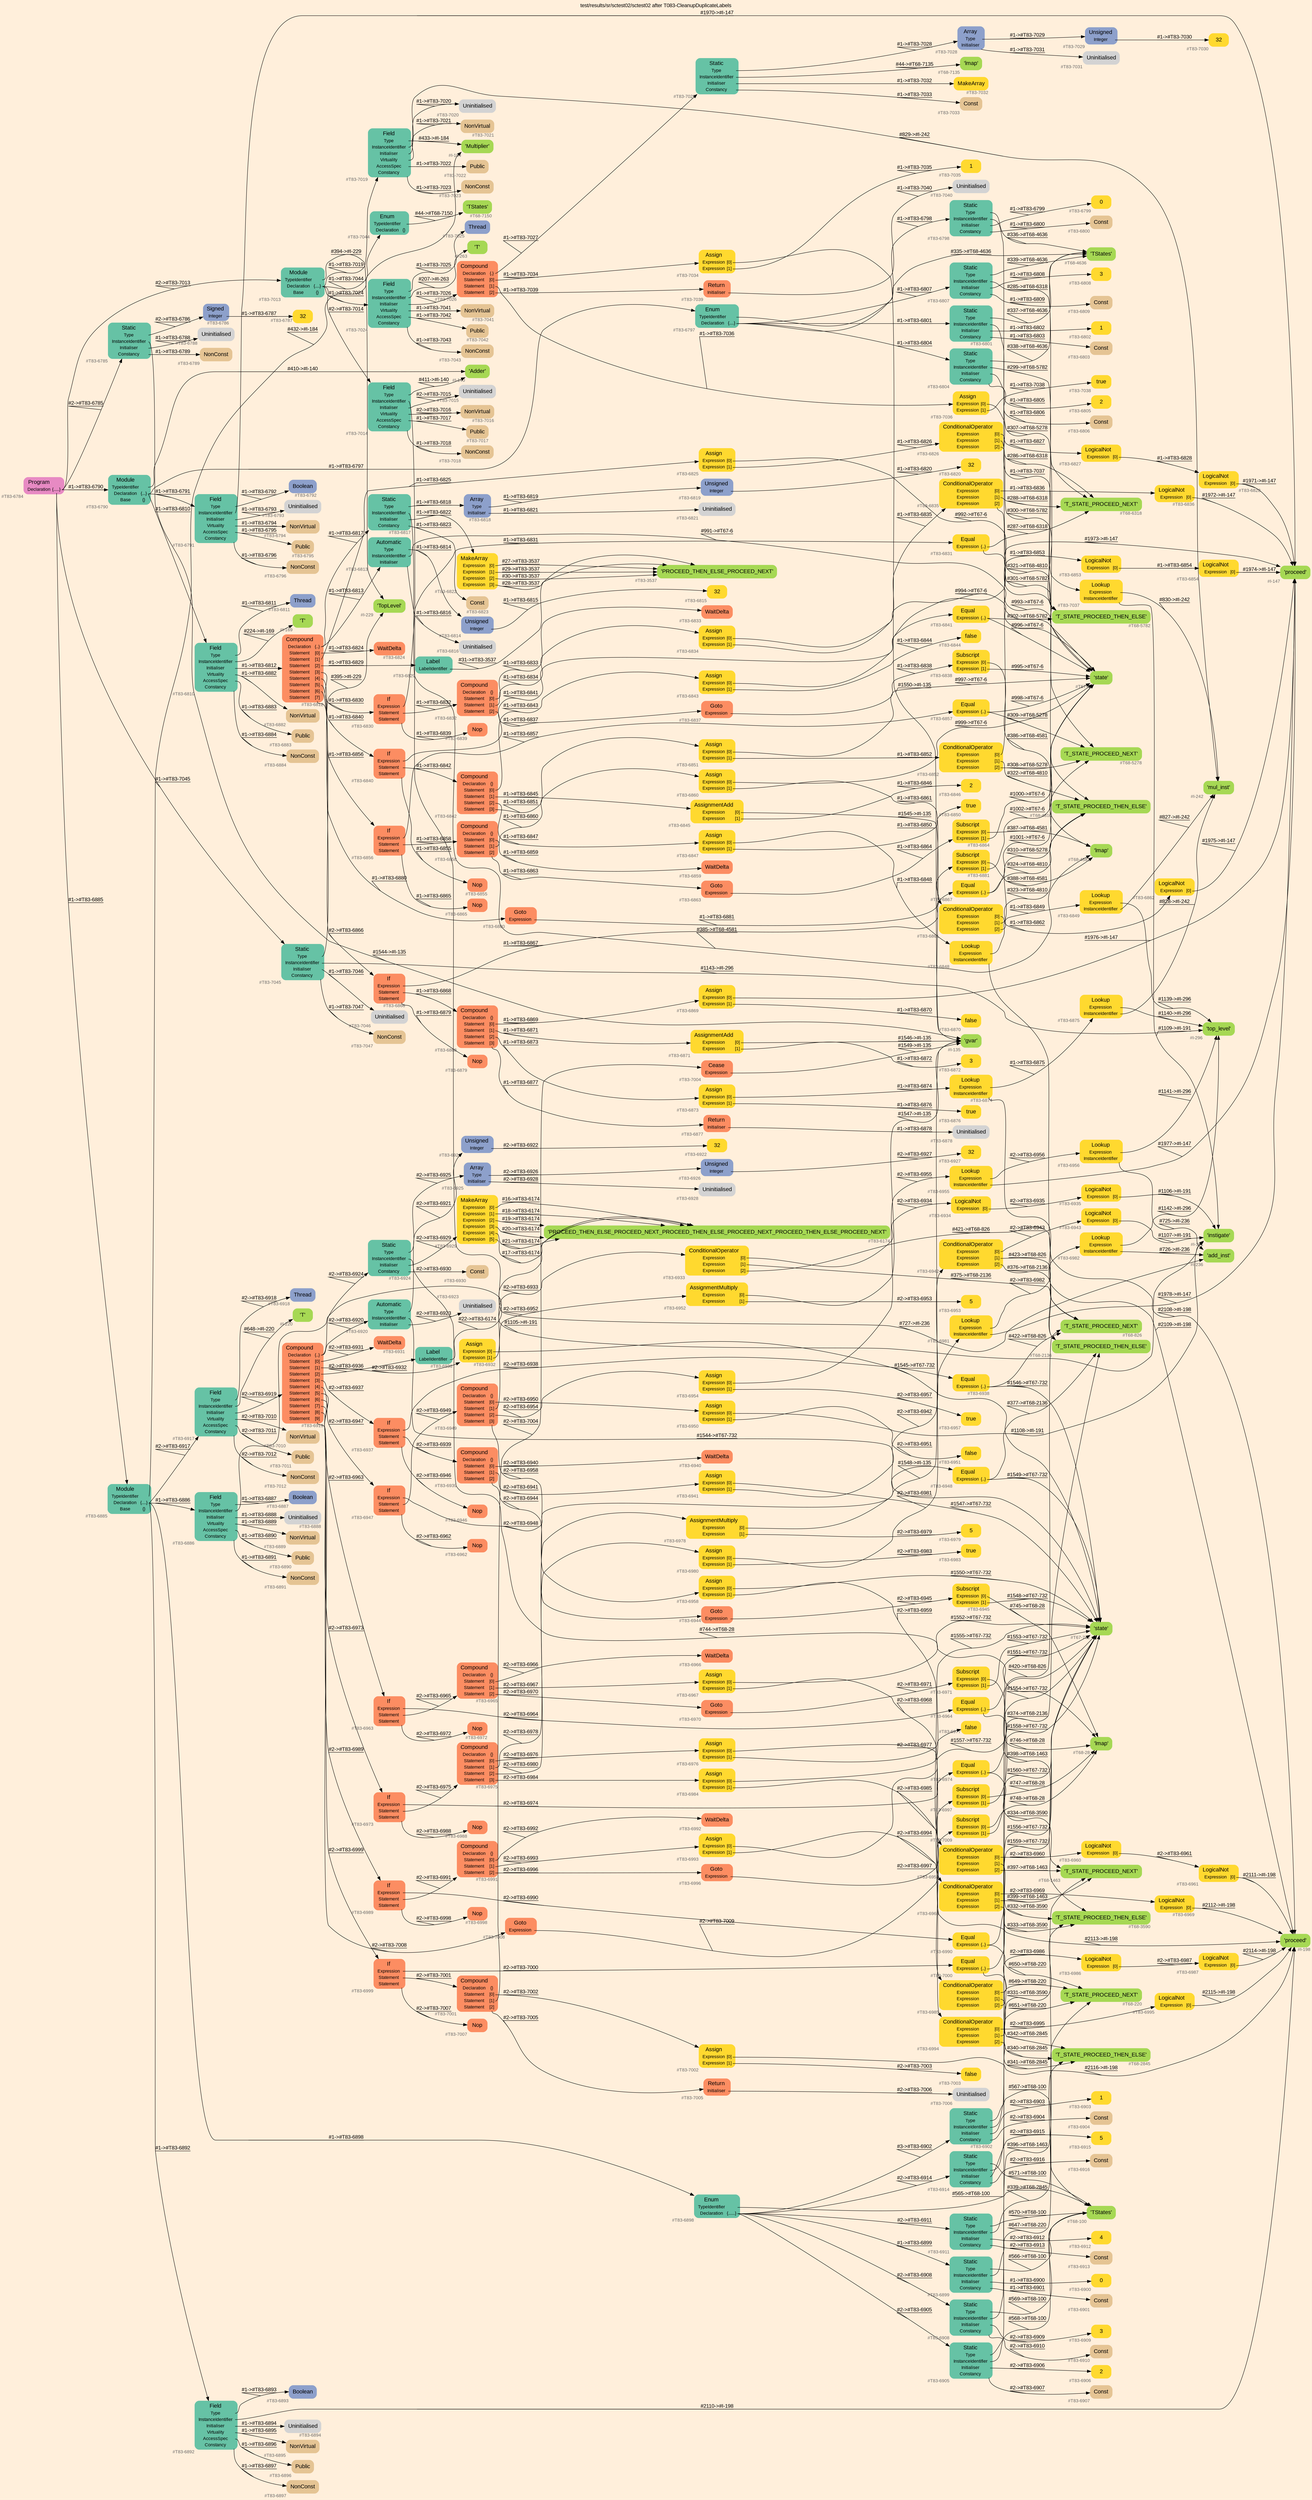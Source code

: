 digraph "test/results/sr/sctest02/sctest02 after T083-CleanupDuplicateLabels" {
label = "test/results/sr/sctest02/sctest02 after T083-CleanupDuplicateLabels"
labelloc = t
graph [
    rankdir = "LR"
    ranksep = 0.3
    bgcolor = antiquewhite1
    color = black
    fontcolor = black
    fontname = "Arial"
];
node [
    fontname = "Arial"
];
edge [
    fontname = "Arial"
];

// -------------------- node figure --------------------
// -------- block #T83-6784 ----------
"#T83-6784" [
    fillcolor = "/set28/4"
    xlabel = "#T83-6784"
    fontsize = "12"
    fontcolor = grey40
    shape = "plaintext"
    label = <<TABLE BORDER="0" CELLBORDER="0" CELLSPACING="0">
     <TR><TD><FONT COLOR="black" POINT-SIZE="15">Program</FONT></TD></TR>
     <TR><TD><FONT COLOR="black" POINT-SIZE="12">Declaration</FONT></TD><TD PORT="port0"><FONT COLOR="black" POINT-SIZE="12">{.....}</FONT></TD></TR>
    </TABLE>>
    style = "rounded,filled"
];

// -------- block #T83-6785 ----------
"#T83-6785" [
    fillcolor = "/set28/1"
    xlabel = "#T83-6785"
    fontsize = "12"
    fontcolor = grey40
    shape = "plaintext"
    label = <<TABLE BORDER="0" CELLBORDER="0" CELLSPACING="0">
     <TR><TD><FONT COLOR="black" POINT-SIZE="15">Static</FONT></TD></TR>
     <TR><TD><FONT COLOR="black" POINT-SIZE="12">Type</FONT></TD><TD PORT="port0"></TD></TR>
     <TR><TD><FONT COLOR="black" POINT-SIZE="12">InstanceIdentifier</FONT></TD><TD PORT="port1"></TD></TR>
     <TR><TD><FONT COLOR="black" POINT-SIZE="12">Initialiser</FONT></TD><TD PORT="port2"></TD></TR>
     <TR><TD><FONT COLOR="black" POINT-SIZE="12">Constancy</FONT></TD><TD PORT="port3"></TD></TR>
    </TABLE>>
    style = "rounded,filled"
];

// -------- block #T83-6786 ----------
"#T83-6786" [
    fillcolor = "/set28/3"
    xlabel = "#T83-6786"
    fontsize = "12"
    fontcolor = grey40
    shape = "plaintext"
    label = <<TABLE BORDER="0" CELLBORDER="0" CELLSPACING="0">
     <TR><TD><FONT COLOR="black" POINT-SIZE="15">Signed</FONT></TD></TR>
     <TR><TD><FONT COLOR="black" POINT-SIZE="12">Integer</FONT></TD><TD PORT="port0"></TD></TR>
    </TABLE>>
    style = "rounded,filled"
];

// -------- block #T83-6787 ----------
"#T83-6787" [
    fillcolor = "/set28/6"
    xlabel = "#T83-6787"
    fontsize = "12"
    fontcolor = grey40
    shape = "plaintext"
    label = <<TABLE BORDER="0" CELLBORDER="0" CELLSPACING="0">
     <TR><TD><FONT COLOR="black" POINT-SIZE="15">32</FONT></TD></TR>
    </TABLE>>
    style = "rounded,filled"
];

// -------- block #I-135 ----------
"#I-135" [
    fillcolor = "/set28/5"
    xlabel = "#I-135"
    fontsize = "12"
    fontcolor = grey40
    shape = "plaintext"
    label = <<TABLE BORDER="0" CELLBORDER="0" CELLSPACING="0">
     <TR><TD><FONT COLOR="black" POINT-SIZE="15">'gvar'</FONT></TD></TR>
    </TABLE>>
    style = "rounded,filled"
];

// -------- block #T83-6788 ----------
"#T83-6788" [
    xlabel = "#T83-6788"
    fontsize = "12"
    fontcolor = grey40
    shape = "plaintext"
    label = <<TABLE BORDER="0" CELLBORDER="0" CELLSPACING="0">
     <TR><TD><FONT COLOR="black" POINT-SIZE="15">Uninitialised</FONT></TD></TR>
    </TABLE>>
    style = "rounded,filled"
];

// -------- block #T83-6789 ----------
"#T83-6789" [
    fillcolor = "/set28/7"
    xlabel = "#T83-6789"
    fontsize = "12"
    fontcolor = grey40
    shape = "plaintext"
    label = <<TABLE BORDER="0" CELLBORDER="0" CELLSPACING="0">
     <TR><TD><FONT COLOR="black" POINT-SIZE="15">NonConst</FONT></TD></TR>
    </TABLE>>
    style = "rounded,filled"
];

// -------- block #T83-6790 ----------
"#T83-6790" [
    fillcolor = "/set28/1"
    xlabel = "#T83-6790"
    fontsize = "12"
    fontcolor = grey40
    shape = "plaintext"
    label = <<TABLE BORDER="0" CELLBORDER="0" CELLSPACING="0">
     <TR><TD><FONT COLOR="black" POINT-SIZE="15">Module</FONT></TD></TR>
     <TR><TD><FONT COLOR="black" POINT-SIZE="12">TypeIdentifier</FONT></TD><TD PORT="port0"></TD></TR>
     <TR><TD><FONT COLOR="black" POINT-SIZE="12">Declaration</FONT></TD><TD PORT="port1"><FONT COLOR="black" POINT-SIZE="12">{...}</FONT></TD></TR>
     <TR><TD><FONT COLOR="black" POINT-SIZE="12">Base</FONT></TD><TD PORT="port2"><FONT COLOR="black" POINT-SIZE="12">{}</FONT></TD></TR>
    </TABLE>>
    style = "rounded,filled"
];

// -------- block #I-140 ----------
"#I-140" [
    fillcolor = "/set28/5"
    xlabel = "#I-140"
    fontsize = "12"
    fontcolor = grey40
    shape = "plaintext"
    label = <<TABLE BORDER="0" CELLBORDER="0" CELLSPACING="0">
     <TR><TD><FONT COLOR="black" POINT-SIZE="15">'Adder'</FONT></TD></TR>
    </TABLE>>
    style = "rounded,filled"
];

// -------- block #T83-6791 ----------
"#T83-6791" [
    fillcolor = "/set28/1"
    xlabel = "#T83-6791"
    fontsize = "12"
    fontcolor = grey40
    shape = "plaintext"
    label = <<TABLE BORDER="0" CELLBORDER="0" CELLSPACING="0">
     <TR><TD><FONT COLOR="black" POINT-SIZE="15">Field</FONT></TD></TR>
     <TR><TD><FONT COLOR="black" POINT-SIZE="12">Type</FONT></TD><TD PORT="port0"></TD></TR>
     <TR><TD><FONT COLOR="black" POINT-SIZE="12">InstanceIdentifier</FONT></TD><TD PORT="port1"></TD></TR>
     <TR><TD><FONT COLOR="black" POINT-SIZE="12">Initialiser</FONT></TD><TD PORT="port2"></TD></TR>
     <TR><TD><FONT COLOR="black" POINT-SIZE="12">Virtuality</FONT></TD><TD PORT="port3"></TD></TR>
     <TR><TD><FONT COLOR="black" POINT-SIZE="12">AccessSpec</FONT></TD><TD PORT="port4"></TD></TR>
     <TR><TD><FONT COLOR="black" POINT-SIZE="12">Constancy</FONT></TD><TD PORT="port5"></TD></TR>
    </TABLE>>
    style = "rounded,filled"
];

// -------- block #T83-6792 ----------
"#T83-6792" [
    fillcolor = "/set28/3"
    xlabel = "#T83-6792"
    fontsize = "12"
    fontcolor = grey40
    shape = "plaintext"
    label = <<TABLE BORDER="0" CELLBORDER="0" CELLSPACING="0">
     <TR><TD><FONT COLOR="black" POINT-SIZE="15">Boolean</FONT></TD></TR>
    </TABLE>>
    style = "rounded,filled"
];

// -------- block #I-147 ----------
"#I-147" [
    fillcolor = "/set28/5"
    xlabel = "#I-147"
    fontsize = "12"
    fontcolor = grey40
    shape = "plaintext"
    label = <<TABLE BORDER="0" CELLBORDER="0" CELLSPACING="0">
     <TR><TD><FONT COLOR="black" POINT-SIZE="15">'proceed'</FONT></TD></TR>
    </TABLE>>
    style = "rounded,filled"
];

// -------- block #T83-6793 ----------
"#T83-6793" [
    xlabel = "#T83-6793"
    fontsize = "12"
    fontcolor = grey40
    shape = "plaintext"
    label = <<TABLE BORDER="0" CELLBORDER="0" CELLSPACING="0">
     <TR><TD><FONT COLOR="black" POINT-SIZE="15">Uninitialised</FONT></TD></TR>
    </TABLE>>
    style = "rounded,filled"
];

// -------- block #T83-6794 ----------
"#T83-6794" [
    fillcolor = "/set28/7"
    xlabel = "#T83-6794"
    fontsize = "12"
    fontcolor = grey40
    shape = "plaintext"
    label = <<TABLE BORDER="0" CELLBORDER="0" CELLSPACING="0">
     <TR><TD><FONT COLOR="black" POINT-SIZE="15">NonVirtual</FONT></TD></TR>
    </TABLE>>
    style = "rounded,filled"
];

// -------- block #T83-6795 ----------
"#T83-6795" [
    fillcolor = "/set28/7"
    xlabel = "#T83-6795"
    fontsize = "12"
    fontcolor = grey40
    shape = "plaintext"
    label = <<TABLE BORDER="0" CELLBORDER="0" CELLSPACING="0">
     <TR><TD><FONT COLOR="black" POINT-SIZE="15">Public</FONT></TD></TR>
    </TABLE>>
    style = "rounded,filled"
];

// -------- block #T83-6796 ----------
"#T83-6796" [
    fillcolor = "/set28/7"
    xlabel = "#T83-6796"
    fontsize = "12"
    fontcolor = grey40
    shape = "plaintext"
    label = <<TABLE BORDER="0" CELLBORDER="0" CELLSPACING="0">
     <TR><TD><FONT COLOR="black" POINT-SIZE="15">NonConst</FONT></TD></TR>
    </TABLE>>
    style = "rounded,filled"
];

// -------- block #T83-6797 ----------
"#T83-6797" [
    fillcolor = "/set28/1"
    xlabel = "#T83-6797"
    fontsize = "12"
    fontcolor = grey40
    shape = "plaintext"
    label = <<TABLE BORDER="0" CELLBORDER="0" CELLSPACING="0">
     <TR><TD><FONT COLOR="black" POINT-SIZE="15">Enum</FONT></TD></TR>
     <TR><TD><FONT COLOR="black" POINT-SIZE="12">TypeIdentifier</FONT></TD><TD PORT="port0"></TD></TR>
     <TR><TD><FONT COLOR="black" POINT-SIZE="12">Declaration</FONT></TD><TD PORT="port1"><FONT COLOR="black" POINT-SIZE="12">{....}</FONT></TD></TR>
    </TABLE>>
    style = "rounded,filled"
];

// -------- block #T68-4636 ----------
"#T68-4636" [
    fillcolor = "/set28/5"
    xlabel = "#T68-4636"
    fontsize = "12"
    fontcolor = grey40
    shape = "plaintext"
    label = <<TABLE BORDER="0" CELLBORDER="0" CELLSPACING="0">
     <TR><TD><FONT COLOR="black" POINT-SIZE="15">'TStates'</FONT></TD></TR>
    </TABLE>>
    style = "rounded,filled"
];

// -------- block #T83-6798 ----------
"#T83-6798" [
    fillcolor = "/set28/1"
    xlabel = "#T83-6798"
    fontsize = "12"
    fontcolor = grey40
    shape = "plaintext"
    label = <<TABLE BORDER="0" CELLBORDER="0" CELLSPACING="0">
     <TR><TD><FONT COLOR="black" POINT-SIZE="15">Static</FONT></TD></TR>
     <TR><TD><FONT COLOR="black" POINT-SIZE="12">Type</FONT></TD><TD PORT="port0"></TD></TR>
     <TR><TD><FONT COLOR="black" POINT-SIZE="12">InstanceIdentifier</FONT></TD><TD PORT="port1"></TD></TR>
     <TR><TD><FONT COLOR="black" POINT-SIZE="12">Initialiser</FONT></TD><TD PORT="port2"></TD></TR>
     <TR><TD><FONT COLOR="black" POINT-SIZE="12">Constancy</FONT></TD><TD PORT="port3"></TD></TR>
    </TABLE>>
    style = "rounded,filled"
];

// -------- block #T68-4810 ----------
"#T68-4810" [
    fillcolor = "/set28/5"
    xlabel = "#T68-4810"
    fontsize = "12"
    fontcolor = grey40
    shape = "plaintext"
    label = <<TABLE BORDER="0" CELLBORDER="0" CELLSPACING="0">
     <TR><TD><FONT COLOR="black" POINT-SIZE="15">'T_STATE_PROCEED_THEN_ELSE'</FONT></TD></TR>
    </TABLE>>
    style = "rounded,filled"
];

// -------- block #T83-6799 ----------
"#T83-6799" [
    fillcolor = "/set28/6"
    xlabel = "#T83-6799"
    fontsize = "12"
    fontcolor = grey40
    shape = "plaintext"
    label = <<TABLE BORDER="0" CELLBORDER="0" CELLSPACING="0">
     <TR><TD><FONT COLOR="black" POINT-SIZE="15">0</FONT></TD></TR>
    </TABLE>>
    style = "rounded,filled"
];

// -------- block #T83-6800 ----------
"#T83-6800" [
    fillcolor = "/set28/7"
    xlabel = "#T83-6800"
    fontsize = "12"
    fontcolor = grey40
    shape = "plaintext"
    label = <<TABLE BORDER="0" CELLBORDER="0" CELLSPACING="0">
     <TR><TD><FONT COLOR="black" POINT-SIZE="15">Const</FONT></TD></TR>
    </TABLE>>
    style = "rounded,filled"
];

// -------- block #T83-6801 ----------
"#T83-6801" [
    fillcolor = "/set28/1"
    xlabel = "#T83-6801"
    fontsize = "12"
    fontcolor = grey40
    shape = "plaintext"
    label = <<TABLE BORDER="0" CELLBORDER="0" CELLSPACING="0">
     <TR><TD><FONT COLOR="black" POINT-SIZE="15">Static</FONT></TD></TR>
     <TR><TD><FONT COLOR="black" POINT-SIZE="12">Type</FONT></TD><TD PORT="port0"></TD></TR>
     <TR><TD><FONT COLOR="black" POINT-SIZE="12">InstanceIdentifier</FONT></TD><TD PORT="port1"></TD></TR>
     <TR><TD><FONT COLOR="black" POINT-SIZE="12">Initialiser</FONT></TD><TD PORT="port2"></TD></TR>
     <TR><TD><FONT COLOR="black" POINT-SIZE="12">Constancy</FONT></TD><TD PORT="port3"></TD></TR>
    </TABLE>>
    style = "rounded,filled"
];

// -------- block #T68-5278 ----------
"#T68-5278" [
    fillcolor = "/set28/5"
    xlabel = "#T68-5278"
    fontsize = "12"
    fontcolor = grey40
    shape = "plaintext"
    label = <<TABLE BORDER="0" CELLBORDER="0" CELLSPACING="0">
     <TR><TD><FONT COLOR="black" POINT-SIZE="15">'T_STATE_PROCEED_NEXT'</FONT></TD></TR>
    </TABLE>>
    style = "rounded,filled"
];

// -------- block #T83-6802 ----------
"#T83-6802" [
    fillcolor = "/set28/6"
    xlabel = "#T83-6802"
    fontsize = "12"
    fontcolor = grey40
    shape = "plaintext"
    label = <<TABLE BORDER="0" CELLBORDER="0" CELLSPACING="0">
     <TR><TD><FONT COLOR="black" POINT-SIZE="15">1</FONT></TD></TR>
    </TABLE>>
    style = "rounded,filled"
];

// -------- block #T83-6803 ----------
"#T83-6803" [
    fillcolor = "/set28/7"
    xlabel = "#T83-6803"
    fontsize = "12"
    fontcolor = grey40
    shape = "plaintext"
    label = <<TABLE BORDER="0" CELLBORDER="0" CELLSPACING="0">
     <TR><TD><FONT COLOR="black" POINT-SIZE="15">Const</FONT></TD></TR>
    </TABLE>>
    style = "rounded,filled"
];

// -------- block #T83-6804 ----------
"#T83-6804" [
    fillcolor = "/set28/1"
    xlabel = "#T83-6804"
    fontsize = "12"
    fontcolor = grey40
    shape = "plaintext"
    label = <<TABLE BORDER="0" CELLBORDER="0" CELLSPACING="0">
     <TR><TD><FONT COLOR="black" POINT-SIZE="15">Static</FONT></TD></TR>
     <TR><TD><FONT COLOR="black" POINT-SIZE="12">Type</FONT></TD><TD PORT="port0"></TD></TR>
     <TR><TD><FONT COLOR="black" POINT-SIZE="12">InstanceIdentifier</FONT></TD><TD PORT="port1"></TD></TR>
     <TR><TD><FONT COLOR="black" POINT-SIZE="12">Initialiser</FONT></TD><TD PORT="port2"></TD></TR>
     <TR><TD><FONT COLOR="black" POINT-SIZE="12">Constancy</FONT></TD><TD PORT="port3"></TD></TR>
    </TABLE>>
    style = "rounded,filled"
];

// -------- block #T68-5782 ----------
"#T68-5782" [
    fillcolor = "/set28/5"
    xlabel = "#T68-5782"
    fontsize = "12"
    fontcolor = grey40
    shape = "plaintext"
    label = <<TABLE BORDER="0" CELLBORDER="0" CELLSPACING="0">
     <TR><TD><FONT COLOR="black" POINT-SIZE="15">'T_STATE_PROCEED_THEN_ELSE'</FONT></TD></TR>
    </TABLE>>
    style = "rounded,filled"
];

// -------- block #T83-6805 ----------
"#T83-6805" [
    fillcolor = "/set28/6"
    xlabel = "#T83-6805"
    fontsize = "12"
    fontcolor = grey40
    shape = "plaintext"
    label = <<TABLE BORDER="0" CELLBORDER="0" CELLSPACING="0">
     <TR><TD><FONT COLOR="black" POINT-SIZE="15">2</FONT></TD></TR>
    </TABLE>>
    style = "rounded,filled"
];

// -------- block #T83-6806 ----------
"#T83-6806" [
    fillcolor = "/set28/7"
    xlabel = "#T83-6806"
    fontsize = "12"
    fontcolor = grey40
    shape = "plaintext"
    label = <<TABLE BORDER="0" CELLBORDER="0" CELLSPACING="0">
     <TR><TD><FONT COLOR="black" POINT-SIZE="15">Const</FONT></TD></TR>
    </TABLE>>
    style = "rounded,filled"
];

// -------- block #T83-6807 ----------
"#T83-6807" [
    fillcolor = "/set28/1"
    xlabel = "#T83-6807"
    fontsize = "12"
    fontcolor = grey40
    shape = "plaintext"
    label = <<TABLE BORDER="0" CELLBORDER="0" CELLSPACING="0">
     <TR><TD><FONT COLOR="black" POINT-SIZE="15">Static</FONT></TD></TR>
     <TR><TD><FONT COLOR="black" POINT-SIZE="12">Type</FONT></TD><TD PORT="port0"></TD></TR>
     <TR><TD><FONT COLOR="black" POINT-SIZE="12">InstanceIdentifier</FONT></TD><TD PORT="port1"></TD></TR>
     <TR><TD><FONT COLOR="black" POINT-SIZE="12">Initialiser</FONT></TD><TD PORT="port2"></TD></TR>
     <TR><TD><FONT COLOR="black" POINT-SIZE="12">Constancy</FONT></TD><TD PORT="port3"></TD></TR>
    </TABLE>>
    style = "rounded,filled"
];

// -------- block #T68-6318 ----------
"#T68-6318" [
    fillcolor = "/set28/5"
    xlabel = "#T68-6318"
    fontsize = "12"
    fontcolor = grey40
    shape = "plaintext"
    label = <<TABLE BORDER="0" CELLBORDER="0" CELLSPACING="0">
     <TR><TD><FONT COLOR="black" POINT-SIZE="15">'T_STATE_PROCEED_NEXT'</FONT></TD></TR>
    </TABLE>>
    style = "rounded,filled"
];

// -------- block #T83-6808 ----------
"#T83-6808" [
    fillcolor = "/set28/6"
    xlabel = "#T83-6808"
    fontsize = "12"
    fontcolor = grey40
    shape = "plaintext"
    label = <<TABLE BORDER="0" CELLBORDER="0" CELLSPACING="0">
     <TR><TD><FONT COLOR="black" POINT-SIZE="15">3</FONT></TD></TR>
    </TABLE>>
    style = "rounded,filled"
];

// -------- block #T83-6809 ----------
"#T83-6809" [
    fillcolor = "/set28/7"
    xlabel = "#T83-6809"
    fontsize = "12"
    fontcolor = grey40
    shape = "plaintext"
    label = <<TABLE BORDER="0" CELLBORDER="0" CELLSPACING="0">
     <TR><TD><FONT COLOR="black" POINT-SIZE="15">Const</FONT></TD></TR>
    </TABLE>>
    style = "rounded,filled"
];

// -------- block #T83-6810 ----------
"#T83-6810" [
    fillcolor = "/set28/1"
    xlabel = "#T83-6810"
    fontsize = "12"
    fontcolor = grey40
    shape = "plaintext"
    label = <<TABLE BORDER="0" CELLBORDER="0" CELLSPACING="0">
     <TR><TD><FONT COLOR="black" POINT-SIZE="15">Field</FONT></TD></TR>
     <TR><TD><FONT COLOR="black" POINT-SIZE="12">Type</FONT></TD><TD PORT="port0"></TD></TR>
     <TR><TD><FONT COLOR="black" POINT-SIZE="12">InstanceIdentifier</FONT></TD><TD PORT="port1"></TD></TR>
     <TR><TD><FONT COLOR="black" POINT-SIZE="12">Initialiser</FONT></TD><TD PORT="port2"></TD></TR>
     <TR><TD><FONT COLOR="black" POINT-SIZE="12">Virtuality</FONT></TD><TD PORT="port3"></TD></TR>
     <TR><TD><FONT COLOR="black" POINT-SIZE="12">AccessSpec</FONT></TD><TD PORT="port4"></TD></TR>
     <TR><TD><FONT COLOR="black" POINT-SIZE="12">Constancy</FONT></TD><TD PORT="port5"></TD></TR>
    </TABLE>>
    style = "rounded,filled"
];

// -------- block #T83-6811 ----------
"#T83-6811" [
    fillcolor = "/set28/3"
    xlabel = "#T83-6811"
    fontsize = "12"
    fontcolor = grey40
    shape = "plaintext"
    label = <<TABLE BORDER="0" CELLBORDER="0" CELLSPACING="0">
     <TR><TD><FONT COLOR="black" POINT-SIZE="15">Thread</FONT></TD></TR>
    </TABLE>>
    style = "rounded,filled"
];

// -------- block #I-169 ----------
"#I-169" [
    fillcolor = "/set28/5"
    xlabel = "#I-169"
    fontsize = "12"
    fontcolor = grey40
    shape = "plaintext"
    label = <<TABLE BORDER="0" CELLBORDER="0" CELLSPACING="0">
     <TR><TD><FONT COLOR="black" POINT-SIZE="15">'T'</FONT></TD></TR>
    </TABLE>>
    style = "rounded,filled"
];

// -------- block #T83-6812 ----------
"#T83-6812" [
    fillcolor = "/set28/2"
    xlabel = "#T83-6812"
    fontsize = "12"
    fontcolor = grey40
    shape = "plaintext"
    label = <<TABLE BORDER="0" CELLBORDER="0" CELLSPACING="0">
     <TR><TD><FONT COLOR="black" POINT-SIZE="15">Compound</FONT></TD></TR>
     <TR><TD><FONT COLOR="black" POINT-SIZE="12">Declaration</FONT></TD><TD PORT="port0"><FONT COLOR="black" POINT-SIZE="12">{..}</FONT></TD></TR>
     <TR><TD><FONT COLOR="black" POINT-SIZE="12">Statement</FONT></TD><TD PORT="port1"><FONT COLOR="black" POINT-SIZE="12">[0]</FONT></TD></TR>
     <TR><TD><FONT COLOR="black" POINT-SIZE="12">Statement</FONT></TD><TD PORT="port2"><FONT COLOR="black" POINT-SIZE="12">[1]</FONT></TD></TR>
     <TR><TD><FONT COLOR="black" POINT-SIZE="12">Statement</FONT></TD><TD PORT="port3"><FONT COLOR="black" POINT-SIZE="12">[2]</FONT></TD></TR>
     <TR><TD><FONT COLOR="black" POINT-SIZE="12">Statement</FONT></TD><TD PORT="port4"><FONT COLOR="black" POINT-SIZE="12">[3]</FONT></TD></TR>
     <TR><TD><FONT COLOR="black" POINT-SIZE="12">Statement</FONT></TD><TD PORT="port5"><FONT COLOR="black" POINT-SIZE="12">[4]</FONT></TD></TR>
     <TR><TD><FONT COLOR="black" POINT-SIZE="12">Statement</FONT></TD><TD PORT="port6"><FONT COLOR="black" POINT-SIZE="12">[5]</FONT></TD></TR>
     <TR><TD><FONT COLOR="black" POINT-SIZE="12">Statement</FONT></TD><TD PORT="port7"><FONT COLOR="black" POINT-SIZE="12">[6]</FONT></TD></TR>
     <TR><TD><FONT COLOR="black" POINT-SIZE="12">Statement</FONT></TD><TD PORT="port8"><FONT COLOR="black" POINT-SIZE="12">[7]</FONT></TD></TR>
    </TABLE>>
    style = "rounded,filled"
];

// -------- block #T83-6813 ----------
"#T83-6813" [
    fillcolor = "/set28/1"
    xlabel = "#T83-6813"
    fontsize = "12"
    fontcolor = grey40
    shape = "plaintext"
    label = <<TABLE BORDER="0" CELLBORDER="0" CELLSPACING="0">
     <TR><TD><FONT COLOR="black" POINT-SIZE="15">Automatic</FONT></TD></TR>
     <TR><TD><FONT COLOR="black" POINT-SIZE="12">Type</FONT></TD><TD PORT="port0"></TD></TR>
     <TR><TD><FONT COLOR="black" POINT-SIZE="12">InstanceIdentifier</FONT></TD><TD PORT="port1"></TD></TR>
     <TR><TD><FONT COLOR="black" POINT-SIZE="12">Initialiser</FONT></TD><TD PORT="port2"></TD></TR>
    </TABLE>>
    style = "rounded,filled"
];

// -------- block #T83-6814 ----------
"#T83-6814" [
    fillcolor = "/set28/3"
    xlabel = "#T83-6814"
    fontsize = "12"
    fontcolor = grey40
    shape = "plaintext"
    label = <<TABLE BORDER="0" CELLBORDER="0" CELLSPACING="0">
     <TR><TD><FONT COLOR="black" POINT-SIZE="15">Unsigned</FONT></TD></TR>
     <TR><TD><FONT COLOR="black" POINT-SIZE="12">Integer</FONT></TD><TD PORT="port0"></TD></TR>
    </TABLE>>
    style = "rounded,filled"
];

// -------- block #T83-6815 ----------
"#T83-6815" [
    fillcolor = "/set28/6"
    xlabel = "#T83-6815"
    fontsize = "12"
    fontcolor = grey40
    shape = "plaintext"
    label = <<TABLE BORDER="0" CELLBORDER="0" CELLSPACING="0">
     <TR><TD><FONT COLOR="black" POINT-SIZE="15">32</FONT></TD></TR>
    </TABLE>>
    style = "rounded,filled"
];

// -------- block #T67-6 ----------
"#T67-6" [
    fillcolor = "/set28/5"
    xlabel = "#T67-6"
    fontsize = "12"
    fontcolor = grey40
    shape = "plaintext"
    label = <<TABLE BORDER="0" CELLBORDER="0" CELLSPACING="0">
     <TR><TD><FONT COLOR="black" POINT-SIZE="15">'state'</FONT></TD></TR>
    </TABLE>>
    style = "rounded,filled"
];

// -------- block #T83-6816 ----------
"#T83-6816" [
    xlabel = "#T83-6816"
    fontsize = "12"
    fontcolor = grey40
    shape = "plaintext"
    label = <<TABLE BORDER="0" CELLBORDER="0" CELLSPACING="0">
     <TR><TD><FONT COLOR="black" POINT-SIZE="15">Uninitialised</FONT></TD></TR>
    </TABLE>>
    style = "rounded,filled"
];

// -------- block #T83-6817 ----------
"#T83-6817" [
    fillcolor = "/set28/1"
    xlabel = "#T83-6817"
    fontsize = "12"
    fontcolor = grey40
    shape = "plaintext"
    label = <<TABLE BORDER="0" CELLBORDER="0" CELLSPACING="0">
     <TR><TD><FONT COLOR="black" POINT-SIZE="15">Static</FONT></TD></TR>
     <TR><TD><FONT COLOR="black" POINT-SIZE="12">Type</FONT></TD><TD PORT="port0"></TD></TR>
     <TR><TD><FONT COLOR="black" POINT-SIZE="12">InstanceIdentifier</FONT></TD><TD PORT="port1"></TD></TR>
     <TR><TD><FONT COLOR="black" POINT-SIZE="12">Initialiser</FONT></TD><TD PORT="port2"></TD></TR>
     <TR><TD><FONT COLOR="black" POINT-SIZE="12">Constancy</FONT></TD><TD PORT="port3"></TD></TR>
    </TABLE>>
    style = "rounded,filled"
];

// -------- block #T83-6818 ----------
"#T83-6818" [
    fillcolor = "/set28/3"
    xlabel = "#T83-6818"
    fontsize = "12"
    fontcolor = grey40
    shape = "plaintext"
    label = <<TABLE BORDER="0" CELLBORDER="0" CELLSPACING="0">
     <TR><TD><FONT COLOR="black" POINT-SIZE="15">Array</FONT></TD></TR>
     <TR><TD><FONT COLOR="black" POINT-SIZE="12">Type</FONT></TD><TD PORT="port0"></TD></TR>
     <TR><TD><FONT COLOR="black" POINT-SIZE="12">Initialiser</FONT></TD><TD PORT="port1"></TD></TR>
    </TABLE>>
    style = "rounded,filled"
];

// -------- block #T83-6819 ----------
"#T83-6819" [
    fillcolor = "/set28/3"
    xlabel = "#T83-6819"
    fontsize = "12"
    fontcolor = grey40
    shape = "plaintext"
    label = <<TABLE BORDER="0" CELLBORDER="0" CELLSPACING="0">
     <TR><TD><FONT COLOR="black" POINT-SIZE="15">Unsigned</FONT></TD></TR>
     <TR><TD><FONT COLOR="black" POINT-SIZE="12">Integer</FONT></TD><TD PORT="port0"></TD></TR>
    </TABLE>>
    style = "rounded,filled"
];

// -------- block #T83-6820 ----------
"#T83-6820" [
    fillcolor = "/set28/6"
    xlabel = "#T83-6820"
    fontsize = "12"
    fontcolor = grey40
    shape = "plaintext"
    label = <<TABLE BORDER="0" CELLBORDER="0" CELLSPACING="0">
     <TR><TD><FONT COLOR="black" POINT-SIZE="15">32</FONT></TD></TR>
    </TABLE>>
    style = "rounded,filled"
];

// -------- block #T83-6821 ----------
"#T83-6821" [
    xlabel = "#T83-6821"
    fontsize = "12"
    fontcolor = grey40
    shape = "plaintext"
    label = <<TABLE BORDER="0" CELLBORDER="0" CELLSPACING="0">
     <TR><TD><FONT COLOR="black" POINT-SIZE="15">Uninitialised</FONT></TD></TR>
    </TABLE>>
    style = "rounded,filled"
];

// -------- block #T68-4581 ----------
"#T68-4581" [
    fillcolor = "/set28/5"
    xlabel = "#T68-4581"
    fontsize = "12"
    fontcolor = grey40
    shape = "plaintext"
    label = <<TABLE BORDER="0" CELLBORDER="0" CELLSPACING="0">
     <TR><TD><FONT COLOR="black" POINT-SIZE="15">'lmap'</FONT></TD></TR>
    </TABLE>>
    style = "rounded,filled"
];

// -------- block #T83-6822 ----------
"#T83-6822" [
    fillcolor = "/set28/6"
    xlabel = "#T83-6822"
    fontsize = "12"
    fontcolor = grey40
    shape = "plaintext"
    label = <<TABLE BORDER="0" CELLBORDER="0" CELLSPACING="0">
     <TR><TD><FONT COLOR="black" POINT-SIZE="15">MakeArray</FONT></TD></TR>
     <TR><TD><FONT COLOR="black" POINT-SIZE="12">Expression</FONT></TD><TD PORT="port0"><FONT COLOR="black" POINT-SIZE="12">[0]</FONT></TD></TR>
     <TR><TD><FONT COLOR="black" POINT-SIZE="12">Expression</FONT></TD><TD PORT="port1"><FONT COLOR="black" POINT-SIZE="12">[1]</FONT></TD></TR>
     <TR><TD><FONT COLOR="black" POINT-SIZE="12">Expression</FONT></TD><TD PORT="port2"><FONT COLOR="black" POINT-SIZE="12">[2]</FONT></TD></TR>
     <TR><TD><FONT COLOR="black" POINT-SIZE="12">Expression</FONT></TD><TD PORT="port3"><FONT COLOR="black" POINT-SIZE="12">[3]</FONT></TD></TR>
    </TABLE>>
    style = "rounded,filled"
];

// -------- block #T83-3537 ----------
"#T83-3537" [
    fillcolor = "/set28/5"
    xlabel = "#T83-3537"
    fontsize = "12"
    fontcolor = grey40
    shape = "plaintext"
    label = <<TABLE BORDER="0" CELLBORDER="0" CELLSPACING="0">
     <TR><TD><FONT COLOR="black" POINT-SIZE="15">'PROCEED_THEN_ELSE_PROCEED_NEXT'</FONT></TD></TR>
    </TABLE>>
    style = "rounded,filled"
];

// -------- block #T83-6823 ----------
"#T83-6823" [
    fillcolor = "/set28/7"
    xlabel = "#T83-6823"
    fontsize = "12"
    fontcolor = grey40
    shape = "plaintext"
    label = <<TABLE BORDER="0" CELLBORDER="0" CELLSPACING="0">
     <TR><TD><FONT COLOR="black" POINT-SIZE="15">Const</FONT></TD></TR>
    </TABLE>>
    style = "rounded,filled"
];

// -------- block #T83-6824 ----------
"#T83-6824" [
    fillcolor = "/set28/2"
    xlabel = "#T83-6824"
    fontsize = "12"
    fontcolor = grey40
    shape = "plaintext"
    label = <<TABLE BORDER="0" CELLBORDER="0" CELLSPACING="0">
     <TR><TD><FONT COLOR="black" POINT-SIZE="15">WaitDelta</FONT></TD></TR>
    </TABLE>>
    style = "rounded,filled"
];

// -------- block #T83-6825 ----------
"#T83-6825" [
    fillcolor = "/set28/6"
    xlabel = "#T83-6825"
    fontsize = "12"
    fontcolor = grey40
    shape = "plaintext"
    label = <<TABLE BORDER="0" CELLBORDER="0" CELLSPACING="0">
     <TR><TD><FONT COLOR="black" POINT-SIZE="15">Assign</FONT></TD></TR>
     <TR><TD><FONT COLOR="black" POINT-SIZE="12">Expression</FONT></TD><TD PORT="port0"><FONT COLOR="black" POINT-SIZE="12">[0]</FONT></TD></TR>
     <TR><TD><FONT COLOR="black" POINT-SIZE="12">Expression</FONT></TD><TD PORT="port1"><FONT COLOR="black" POINT-SIZE="12">[1]</FONT></TD></TR>
    </TABLE>>
    style = "rounded,filled"
];

// -------- block #T83-6826 ----------
"#T83-6826" [
    fillcolor = "/set28/6"
    xlabel = "#T83-6826"
    fontsize = "12"
    fontcolor = grey40
    shape = "plaintext"
    label = <<TABLE BORDER="0" CELLBORDER="0" CELLSPACING="0">
     <TR><TD><FONT COLOR="black" POINT-SIZE="15">ConditionalOperator</FONT></TD></TR>
     <TR><TD><FONT COLOR="black" POINT-SIZE="12">Expression</FONT></TD><TD PORT="port0"><FONT COLOR="black" POINT-SIZE="12">[0]</FONT></TD></TR>
     <TR><TD><FONT COLOR="black" POINT-SIZE="12">Expression</FONT></TD><TD PORT="port1"><FONT COLOR="black" POINT-SIZE="12">[1]</FONT></TD></TR>
     <TR><TD><FONT COLOR="black" POINT-SIZE="12">Expression</FONT></TD><TD PORT="port2"><FONT COLOR="black" POINT-SIZE="12">[2]</FONT></TD></TR>
    </TABLE>>
    style = "rounded,filled"
];

// -------- block #T83-6827 ----------
"#T83-6827" [
    fillcolor = "/set28/6"
    xlabel = "#T83-6827"
    fontsize = "12"
    fontcolor = grey40
    shape = "plaintext"
    label = <<TABLE BORDER="0" CELLBORDER="0" CELLSPACING="0">
     <TR><TD><FONT COLOR="black" POINT-SIZE="15">LogicalNot</FONT></TD></TR>
     <TR><TD><FONT COLOR="black" POINT-SIZE="12">Expression</FONT></TD><TD PORT="port0"><FONT COLOR="black" POINT-SIZE="12">[0]</FONT></TD></TR>
    </TABLE>>
    style = "rounded,filled"
];

// -------- block #T83-6828 ----------
"#T83-6828" [
    fillcolor = "/set28/6"
    xlabel = "#T83-6828"
    fontsize = "12"
    fontcolor = grey40
    shape = "plaintext"
    label = <<TABLE BORDER="0" CELLBORDER="0" CELLSPACING="0">
     <TR><TD><FONT COLOR="black" POINT-SIZE="15">LogicalNot</FONT></TD></TR>
     <TR><TD><FONT COLOR="black" POINT-SIZE="12">Expression</FONT></TD><TD PORT="port0"><FONT COLOR="black" POINT-SIZE="12">[0]</FONT></TD></TR>
    </TABLE>>
    style = "rounded,filled"
];

// -------- block #T83-6829 ----------
"#T83-6829" [
    fillcolor = "/set28/1"
    xlabel = "#T83-6829"
    fontsize = "12"
    fontcolor = grey40
    shape = "plaintext"
    label = <<TABLE BORDER="0" CELLBORDER="0" CELLSPACING="0">
     <TR><TD><FONT COLOR="black" POINT-SIZE="15">Label</FONT></TD></TR>
     <TR><TD><FONT COLOR="black" POINT-SIZE="12">LabelIdentifier</FONT></TD><TD PORT="port0"></TD></TR>
    </TABLE>>
    style = "rounded,filled"
];

// -------- block #T83-6830 ----------
"#T83-6830" [
    fillcolor = "/set28/2"
    xlabel = "#T83-6830"
    fontsize = "12"
    fontcolor = grey40
    shape = "plaintext"
    label = <<TABLE BORDER="0" CELLBORDER="0" CELLSPACING="0">
     <TR><TD><FONT COLOR="black" POINT-SIZE="15">If</FONT></TD></TR>
     <TR><TD><FONT COLOR="black" POINT-SIZE="12">Expression</FONT></TD><TD PORT="port0"></TD></TR>
     <TR><TD><FONT COLOR="black" POINT-SIZE="12">Statement</FONT></TD><TD PORT="port1"></TD></TR>
     <TR><TD><FONT COLOR="black" POINT-SIZE="12">Statement</FONT></TD><TD PORT="port2"></TD></TR>
    </TABLE>>
    style = "rounded,filled"
];

// -------- block #T83-6831 ----------
"#T83-6831" [
    fillcolor = "/set28/6"
    xlabel = "#T83-6831"
    fontsize = "12"
    fontcolor = grey40
    shape = "plaintext"
    label = <<TABLE BORDER="0" CELLBORDER="0" CELLSPACING="0">
     <TR><TD><FONT COLOR="black" POINT-SIZE="15">Equal</FONT></TD></TR>
     <TR><TD><FONT COLOR="black" POINT-SIZE="12">Expression</FONT></TD><TD PORT="port0"><FONT COLOR="black" POINT-SIZE="12">{..}</FONT></TD></TR>
    </TABLE>>
    style = "rounded,filled"
];

// -------- block #T83-6832 ----------
"#T83-6832" [
    fillcolor = "/set28/2"
    xlabel = "#T83-6832"
    fontsize = "12"
    fontcolor = grey40
    shape = "plaintext"
    label = <<TABLE BORDER="0" CELLBORDER="0" CELLSPACING="0">
     <TR><TD><FONT COLOR="black" POINT-SIZE="15">Compound</FONT></TD></TR>
     <TR><TD><FONT COLOR="black" POINT-SIZE="12">Declaration</FONT></TD><TD PORT="port0"><FONT COLOR="black" POINT-SIZE="12">{}</FONT></TD></TR>
     <TR><TD><FONT COLOR="black" POINT-SIZE="12">Statement</FONT></TD><TD PORT="port1"><FONT COLOR="black" POINT-SIZE="12">[0]</FONT></TD></TR>
     <TR><TD><FONT COLOR="black" POINT-SIZE="12">Statement</FONT></TD><TD PORT="port2"><FONT COLOR="black" POINT-SIZE="12">[1]</FONT></TD></TR>
     <TR><TD><FONT COLOR="black" POINT-SIZE="12">Statement</FONT></TD><TD PORT="port3"><FONT COLOR="black" POINT-SIZE="12">[2]</FONT></TD></TR>
    </TABLE>>
    style = "rounded,filled"
];

// -------- block #T83-6833 ----------
"#T83-6833" [
    fillcolor = "/set28/2"
    xlabel = "#T83-6833"
    fontsize = "12"
    fontcolor = grey40
    shape = "plaintext"
    label = <<TABLE BORDER="0" CELLBORDER="0" CELLSPACING="0">
     <TR><TD><FONT COLOR="black" POINT-SIZE="15">WaitDelta</FONT></TD></TR>
    </TABLE>>
    style = "rounded,filled"
];

// -------- block #T83-6834 ----------
"#T83-6834" [
    fillcolor = "/set28/6"
    xlabel = "#T83-6834"
    fontsize = "12"
    fontcolor = grey40
    shape = "plaintext"
    label = <<TABLE BORDER="0" CELLBORDER="0" CELLSPACING="0">
     <TR><TD><FONT COLOR="black" POINT-SIZE="15">Assign</FONT></TD></TR>
     <TR><TD><FONT COLOR="black" POINT-SIZE="12">Expression</FONT></TD><TD PORT="port0"><FONT COLOR="black" POINT-SIZE="12">[0]</FONT></TD></TR>
     <TR><TD><FONT COLOR="black" POINT-SIZE="12">Expression</FONT></TD><TD PORT="port1"><FONT COLOR="black" POINT-SIZE="12">[1]</FONT></TD></TR>
    </TABLE>>
    style = "rounded,filled"
];

// -------- block #T83-6835 ----------
"#T83-6835" [
    fillcolor = "/set28/6"
    xlabel = "#T83-6835"
    fontsize = "12"
    fontcolor = grey40
    shape = "plaintext"
    label = <<TABLE BORDER="0" CELLBORDER="0" CELLSPACING="0">
     <TR><TD><FONT COLOR="black" POINT-SIZE="15">ConditionalOperator</FONT></TD></TR>
     <TR><TD><FONT COLOR="black" POINT-SIZE="12">Expression</FONT></TD><TD PORT="port0"><FONT COLOR="black" POINT-SIZE="12">[0]</FONT></TD></TR>
     <TR><TD><FONT COLOR="black" POINT-SIZE="12">Expression</FONT></TD><TD PORT="port1"><FONT COLOR="black" POINT-SIZE="12">[1]</FONT></TD></TR>
     <TR><TD><FONT COLOR="black" POINT-SIZE="12">Expression</FONT></TD><TD PORT="port2"><FONT COLOR="black" POINT-SIZE="12">[2]</FONT></TD></TR>
    </TABLE>>
    style = "rounded,filled"
];

// -------- block #T83-6836 ----------
"#T83-6836" [
    fillcolor = "/set28/6"
    xlabel = "#T83-6836"
    fontsize = "12"
    fontcolor = grey40
    shape = "plaintext"
    label = <<TABLE BORDER="0" CELLBORDER="0" CELLSPACING="0">
     <TR><TD><FONT COLOR="black" POINT-SIZE="15">LogicalNot</FONT></TD></TR>
     <TR><TD><FONT COLOR="black" POINT-SIZE="12">Expression</FONT></TD><TD PORT="port0"><FONT COLOR="black" POINT-SIZE="12">[0]</FONT></TD></TR>
    </TABLE>>
    style = "rounded,filled"
];

// -------- block #T83-6837 ----------
"#T83-6837" [
    fillcolor = "/set28/2"
    xlabel = "#T83-6837"
    fontsize = "12"
    fontcolor = grey40
    shape = "plaintext"
    label = <<TABLE BORDER="0" CELLBORDER="0" CELLSPACING="0">
     <TR><TD><FONT COLOR="black" POINT-SIZE="15">Goto</FONT></TD></TR>
     <TR><TD><FONT COLOR="black" POINT-SIZE="12">Expression</FONT></TD><TD PORT="port0"></TD></TR>
    </TABLE>>
    style = "rounded,filled"
];

// -------- block #T83-6838 ----------
"#T83-6838" [
    fillcolor = "/set28/6"
    xlabel = "#T83-6838"
    fontsize = "12"
    fontcolor = grey40
    shape = "plaintext"
    label = <<TABLE BORDER="0" CELLBORDER="0" CELLSPACING="0">
     <TR><TD><FONT COLOR="black" POINT-SIZE="15">Subscript</FONT></TD></TR>
     <TR><TD><FONT COLOR="black" POINT-SIZE="12">Expression</FONT></TD><TD PORT="port0"><FONT COLOR="black" POINT-SIZE="12">[0]</FONT></TD></TR>
     <TR><TD><FONT COLOR="black" POINT-SIZE="12">Expression</FONT></TD><TD PORT="port1"><FONT COLOR="black" POINT-SIZE="12">[1]</FONT></TD></TR>
    </TABLE>>
    style = "rounded,filled"
];

// -------- block #T83-6839 ----------
"#T83-6839" [
    fillcolor = "/set28/2"
    xlabel = "#T83-6839"
    fontsize = "12"
    fontcolor = grey40
    shape = "plaintext"
    label = <<TABLE BORDER="0" CELLBORDER="0" CELLSPACING="0">
     <TR><TD><FONT COLOR="black" POINT-SIZE="15">Nop</FONT></TD></TR>
    </TABLE>>
    style = "rounded,filled"
];

// -------- block #T83-6840 ----------
"#T83-6840" [
    fillcolor = "/set28/2"
    xlabel = "#T83-6840"
    fontsize = "12"
    fontcolor = grey40
    shape = "plaintext"
    label = <<TABLE BORDER="0" CELLBORDER="0" CELLSPACING="0">
     <TR><TD><FONT COLOR="black" POINT-SIZE="15">If</FONT></TD></TR>
     <TR><TD><FONT COLOR="black" POINT-SIZE="12">Expression</FONT></TD><TD PORT="port0"></TD></TR>
     <TR><TD><FONT COLOR="black" POINT-SIZE="12">Statement</FONT></TD><TD PORT="port1"></TD></TR>
     <TR><TD><FONT COLOR="black" POINT-SIZE="12">Statement</FONT></TD><TD PORT="port2"></TD></TR>
    </TABLE>>
    style = "rounded,filled"
];

// -------- block #T83-6841 ----------
"#T83-6841" [
    fillcolor = "/set28/6"
    xlabel = "#T83-6841"
    fontsize = "12"
    fontcolor = grey40
    shape = "plaintext"
    label = <<TABLE BORDER="0" CELLBORDER="0" CELLSPACING="0">
     <TR><TD><FONT COLOR="black" POINT-SIZE="15">Equal</FONT></TD></TR>
     <TR><TD><FONT COLOR="black" POINT-SIZE="12">Expression</FONT></TD><TD PORT="port0"><FONT COLOR="black" POINT-SIZE="12">{..}</FONT></TD></TR>
    </TABLE>>
    style = "rounded,filled"
];

// -------- block #T83-6842 ----------
"#T83-6842" [
    fillcolor = "/set28/2"
    xlabel = "#T83-6842"
    fontsize = "12"
    fontcolor = grey40
    shape = "plaintext"
    label = <<TABLE BORDER="0" CELLBORDER="0" CELLSPACING="0">
     <TR><TD><FONT COLOR="black" POINT-SIZE="15">Compound</FONT></TD></TR>
     <TR><TD><FONT COLOR="black" POINT-SIZE="12">Declaration</FONT></TD><TD PORT="port0"><FONT COLOR="black" POINT-SIZE="12">{}</FONT></TD></TR>
     <TR><TD><FONT COLOR="black" POINT-SIZE="12">Statement</FONT></TD><TD PORT="port1"><FONT COLOR="black" POINT-SIZE="12">[0]</FONT></TD></TR>
     <TR><TD><FONT COLOR="black" POINT-SIZE="12">Statement</FONT></TD><TD PORT="port2"><FONT COLOR="black" POINT-SIZE="12">[1]</FONT></TD></TR>
     <TR><TD><FONT COLOR="black" POINT-SIZE="12">Statement</FONT></TD><TD PORT="port3"><FONT COLOR="black" POINT-SIZE="12">[2]</FONT></TD></TR>
     <TR><TD><FONT COLOR="black" POINT-SIZE="12">Statement</FONT></TD><TD PORT="port4"><FONT COLOR="black" POINT-SIZE="12">[3]</FONT></TD></TR>
    </TABLE>>
    style = "rounded,filled"
];

// -------- block #T83-6843 ----------
"#T83-6843" [
    fillcolor = "/set28/6"
    xlabel = "#T83-6843"
    fontsize = "12"
    fontcolor = grey40
    shape = "plaintext"
    label = <<TABLE BORDER="0" CELLBORDER="0" CELLSPACING="0">
     <TR><TD><FONT COLOR="black" POINT-SIZE="15">Assign</FONT></TD></TR>
     <TR><TD><FONT COLOR="black" POINT-SIZE="12">Expression</FONT></TD><TD PORT="port0"><FONT COLOR="black" POINT-SIZE="12">[0]</FONT></TD></TR>
     <TR><TD><FONT COLOR="black" POINT-SIZE="12">Expression</FONT></TD><TD PORT="port1"><FONT COLOR="black" POINT-SIZE="12">[1]</FONT></TD></TR>
    </TABLE>>
    style = "rounded,filled"
];

// -------- block #T83-6844 ----------
"#T83-6844" [
    fillcolor = "/set28/6"
    xlabel = "#T83-6844"
    fontsize = "12"
    fontcolor = grey40
    shape = "plaintext"
    label = <<TABLE BORDER="0" CELLBORDER="0" CELLSPACING="0">
     <TR><TD><FONT COLOR="black" POINT-SIZE="15">false</FONT></TD></TR>
    </TABLE>>
    style = "rounded,filled"
];

// -------- block #T83-6845 ----------
"#T83-6845" [
    fillcolor = "/set28/6"
    xlabel = "#T83-6845"
    fontsize = "12"
    fontcolor = grey40
    shape = "plaintext"
    label = <<TABLE BORDER="0" CELLBORDER="0" CELLSPACING="0">
     <TR><TD><FONT COLOR="black" POINT-SIZE="15">AssignmentAdd</FONT></TD></TR>
     <TR><TD><FONT COLOR="black" POINT-SIZE="12">Expression</FONT></TD><TD PORT="port0"><FONT COLOR="black" POINT-SIZE="12">[0]</FONT></TD></TR>
     <TR><TD><FONT COLOR="black" POINT-SIZE="12">Expression</FONT></TD><TD PORT="port1"><FONT COLOR="black" POINT-SIZE="12">[1]</FONT></TD></TR>
    </TABLE>>
    style = "rounded,filled"
];

// -------- block #T83-6846 ----------
"#T83-6846" [
    fillcolor = "/set28/6"
    xlabel = "#T83-6846"
    fontsize = "12"
    fontcolor = grey40
    shape = "plaintext"
    label = <<TABLE BORDER="0" CELLBORDER="0" CELLSPACING="0">
     <TR><TD><FONT COLOR="black" POINT-SIZE="15">2</FONT></TD></TR>
    </TABLE>>
    style = "rounded,filled"
];

// -------- block #T83-6847 ----------
"#T83-6847" [
    fillcolor = "/set28/6"
    xlabel = "#T83-6847"
    fontsize = "12"
    fontcolor = grey40
    shape = "plaintext"
    label = <<TABLE BORDER="0" CELLBORDER="0" CELLSPACING="0">
     <TR><TD><FONT COLOR="black" POINT-SIZE="15">Assign</FONT></TD></TR>
     <TR><TD><FONT COLOR="black" POINT-SIZE="12">Expression</FONT></TD><TD PORT="port0"><FONT COLOR="black" POINT-SIZE="12">[0]</FONT></TD></TR>
     <TR><TD><FONT COLOR="black" POINT-SIZE="12">Expression</FONT></TD><TD PORT="port1"><FONT COLOR="black" POINT-SIZE="12">[1]</FONT></TD></TR>
    </TABLE>>
    style = "rounded,filled"
];

// -------- block #T83-6848 ----------
"#T83-6848" [
    fillcolor = "/set28/6"
    xlabel = "#T83-6848"
    fontsize = "12"
    fontcolor = grey40
    shape = "plaintext"
    label = <<TABLE BORDER="0" CELLBORDER="0" CELLSPACING="0">
     <TR><TD><FONT COLOR="black" POINT-SIZE="15">Lookup</FONT></TD></TR>
     <TR><TD><FONT COLOR="black" POINT-SIZE="12">Expression</FONT></TD><TD PORT="port0"></TD></TR>
     <TR><TD><FONT COLOR="black" POINT-SIZE="12">InstanceIdentifier</FONT></TD><TD PORT="port1"></TD></TR>
    </TABLE>>
    style = "rounded,filled"
];

// -------- block #T83-6849 ----------
"#T83-6849" [
    fillcolor = "/set28/6"
    xlabel = "#T83-6849"
    fontsize = "12"
    fontcolor = grey40
    shape = "plaintext"
    label = <<TABLE BORDER="0" CELLBORDER="0" CELLSPACING="0">
     <TR><TD><FONT COLOR="black" POINT-SIZE="15">Lookup</FONT></TD></TR>
     <TR><TD><FONT COLOR="black" POINT-SIZE="12">Expression</FONT></TD><TD PORT="port0"></TD></TR>
     <TR><TD><FONT COLOR="black" POINT-SIZE="12">InstanceIdentifier</FONT></TD><TD PORT="port1"></TD></TR>
    </TABLE>>
    style = "rounded,filled"
];

// -------- block #I-296 ----------
"#I-296" [
    fillcolor = "/set28/5"
    xlabel = "#I-296"
    fontsize = "12"
    fontcolor = grey40
    shape = "plaintext"
    label = <<TABLE BORDER="0" CELLBORDER="0" CELLSPACING="0">
     <TR><TD><FONT COLOR="black" POINT-SIZE="15">'top_level'</FONT></TD></TR>
    </TABLE>>
    style = "rounded,filled"
];

// -------- block #I-242 ----------
"#I-242" [
    fillcolor = "/set28/5"
    xlabel = "#I-242"
    fontsize = "12"
    fontcolor = grey40
    shape = "plaintext"
    label = <<TABLE BORDER="0" CELLBORDER="0" CELLSPACING="0">
     <TR><TD><FONT COLOR="black" POINT-SIZE="15">'mul_inst'</FONT></TD></TR>
    </TABLE>>
    style = "rounded,filled"
];

// -------- block #I-198 ----------
"#I-198" [
    fillcolor = "/set28/5"
    xlabel = "#I-198"
    fontsize = "12"
    fontcolor = grey40
    shape = "plaintext"
    label = <<TABLE BORDER="0" CELLBORDER="0" CELLSPACING="0">
     <TR><TD><FONT COLOR="black" POINT-SIZE="15">'proceed'</FONT></TD></TR>
    </TABLE>>
    style = "rounded,filled"
];

// -------- block #T83-6850 ----------
"#T83-6850" [
    fillcolor = "/set28/6"
    xlabel = "#T83-6850"
    fontsize = "12"
    fontcolor = grey40
    shape = "plaintext"
    label = <<TABLE BORDER="0" CELLBORDER="0" CELLSPACING="0">
     <TR><TD><FONT COLOR="black" POINT-SIZE="15">true</FONT></TD></TR>
    </TABLE>>
    style = "rounded,filled"
];

// -------- block #T83-6851 ----------
"#T83-6851" [
    fillcolor = "/set28/6"
    xlabel = "#T83-6851"
    fontsize = "12"
    fontcolor = grey40
    shape = "plaintext"
    label = <<TABLE BORDER="0" CELLBORDER="0" CELLSPACING="0">
     <TR><TD><FONT COLOR="black" POINT-SIZE="15">Assign</FONT></TD></TR>
     <TR><TD><FONT COLOR="black" POINT-SIZE="12">Expression</FONT></TD><TD PORT="port0"><FONT COLOR="black" POINT-SIZE="12">[0]</FONT></TD></TR>
     <TR><TD><FONT COLOR="black" POINT-SIZE="12">Expression</FONT></TD><TD PORT="port1"><FONT COLOR="black" POINT-SIZE="12">[1]</FONT></TD></TR>
    </TABLE>>
    style = "rounded,filled"
];

// -------- block #T83-6852 ----------
"#T83-6852" [
    fillcolor = "/set28/6"
    xlabel = "#T83-6852"
    fontsize = "12"
    fontcolor = grey40
    shape = "plaintext"
    label = <<TABLE BORDER="0" CELLBORDER="0" CELLSPACING="0">
     <TR><TD><FONT COLOR="black" POINT-SIZE="15">ConditionalOperator</FONT></TD></TR>
     <TR><TD><FONT COLOR="black" POINT-SIZE="12">Expression</FONT></TD><TD PORT="port0"><FONT COLOR="black" POINT-SIZE="12">[0]</FONT></TD></TR>
     <TR><TD><FONT COLOR="black" POINT-SIZE="12">Expression</FONT></TD><TD PORT="port1"><FONT COLOR="black" POINT-SIZE="12">[1]</FONT></TD></TR>
     <TR><TD><FONT COLOR="black" POINT-SIZE="12">Expression</FONT></TD><TD PORT="port2"><FONT COLOR="black" POINT-SIZE="12">[2]</FONT></TD></TR>
    </TABLE>>
    style = "rounded,filled"
];

// -------- block #T83-6853 ----------
"#T83-6853" [
    fillcolor = "/set28/6"
    xlabel = "#T83-6853"
    fontsize = "12"
    fontcolor = grey40
    shape = "plaintext"
    label = <<TABLE BORDER="0" CELLBORDER="0" CELLSPACING="0">
     <TR><TD><FONT COLOR="black" POINT-SIZE="15">LogicalNot</FONT></TD></TR>
     <TR><TD><FONT COLOR="black" POINT-SIZE="12">Expression</FONT></TD><TD PORT="port0"><FONT COLOR="black" POINT-SIZE="12">[0]</FONT></TD></TR>
    </TABLE>>
    style = "rounded,filled"
];

// -------- block #T83-6854 ----------
"#T83-6854" [
    fillcolor = "/set28/6"
    xlabel = "#T83-6854"
    fontsize = "12"
    fontcolor = grey40
    shape = "plaintext"
    label = <<TABLE BORDER="0" CELLBORDER="0" CELLSPACING="0">
     <TR><TD><FONT COLOR="black" POINT-SIZE="15">LogicalNot</FONT></TD></TR>
     <TR><TD><FONT COLOR="black" POINT-SIZE="12">Expression</FONT></TD><TD PORT="port0"><FONT COLOR="black" POINT-SIZE="12">[0]</FONT></TD></TR>
    </TABLE>>
    style = "rounded,filled"
];

// -------- block #T83-6855 ----------
"#T83-6855" [
    fillcolor = "/set28/2"
    xlabel = "#T83-6855"
    fontsize = "12"
    fontcolor = grey40
    shape = "plaintext"
    label = <<TABLE BORDER="0" CELLBORDER="0" CELLSPACING="0">
     <TR><TD><FONT COLOR="black" POINT-SIZE="15">Nop</FONT></TD></TR>
    </TABLE>>
    style = "rounded,filled"
];

// -------- block #T83-6856 ----------
"#T83-6856" [
    fillcolor = "/set28/2"
    xlabel = "#T83-6856"
    fontsize = "12"
    fontcolor = grey40
    shape = "plaintext"
    label = <<TABLE BORDER="0" CELLBORDER="0" CELLSPACING="0">
     <TR><TD><FONT COLOR="black" POINT-SIZE="15">If</FONT></TD></TR>
     <TR><TD><FONT COLOR="black" POINT-SIZE="12">Expression</FONT></TD><TD PORT="port0"></TD></TR>
     <TR><TD><FONT COLOR="black" POINT-SIZE="12">Statement</FONT></TD><TD PORT="port1"></TD></TR>
     <TR><TD><FONT COLOR="black" POINT-SIZE="12">Statement</FONT></TD><TD PORT="port2"></TD></TR>
    </TABLE>>
    style = "rounded,filled"
];

// -------- block #T83-6857 ----------
"#T83-6857" [
    fillcolor = "/set28/6"
    xlabel = "#T83-6857"
    fontsize = "12"
    fontcolor = grey40
    shape = "plaintext"
    label = <<TABLE BORDER="0" CELLBORDER="0" CELLSPACING="0">
     <TR><TD><FONT COLOR="black" POINT-SIZE="15">Equal</FONT></TD></TR>
     <TR><TD><FONT COLOR="black" POINT-SIZE="12">Expression</FONT></TD><TD PORT="port0"><FONT COLOR="black" POINT-SIZE="12">{..}</FONT></TD></TR>
    </TABLE>>
    style = "rounded,filled"
];

// -------- block #T83-6858 ----------
"#T83-6858" [
    fillcolor = "/set28/2"
    xlabel = "#T83-6858"
    fontsize = "12"
    fontcolor = grey40
    shape = "plaintext"
    label = <<TABLE BORDER="0" CELLBORDER="0" CELLSPACING="0">
     <TR><TD><FONT COLOR="black" POINT-SIZE="15">Compound</FONT></TD></TR>
     <TR><TD><FONT COLOR="black" POINT-SIZE="12">Declaration</FONT></TD><TD PORT="port0"><FONT COLOR="black" POINT-SIZE="12">{}</FONT></TD></TR>
     <TR><TD><FONT COLOR="black" POINT-SIZE="12">Statement</FONT></TD><TD PORT="port1"><FONT COLOR="black" POINT-SIZE="12">[0]</FONT></TD></TR>
     <TR><TD><FONT COLOR="black" POINT-SIZE="12">Statement</FONT></TD><TD PORT="port2"><FONT COLOR="black" POINT-SIZE="12">[1]</FONT></TD></TR>
     <TR><TD><FONT COLOR="black" POINT-SIZE="12">Statement</FONT></TD><TD PORT="port3"><FONT COLOR="black" POINT-SIZE="12">[2]</FONT></TD></TR>
    </TABLE>>
    style = "rounded,filled"
];

// -------- block #T83-6859 ----------
"#T83-6859" [
    fillcolor = "/set28/2"
    xlabel = "#T83-6859"
    fontsize = "12"
    fontcolor = grey40
    shape = "plaintext"
    label = <<TABLE BORDER="0" CELLBORDER="0" CELLSPACING="0">
     <TR><TD><FONT COLOR="black" POINT-SIZE="15">WaitDelta</FONT></TD></TR>
    </TABLE>>
    style = "rounded,filled"
];

// -------- block #T83-6860 ----------
"#T83-6860" [
    fillcolor = "/set28/6"
    xlabel = "#T83-6860"
    fontsize = "12"
    fontcolor = grey40
    shape = "plaintext"
    label = <<TABLE BORDER="0" CELLBORDER="0" CELLSPACING="0">
     <TR><TD><FONT COLOR="black" POINT-SIZE="15">Assign</FONT></TD></TR>
     <TR><TD><FONT COLOR="black" POINT-SIZE="12">Expression</FONT></TD><TD PORT="port0"><FONT COLOR="black" POINT-SIZE="12">[0]</FONT></TD></TR>
     <TR><TD><FONT COLOR="black" POINT-SIZE="12">Expression</FONT></TD><TD PORT="port1"><FONT COLOR="black" POINT-SIZE="12">[1]</FONT></TD></TR>
    </TABLE>>
    style = "rounded,filled"
];

// -------- block #T83-6861 ----------
"#T83-6861" [
    fillcolor = "/set28/6"
    xlabel = "#T83-6861"
    fontsize = "12"
    fontcolor = grey40
    shape = "plaintext"
    label = <<TABLE BORDER="0" CELLBORDER="0" CELLSPACING="0">
     <TR><TD><FONT COLOR="black" POINT-SIZE="15">ConditionalOperator</FONT></TD></TR>
     <TR><TD><FONT COLOR="black" POINT-SIZE="12">Expression</FONT></TD><TD PORT="port0"><FONT COLOR="black" POINT-SIZE="12">[0]</FONT></TD></TR>
     <TR><TD><FONT COLOR="black" POINT-SIZE="12">Expression</FONT></TD><TD PORT="port1"><FONT COLOR="black" POINT-SIZE="12">[1]</FONT></TD></TR>
     <TR><TD><FONT COLOR="black" POINT-SIZE="12">Expression</FONT></TD><TD PORT="port2"><FONT COLOR="black" POINT-SIZE="12">[2]</FONT></TD></TR>
    </TABLE>>
    style = "rounded,filled"
];

// -------- block #T83-6862 ----------
"#T83-6862" [
    fillcolor = "/set28/6"
    xlabel = "#T83-6862"
    fontsize = "12"
    fontcolor = grey40
    shape = "plaintext"
    label = <<TABLE BORDER="0" CELLBORDER="0" CELLSPACING="0">
     <TR><TD><FONT COLOR="black" POINT-SIZE="15">LogicalNot</FONT></TD></TR>
     <TR><TD><FONT COLOR="black" POINT-SIZE="12">Expression</FONT></TD><TD PORT="port0"><FONT COLOR="black" POINT-SIZE="12">[0]</FONT></TD></TR>
    </TABLE>>
    style = "rounded,filled"
];

// -------- block #T83-6863 ----------
"#T83-6863" [
    fillcolor = "/set28/2"
    xlabel = "#T83-6863"
    fontsize = "12"
    fontcolor = grey40
    shape = "plaintext"
    label = <<TABLE BORDER="0" CELLBORDER="0" CELLSPACING="0">
     <TR><TD><FONT COLOR="black" POINT-SIZE="15">Goto</FONT></TD></TR>
     <TR><TD><FONT COLOR="black" POINT-SIZE="12">Expression</FONT></TD><TD PORT="port0"></TD></TR>
    </TABLE>>
    style = "rounded,filled"
];

// -------- block #T83-6864 ----------
"#T83-6864" [
    fillcolor = "/set28/6"
    xlabel = "#T83-6864"
    fontsize = "12"
    fontcolor = grey40
    shape = "plaintext"
    label = <<TABLE BORDER="0" CELLBORDER="0" CELLSPACING="0">
     <TR><TD><FONT COLOR="black" POINT-SIZE="15">Subscript</FONT></TD></TR>
     <TR><TD><FONT COLOR="black" POINT-SIZE="12">Expression</FONT></TD><TD PORT="port0"><FONT COLOR="black" POINT-SIZE="12">[0]</FONT></TD></TR>
     <TR><TD><FONT COLOR="black" POINT-SIZE="12">Expression</FONT></TD><TD PORT="port1"><FONT COLOR="black" POINT-SIZE="12">[1]</FONT></TD></TR>
    </TABLE>>
    style = "rounded,filled"
];

// -------- block #T83-6865 ----------
"#T83-6865" [
    fillcolor = "/set28/2"
    xlabel = "#T83-6865"
    fontsize = "12"
    fontcolor = grey40
    shape = "plaintext"
    label = <<TABLE BORDER="0" CELLBORDER="0" CELLSPACING="0">
     <TR><TD><FONT COLOR="black" POINT-SIZE="15">Nop</FONT></TD></TR>
    </TABLE>>
    style = "rounded,filled"
];

// -------- block #T83-6866 ----------
"#T83-6866" [
    fillcolor = "/set28/2"
    xlabel = "#T83-6866"
    fontsize = "12"
    fontcolor = grey40
    shape = "plaintext"
    label = <<TABLE BORDER="0" CELLBORDER="0" CELLSPACING="0">
     <TR><TD><FONT COLOR="black" POINT-SIZE="15">If</FONT></TD></TR>
     <TR><TD><FONT COLOR="black" POINT-SIZE="12">Expression</FONT></TD><TD PORT="port0"></TD></TR>
     <TR><TD><FONT COLOR="black" POINT-SIZE="12">Statement</FONT></TD><TD PORT="port1"></TD></TR>
     <TR><TD><FONT COLOR="black" POINT-SIZE="12">Statement</FONT></TD><TD PORT="port2"></TD></TR>
    </TABLE>>
    style = "rounded,filled"
];

// -------- block #T83-6867 ----------
"#T83-6867" [
    fillcolor = "/set28/6"
    xlabel = "#T83-6867"
    fontsize = "12"
    fontcolor = grey40
    shape = "plaintext"
    label = <<TABLE BORDER="0" CELLBORDER="0" CELLSPACING="0">
     <TR><TD><FONT COLOR="black" POINT-SIZE="15">Equal</FONT></TD></TR>
     <TR><TD><FONT COLOR="black" POINT-SIZE="12">Expression</FONT></TD><TD PORT="port0"><FONT COLOR="black" POINT-SIZE="12">{..}</FONT></TD></TR>
    </TABLE>>
    style = "rounded,filled"
];

// -------- block #T83-6868 ----------
"#T83-6868" [
    fillcolor = "/set28/2"
    xlabel = "#T83-6868"
    fontsize = "12"
    fontcolor = grey40
    shape = "plaintext"
    label = <<TABLE BORDER="0" CELLBORDER="0" CELLSPACING="0">
     <TR><TD><FONT COLOR="black" POINT-SIZE="15">Compound</FONT></TD></TR>
     <TR><TD><FONT COLOR="black" POINT-SIZE="12">Declaration</FONT></TD><TD PORT="port0"><FONT COLOR="black" POINT-SIZE="12">{}</FONT></TD></TR>
     <TR><TD><FONT COLOR="black" POINT-SIZE="12">Statement</FONT></TD><TD PORT="port1"><FONT COLOR="black" POINT-SIZE="12">[0]</FONT></TD></TR>
     <TR><TD><FONT COLOR="black" POINT-SIZE="12">Statement</FONT></TD><TD PORT="port2"><FONT COLOR="black" POINT-SIZE="12">[1]</FONT></TD></TR>
     <TR><TD><FONT COLOR="black" POINT-SIZE="12">Statement</FONT></TD><TD PORT="port3"><FONT COLOR="black" POINT-SIZE="12">[2]</FONT></TD></TR>
     <TR><TD><FONT COLOR="black" POINT-SIZE="12">Statement</FONT></TD><TD PORT="port4"><FONT COLOR="black" POINT-SIZE="12">[3]</FONT></TD></TR>
    </TABLE>>
    style = "rounded,filled"
];

// -------- block #T83-6869 ----------
"#T83-6869" [
    fillcolor = "/set28/6"
    xlabel = "#T83-6869"
    fontsize = "12"
    fontcolor = grey40
    shape = "plaintext"
    label = <<TABLE BORDER="0" CELLBORDER="0" CELLSPACING="0">
     <TR><TD><FONT COLOR="black" POINT-SIZE="15">Assign</FONT></TD></TR>
     <TR><TD><FONT COLOR="black" POINT-SIZE="12">Expression</FONT></TD><TD PORT="port0"><FONT COLOR="black" POINT-SIZE="12">[0]</FONT></TD></TR>
     <TR><TD><FONT COLOR="black" POINT-SIZE="12">Expression</FONT></TD><TD PORT="port1"><FONT COLOR="black" POINT-SIZE="12">[1]</FONT></TD></TR>
    </TABLE>>
    style = "rounded,filled"
];

// -------- block #T83-6870 ----------
"#T83-6870" [
    fillcolor = "/set28/6"
    xlabel = "#T83-6870"
    fontsize = "12"
    fontcolor = grey40
    shape = "plaintext"
    label = <<TABLE BORDER="0" CELLBORDER="0" CELLSPACING="0">
     <TR><TD><FONT COLOR="black" POINT-SIZE="15">false</FONT></TD></TR>
    </TABLE>>
    style = "rounded,filled"
];

// -------- block #T83-6871 ----------
"#T83-6871" [
    fillcolor = "/set28/6"
    xlabel = "#T83-6871"
    fontsize = "12"
    fontcolor = grey40
    shape = "plaintext"
    label = <<TABLE BORDER="0" CELLBORDER="0" CELLSPACING="0">
     <TR><TD><FONT COLOR="black" POINT-SIZE="15">AssignmentAdd</FONT></TD></TR>
     <TR><TD><FONT COLOR="black" POINT-SIZE="12">Expression</FONT></TD><TD PORT="port0"><FONT COLOR="black" POINT-SIZE="12">[0]</FONT></TD></TR>
     <TR><TD><FONT COLOR="black" POINT-SIZE="12">Expression</FONT></TD><TD PORT="port1"><FONT COLOR="black" POINT-SIZE="12">[1]</FONT></TD></TR>
    </TABLE>>
    style = "rounded,filled"
];

// -------- block #T83-6872 ----------
"#T83-6872" [
    fillcolor = "/set28/6"
    xlabel = "#T83-6872"
    fontsize = "12"
    fontcolor = grey40
    shape = "plaintext"
    label = <<TABLE BORDER="0" CELLBORDER="0" CELLSPACING="0">
     <TR><TD><FONT COLOR="black" POINT-SIZE="15">3</FONT></TD></TR>
    </TABLE>>
    style = "rounded,filled"
];

// -------- block #T83-6873 ----------
"#T83-6873" [
    fillcolor = "/set28/6"
    xlabel = "#T83-6873"
    fontsize = "12"
    fontcolor = grey40
    shape = "plaintext"
    label = <<TABLE BORDER="0" CELLBORDER="0" CELLSPACING="0">
     <TR><TD><FONT COLOR="black" POINT-SIZE="15">Assign</FONT></TD></TR>
     <TR><TD><FONT COLOR="black" POINT-SIZE="12">Expression</FONT></TD><TD PORT="port0"><FONT COLOR="black" POINT-SIZE="12">[0]</FONT></TD></TR>
     <TR><TD><FONT COLOR="black" POINT-SIZE="12">Expression</FONT></TD><TD PORT="port1"><FONT COLOR="black" POINT-SIZE="12">[1]</FONT></TD></TR>
    </TABLE>>
    style = "rounded,filled"
];

// -------- block #T83-6874 ----------
"#T83-6874" [
    fillcolor = "/set28/6"
    xlabel = "#T83-6874"
    fontsize = "12"
    fontcolor = grey40
    shape = "plaintext"
    label = <<TABLE BORDER="0" CELLBORDER="0" CELLSPACING="0">
     <TR><TD><FONT COLOR="black" POINT-SIZE="15">Lookup</FONT></TD></TR>
     <TR><TD><FONT COLOR="black" POINT-SIZE="12">Expression</FONT></TD><TD PORT="port0"></TD></TR>
     <TR><TD><FONT COLOR="black" POINT-SIZE="12">InstanceIdentifier</FONT></TD><TD PORT="port1"></TD></TR>
    </TABLE>>
    style = "rounded,filled"
];

// -------- block #T83-6875 ----------
"#T83-6875" [
    fillcolor = "/set28/6"
    xlabel = "#T83-6875"
    fontsize = "12"
    fontcolor = grey40
    shape = "plaintext"
    label = <<TABLE BORDER="0" CELLBORDER="0" CELLSPACING="0">
     <TR><TD><FONT COLOR="black" POINT-SIZE="15">Lookup</FONT></TD></TR>
     <TR><TD><FONT COLOR="black" POINT-SIZE="12">Expression</FONT></TD><TD PORT="port0"></TD></TR>
     <TR><TD><FONT COLOR="black" POINT-SIZE="12">InstanceIdentifier</FONT></TD><TD PORT="port1"></TD></TR>
    </TABLE>>
    style = "rounded,filled"
];

// -------- block #T83-6876 ----------
"#T83-6876" [
    fillcolor = "/set28/6"
    xlabel = "#T83-6876"
    fontsize = "12"
    fontcolor = grey40
    shape = "plaintext"
    label = <<TABLE BORDER="0" CELLBORDER="0" CELLSPACING="0">
     <TR><TD><FONT COLOR="black" POINT-SIZE="15">true</FONT></TD></TR>
    </TABLE>>
    style = "rounded,filled"
];

// -------- block #T83-6877 ----------
"#T83-6877" [
    fillcolor = "/set28/2"
    xlabel = "#T83-6877"
    fontsize = "12"
    fontcolor = grey40
    shape = "plaintext"
    label = <<TABLE BORDER="0" CELLBORDER="0" CELLSPACING="0">
     <TR><TD><FONT COLOR="black" POINT-SIZE="15">Return</FONT></TD></TR>
     <TR><TD><FONT COLOR="black" POINT-SIZE="12">Initialiser</FONT></TD><TD PORT="port0"></TD></TR>
    </TABLE>>
    style = "rounded,filled"
];

// -------- block #T83-6878 ----------
"#T83-6878" [
    xlabel = "#T83-6878"
    fontsize = "12"
    fontcolor = grey40
    shape = "plaintext"
    label = <<TABLE BORDER="0" CELLBORDER="0" CELLSPACING="0">
     <TR><TD><FONT COLOR="black" POINT-SIZE="15">Uninitialised</FONT></TD></TR>
    </TABLE>>
    style = "rounded,filled"
];

// -------- block #T83-6879 ----------
"#T83-6879" [
    fillcolor = "/set28/2"
    xlabel = "#T83-6879"
    fontsize = "12"
    fontcolor = grey40
    shape = "plaintext"
    label = <<TABLE BORDER="0" CELLBORDER="0" CELLSPACING="0">
     <TR><TD><FONT COLOR="black" POINT-SIZE="15">Nop</FONT></TD></TR>
    </TABLE>>
    style = "rounded,filled"
];

// -------- block #T83-6880 ----------
"#T83-6880" [
    fillcolor = "/set28/2"
    xlabel = "#T83-6880"
    fontsize = "12"
    fontcolor = grey40
    shape = "plaintext"
    label = <<TABLE BORDER="0" CELLBORDER="0" CELLSPACING="0">
     <TR><TD><FONT COLOR="black" POINT-SIZE="15">Goto</FONT></TD></TR>
     <TR><TD><FONT COLOR="black" POINT-SIZE="12">Expression</FONT></TD><TD PORT="port0"></TD></TR>
    </TABLE>>
    style = "rounded,filled"
];

// -------- block #T83-6881 ----------
"#T83-6881" [
    fillcolor = "/set28/6"
    xlabel = "#T83-6881"
    fontsize = "12"
    fontcolor = grey40
    shape = "plaintext"
    label = <<TABLE BORDER="0" CELLBORDER="0" CELLSPACING="0">
     <TR><TD><FONT COLOR="black" POINT-SIZE="15">Subscript</FONT></TD></TR>
     <TR><TD><FONT COLOR="black" POINT-SIZE="12">Expression</FONT></TD><TD PORT="port0"><FONT COLOR="black" POINT-SIZE="12">[0]</FONT></TD></TR>
     <TR><TD><FONT COLOR="black" POINT-SIZE="12">Expression</FONT></TD><TD PORT="port1"><FONT COLOR="black" POINT-SIZE="12">[1]</FONT></TD></TR>
    </TABLE>>
    style = "rounded,filled"
];

// -------- block #T83-6882 ----------
"#T83-6882" [
    fillcolor = "/set28/7"
    xlabel = "#T83-6882"
    fontsize = "12"
    fontcolor = grey40
    shape = "plaintext"
    label = <<TABLE BORDER="0" CELLBORDER="0" CELLSPACING="0">
     <TR><TD><FONT COLOR="black" POINT-SIZE="15">NonVirtual</FONT></TD></TR>
    </TABLE>>
    style = "rounded,filled"
];

// -------- block #T83-6883 ----------
"#T83-6883" [
    fillcolor = "/set28/7"
    xlabel = "#T83-6883"
    fontsize = "12"
    fontcolor = grey40
    shape = "plaintext"
    label = <<TABLE BORDER="0" CELLBORDER="0" CELLSPACING="0">
     <TR><TD><FONT COLOR="black" POINT-SIZE="15">Public</FONT></TD></TR>
    </TABLE>>
    style = "rounded,filled"
];

// -------- block #T83-6884 ----------
"#T83-6884" [
    fillcolor = "/set28/7"
    xlabel = "#T83-6884"
    fontsize = "12"
    fontcolor = grey40
    shape = "plaintext"
    label = <<TABLE BORDER="0" CELLBORDER="0" CELLSPACING="0">
     <TR><TD><FONT COLOR="black" POINT-SIZE="15">NonConst</FONT></TD></TR>
    </TABLE>>
    style = "rounded,filled"
];

// -------- block #T83-6885 ----------
"#T83-6885" [
    fillcolor = "/set28/1"
    xlabel = "#T83-6885"
    fontsize = "12"
    fontcolor = grey40
    shape = "plaintext"
    label = <<TABLE BORDER="0" CELLBORDER="0" CELLSPACING="0">
     <TR><TD><FONT COLOR="black" POINT-SIZE="15">Module</FONT></TD></TR>
     <TR><TD><FONT COLOR="black" POINT-SIZE="12">TypeIdentifier</FONT></TD><TD PORT="port0"></TD></TR>
     <TR><TD><FONT COLOR="black" POINT-SIZE="12">Declaration</FONT></TD><TD PORT="port1"><FONT COLOR="black" POINT-SIZE="12">{....}</FONT></TD></TR>
     <TR><TD><FONT COLOR="black" POINT-SIZE="12">Base</FONT></TD><TD PORT="port2"><FONT COLOR="black" POINT-SIZE="12">{}</FONT></TD></TR>
    </TABLE>>
    style = "rounded,filled"
];

// -------- block #I-184 ----------
"#I-184" [
    fillcolor = "/set28/5"
    xlabel = "#I-184"
    fontsize = "12"
    fontcolor = grey40
    shape = "plaintext"
    label = <<TABLE BORDER="0" CELLBORDER="0" CELLSPACING="0">
     <TR><TD><FONT COLOR="black" POINT-SIZE="15">'Multiplier'</FONT></TD></TR>
    </TABLE>>
    style = "rounded,filled"
];

// -------- block #T83-6886 ----------
"#T83-6886" [
    fillcolor = "/set28/1"
    xlabel = "#T83-6886"
    fontsize = "12"
    fontcolor = grey40
    shape = "plaintext"
    label = <<TABLE BORDER="0" CELLBORDER="0" CELLSPACING="0">
     <TR><TD><FONT COLOR="black" POINT-SIZE="15">Field</FONT></TD></TR>
     <TR><TD><FONT COLOR="black" POINT-SIZE="12">Type</FONT></TD><TD PORT="port0"></TD></TR>
     <TR><TD><FONT COLOR="black" POINT-SIZE="12">InstanceIdentifier</FONT></TD><TD PORT="port1"></TD></TR>
     <TR><TD><FONT COLOR="black" POINT-SIZE="12">Initialiser</FONT></TD><TD PORT="port2"></TD></TR>
     <TR><TD><FONT COLOR="black" POINT-SIZE="12">Virtuality</FONT></TD><TD PORT="port3"></TD></TR>
     <TR><TD><FONT COLOR="black" POINT-SIZE="12">AccessSpec</FONT></TD><TD PORT="port4"></TD></TR>
     <TR><TD><FONT COLOR="black" POINT-SIZE="12">Constancy</FONT></TD><TD PORT="port5"></TD></TR>
    </TABLE>>
    style = "rounded,filled"
];

// -------- block #T83-6887 ----------
"#T83-6887" [
    fillcolor = "/set28/3"
    xlabel = "#T83-6887"
    fontsize = "12"
    fontcolor = grey40
    shape = "plaintext"
    label = <<TABLE BORDER="0" CELLBORDER="0" CELLSPACING="0">
     <TR><TD><FONT COLOR="black" POINT-SIZE="15">Boolean</FONT></TD></TR>
    </TABLE>>
    style = "rounded,filled"
];

// -------- block #I-191 ----------
"#I-191" [
    fillcolor = "/set28/5"
    xlabel = "#I-191"
    fontsize = "12"
    fontcolor = grey40
    shape = "plaintext"
    label = <<TABLE BORDER="0" CELLBORDER="0" CELLSPACING="0">
     <TR><TD><FONT COLOR="black" POINT-SIZE="15">'instigate'</FONT></TD></TR>
    </TABLE>>
    style = "rounded,filled"
];

// -------- block #T83-6888 ----------
"#T83-6888" [
    xlabel = "#T83-6888"
    fontsize = "12"
    fontcolor = grey40
    shape = "plaintext"
    label = <<TABLE BORDER="0" CELLBORDER="0" CELLSPACING="0">
     <TR><TD><FONT COLOR="black" POINT-SIZE="15">Uninitialised</FONT></TD></TR>
    </TABLE>>
    style = "rounded,filled"
];

// -------- block #T83-6889 ----------
"#T83-6889" [
    fillcolor = "/set28/7"
    xlabel = "#T83-6889"
    fontsize = "12"
    fontcolor = grey40
    shape = "plaintext"
    label = <<TABLE BORDER="0" CELLBORDER="0" CELLSPACING="0">
     <TR><TD><FONT COLOR="black" POINT-SIZE="15">NonVirtual</FONT></TD></TR>
    </TABLE>>
    style = "rounded,filled"
];

// -------- block #T83-6890 ----------
"#T83-6890" [
    fillcolor = "/set28/7"
    xlabel = "#T83-6890"
    fontsize = "12"
    fontcolor = grey40
    shape = "plaintext"
    label = <<TABLE BORDER="0" CELLBORDER="0" CELLSPACING="0">
     <TR><TD><FONT COLOR="black" POINT-SIZE="15">Public</FONT></TD></TR>
    </TABLE>>
    style = "rounded,filled"
];

// -------- block #T83-6891 ----------
"#T83-6891" [
    fillcolor = "/set28/7"
    xlabel = "#T83-6891"
    fontsize = "12"
    fontcolor = grey40
    shape = "plaintext"
    label = <<TABLE BORDER="0" CELLBORDER="0" CELLSPACING="0">
     <TR><TD><FONT COLOR="black" POINT-SIZE="15">NonConst</FONT></TD></TR>
    </TABLE>>
    style = "rounded,filled"
];

// -------- block #T83-6892 ----------
"#T83-6892" [
    fillcolor = "/set28/1"
    xlabel = "#T83-6892"
    fontsize = "12"
    fontcolor = grey40
    shape = "plaintext"
    label = <<TABLE BORDER="0" CELLBORDER="0" CELLSPACING="0">
     <TR><TD><FONT COLOR="black" POINT-SIZE="15">Field</FONT></TD></TR>
     <TR><TD><FONT COLOR="black" POINT-SIZE="12">Type</FONT></TD><TD PORT="port0"></TD></TR>
     <TR><TD><FONT COLOR="black" POINT-SIZE="12">InstanceIdentifier</FONT></TD><TD PORT="port1"></TD></TR>
     <TR><TD><FONT COLOR="black" POINT-SIZE="12">Initialiser</FONT></TD><TD PORT="port2"></TD></TR>
     <TR><TD><FONT COLOR="black" POINT-SIZE="12">Virtuality</FONT></TD><TD PORT="port3"></TD></TR>
     <TR><TD><FONT COLOR="black" POINT-SIZE="12">AccessSpec</FONT></TD><TD PORT="port4"></TD></TR>
     <TR><TD><FONT COLOR="black" POINT-SIZE="12">Constancy</FONT></TD><TD PORT="port5"></TD></TR>
    </TABLE>>
    style = "rounded,filled"
];

// -------- block #T83-6893 ----------
"#T83-6893" [
    fillcolor = "/set28/3"
    xlabel = "#T83-6893"
    fontsize = "12"
    fontcolor = grey40
    shape = "plaintext"
    label = <<TABLE BORDER="0" CELLBORDER="0" CELLSPACING="0">
     <TR><TD><FONT COLOR="black" POINT-SIZE="15">Boolean</FONT></TD></TR>
    </TABLE>>
    style = "rounded,filled"
];

// -------- block #T83-6894 ----------
"#T83-6894" [
    xlabel = "#T83-6894"
    fontsize = "12"
    fontcolor = grey40
    shape = "plaintext"
    label = <<TABLE BORDER="0" CELLBORDER="0" CELLSPACING="0">
     <TR><TD><FONT COLOR="black" POINT-SIZE="15">Uninitialised</FONT></TD></TR>
    </TABLE>>
    style = "rounded,filled"
];

// -------- block #T83-6895 ----------
"#T83-6895" [
    fillcolor = "/set28/7"
    xlabel = "#T83-6895"
    fontsize = "12"
    fontcolor = grey40
    shape = "plaintext"
    label = <<TABLE BORDER="0" CELLBORDER="0" CELLSPACING="0">
     <TR><TD><FONT COLOR="black" POINT-SIZE="15">NonVirtual</FONT></TD></TR>
    </TABLE>>
    style = "rounded,filled"
];

// -------- block #T83-6896 ----------
"#T83-6896" [
    fillcolor = "/set28/7"
    xlabel = "#T83-6896"
    fontsize = "12"
    fontcolor = grey40
    shape = "plaintext"
    label = <<TABLE BORDER="0" CELLBORDER="0" CELLSPACING="0">
     <TR><TD><FONT COLOR="black" POINT-SIZE="15">Public</FONT></TD></TR>
    </TABLE>>
    style = "rounded,filled"
];

// -------- block #T83-6897 ----------
"#T83-6897" [
    fillcolor = "/set28/7"
    xlabel = "#T83-6897"
    fontsize = "12"
    fontcolor = grey40
    shape = "plaintext"
    label = <<TABLE BORDER="0" CELLBORDER="0" CELLSPACING="0">
     <TR><TD><FONT COLOR="black" POINT-SIZE="15">NonConst</FONT></TD></TR>
    </TABLE>>
    style = "rounded,filled"
];

// -------- block #T83-6898 ----------
"#T83-6898" [
    fillcolor = "/set28/1"
    xlabel = "#T83-6898"
    fontsize = "12"
    fontcolor = grey40
    shape = "plaintext"
    label = <<TABLE BORDER="0" CELLBORDER="0" CELLSPACING="0">
     <TR><TD><FONT COLOR="black" POINT-SIZE="15">Enum</FONT></TD></TR>
     <TR><TD><FONT COLOR="black" POINT-SIZE="12">TypeIdentifier</FONT></TD><TD PORT="port0"></TD></TR>
     <TR><TD><FONT COLOR="black" POINT-SIZE="12">Declaration</FONT></TD><TD PORT="port1"><FONT COLOR="black" POINT-SIZE="12">{......}</FONT></TD></TR>
    </TABLE>>
    style = "rounded,filled"
];

// -------- block #T68-100 ----------
"#T68-100" [
    fillcolor = "/set28/5"
    xlabel = "#T68-100"
    fontsize = "12"
    fontcolor = grey40
    shape = "plaintext"
    label = <<TABLE BORDER="0" CELLBORDER="0" CELLSPACING="0">
     <TR><TD><FONT COLOR="black" POINT-SIZE="15">'TStates'</FONT></TD></TR>
    </TABLE>>
    style = "rounded,filled"
];

// -------- block #T83-6899 ----------
"#T83-6899" [
    fillcolor = "/set28/1"
    xlabel = "#T83-6899"
    fontsize = "12"
    fontcolor = grey40
    shape = "plaintext"
    label = <<TABLE BORDER="0" CELLBORDER="0" CELLSPACING="0">
     <TR><TD><FONT COLOR="black" POINT-SIZE="15">Static</FONT></TD></TR>
     <TR><TD><FONT COLOR="black" POINT-SIZE="12">Type</FONT></TD><TD PORT="port0"></TD></TR>
     <TR><TD><FONT COLOR="black" POINT-SIZE="12">InstanceIdentifier</FONT></TD><TD PORT="port1"></TD></TR>
     <TR><TD><FONT COLOR="black" POINT-SIZE="12">Initialiser</FONT></TD><TD PORT="port2"></TD></TR>
     <TR><TD><FONT COLOR="black" POINT-SIZE="12">Constancy</FONT></TD><TD PORT="port3"></TD></TR>
    </TABLE>>
    style = "rounded,filled"
];

// -------- block #T68-220 ----------
"#T68-220" [
    fillcolor = "/set28/5"
    xlabel = "#T68-220"
    fontsize = "12"
    fontcolor = grey40
    shape = "plaintext"
    label = <<TABLE BORDER="0" CELLBORDER="0" CELLSPACING="0">
     <TR><TD><FONT COLOR="black" POINT-SIZE="15">'T_STATE_PROCEED_NEXT'</FONT></TD></TR>
    </TABLE>>
    style = "rounded,filled"
];

// -------- block #T83-6900 ----------
"#T83-6900" [
    fillcolor = "/set28/6"
    xlabel = "#T83-6900"
    fontsize = "12"
    fontcolor = grey40
    shape = "plaintext"
    label = <<TABLE BORDER="0" CELLBORDER="0" CELLSPACING="0">
     <TR><TD><FONT COLOR="black" POINT-SIZE="15">0</FONT></TD></TR>
    </TABLE>>
    style = "rounded,filled"
];

// -------- block #T83-6901 ----------
"#T83-6901" [
    fillcolor = "/set28/7"
    xlabel = "#T83-6901"
    fontsize = "12"
    fontcolor = grey40
    shape = "plaintext"
    label = <<TABLE BORDER="0" CELLBORDER="0" CELLSPACING="0">
     <TR><TD><FONT COLOR="black" POINT-SIZE="15">Const</FONT></TD></TR>
    </TABLE>>
    style = "rounded,filled"
];

// -------- block #T83-6902 ----------
"#T83-6902" [
    fillcolor = "/set28/1"
    xlabel = "#T83-6902"
    fontsize = "12"
    fontcolor = grey40
    shape = "plaintext"
    label = <<TABLE BORDER="0" CELLBORDER="0" CELLSPACING="0">
     <TR><TD><FONT COLOR="black" POINT-SIZE="15">Static</FONT></TD></TR>
     <TR><TD><FONT COLOR="black" POINT-SIZE="12">Type</FONT></TD><TD PORT="port0"></TD></TR>
     <TR><TD><FONT COLOR="black" POINT-SIZE="12">InstanceIdentifier</FONT></TD><TD PORT="port1"></TD></TR>
     <TR><TD><FONT COLOR="black" POINT-SIZE="12">Initialiser</FONT></TD><TD PORT="port2"></TD></TR>
     <TR><TD><FONT COLOR="black" POINT-SIZE="12">Constancy</FONT></TD><TD PORT="port3"></TD></TR>
    </TABLE>>
    style = "rounded,filled"
];

// -------- block #T68-826 ----------
"#T68-826" [
    fillcolor = "/set28/5"
    xlabel = "#T68-826"
    fontsize = "12"
    fontcolor = grey40
    shape = "plaintext"
    label = <<TABLE BORDER="0" CELLBORDER="0" CELLSPACING="0">
     <TR><TD><FONT COLOR="black" POINT-SIZE="15">'T_STATE_PROCEED_NEXT'</FONT></TD></TR>
    </TABLE>>
    style = "rounded,filled"
];

// -------- block #T83-6903 ----------
"#T83-6903" [
    fillcolor = "/set28/6"
    xlabel = "#T83-6903"
    fontsize = "12"
    fontcolor = grey40
    shape = "plaintext"
    label = <<TABLE BORDER="0" CELLBORDER="0" CELLSPACING="0">
     <TR><TD><FONT COLOR="black" POINT-SIZE="15">1</FONT></TD></TR>
    </TABLE>>
    style = "rounded,filled"
];

// -------- block #T83-6904 ----------
"#T83-6904" [
    fillcolor = "/set28/7"
    xlabel = "#T83-6904"
    fontsize = "12"
    fontcolor = grey40
    shape = "plaintext"
    label = <<TABLE BORDER="0" CELLBORDER="0" CELLSPACING="0">
     <TR><TD><FONT COLOR="black" POINT-SIZE="15">Const</FONT></TD></TR>
    </TABLE>>
    style = "rounded,filled"
];

// -------- block #T83-6905 ----------
"#T83-6905" [
    fillcolor = "/set28/1"
    xlabel = "#T83-6905"
    fontsize = "12"
    fontcolor = grey40
    shape = "plaintext"
    label = <<TABLE BORDER="0" CELLBORDER="0" CELLSPACING="0">
     <TR><TD><FONT COLOR="black" POINT-SIZE="15">Static</FONT></TD></TR>
     <TR><TD><FONT COLOR="black" POINT-SIZE="12">Type</FONT></TD><TD PORT="port0"></TD></TR>
     <TR><TD><FONT COLOR="black" POINT-SIZE="12">InstanceIdentifier</FONT></TD><TD PORT="port1"></TD></TR>
     <TR><TD><FONT COLOR="black" POINT-SIZE="12">Initialiser</FONT></TD><TD PORT="port2"></TD></TR>
     <TR><TD><FONT COLOR="black" POINT-SIZE="12">Constancy</FONT></TD><TD PORT="port3"></TD></TR>
    </TABLE>>
    style = "rounded,filled"
];

// -------- block #T68-1463 ----------
"#T68-1463" [
    fillcolor = "/set28/5"
    xlabel = "#T68-1463"
    fontsize = "12"
    fontcolor = grey40
    shape = "plaintext"
    label = <<TABLE BORDER="0" CELLBORDER="0" CELLSPACING="0">
     <TR><TD><FONT COLOR="black" POINT-SIZE="15">'T_STATE_PROCEED_NEXT'</FONT></TD></TR>
    </TABLE>>
    style = "rounded,filled"
];

// -------- block #T83-6906 ----------
"#T83-6906" [
    fillcolor = "/set28/6"
    xlabel = "#T83-6906"
    fontsize = "12"
    fontcolor = grey40
    shape = "plaintext"
    label = <<TABLE BORDER="0" CELLBORDER="0" CELLSPACING="0">
     <TR><TD><FONT COLOR="black" POINT-SIZE="15">2</FONT></TD></TR>
    </TABLE>>
    style = "rounded,filled"
];

// -------- block #T83-6907 ----------
"#T83-6907" [
    fillcolor = "/set28/7"
    xlabel = "#T83-6907"
    fontsize = "12"
    fontcolor = grey40
    shape = "plaintext"
    label = <<TABLE BORDER="0" CELLBORDER="0" CELLSPACING="0">
     <TR><TD><FONT COLOR="black" POINT-SIZE="15">Const</FONT></TD></TR>
    </TABLE>>
    style = "rounded,filled"
];

// -------- block #T83-6908 ----------
"#T83-6908" [
    fillcolor = "/set28/1"
    xlabel = "#T83-6908"
    fontsize = "12"
    fontcolor = grey40
    shape = "plaintext"
    label = <<TABLE BORDER="0" CELLBORDER="0" CELLSPACING="0">
     <TR><TD><FONT COLOR="black" POINT-SIZE="15">Static</FONT></TD></TR>
     <TR><TD><FONT COLOR="black" POINT-SIZE="12">Type</FONT></TD><TD PORT="port0"></TD></TR>
     <TR><TD><FONT COLOR="black" POINT-SIZE="12">InstanceIdentifier</FONT></TD><TD PORT="port1"></TD></TR>
     <TR><TD><FONT COLOR="black" POINT-SIZE="12">Initialiser</FONT></TD><TD PORT="port2"></TD></TR>
     <TR><TD><FONT COLOR="black" POINT-SIZE="12">Constancy</FONT></TD><TD PORT="port3"></TD></TR>
    </TABLE>>
    style = "rounded,filled"
];

// -------- block #T68-2136 ----------
"#T68-2136" [
    fillcolor = "/set28/5"
    xlabel = "#T68-2136"
    fontsize = "12"
    fontcolor = grey40
    shape = "plaintext"
    label = <<TABLE BORDER="0" CELLBORDER="0" CELLSPACING="0">
     <TR><TD><FONT COLOR="black" POINT-SIZE="15">'T_STATE_PROCEED_THEN_ELSE'</FONT></TD></TR>
    </TABLE>>
    style = "rounded,filled"
];

// -------- block #T83-6909 ----------
"#T83-6909" [
    fillcolor = "/set28/6"
    xlabel = "#T83-6909"
    fontsize = "12"
    fontcolor = grey40
    shape = "plaintext"
    label = <<TABLE BORDER="0" CELLBORDER="0" CELLSPACING="0">
     <TR><TD><FONT COLOR="black" POINT-SIZE="15">3</FONT></TD></TR>
    </TABLE>>
    style = "rounded,filled"
];

// -------- block #T83-6910 ----------
"#T83-6910" [
    fillcolor = "/set28/7"
    xlabel = "#T83-6910"
    fontsize = "12"
    fontcolor = grey40
    shape = "plaintext"
    label = <<TABLE BORDER="0" CELLBORDER="0" CELLSPACING="0">
     <TR><TD><FONT COLOR="black" POINT-SIZE="15">Const</FONT></TD></TR>
    </TABLE>>
    style = "rounded,filled"
];

// -------- block #T83-6911 ----------
"#T83-6911" [
    fillcolor = "/set28/1"
    xlabel = "#T83-6911"
    fontsize = "12"
    fontcolor = grey40
    shape = "plaintext"
    label = <<TABLE BORDER="0" CELLBORDER="0" CELLSPACING="0">
     <TR><TD><FONT COLOR="black" POINT-SIZE="15">Static</FONT></TD></TR>
     <TR><TD><FONT COLOR="black" POINT-SIZE="12">Type</FONT></TD><TD PORT="port0"></TD></TR>
     <TR><TD><FONT COLOR="black" POINT-SIZE="12">InstanceIdentifier</FONT></TD><TD PORT="port1"></TD></TR>
     <TR><TD><FONT COLOR="black" POINT-SIZE="12">Initialiser</FONT></TD><TD PORT="port2"></TD></TR>
     <TR><TD><FONT COLOR="black" POINT-SIZE="12">Constancy</FONT></TD><TD PORT="port3"></TD></TR>
    </TABLE>>
    style = "rounded,filled"
];

// -------- block #T68-2845 ----------
"#T68-2845" [
    fillcolor = "/set28/5"
    xlabel = "#T68-2845"
    fontsize = "12"
    fontcolor = grey40
    shape = "plaintext"
    label = <<TABLE BORDER="0" CELLBORDER="0" CELLSPACING="0">
     <TR><TD><FONT COLOR="black" POINT-SIZE="15">'T_STATE_PROCEED_THEN_ELSE'</FONT></TD></TR>
    </TABLE>>
    style = "rounded,filled"
];

// -------- block #T83-6912 ----------
"#T83-6912" [
    fillcolor = "/set28/6"
    xlabel = "#T83-6912"
    fontsize = "12"
    fontcolor = grey40
    shape = "plaintext"
    label = <<TABLE BORDER="0" CELLBORDER="0" CELLSPACING="0">
     <TR><TD><FONT COLOR="black" POINT-SIZE="15">4</FONT></TD></TR>
    </TABLE>>
    style = "rounded,filled"
];

// -------- block #T83-6913 ----------
"#T83-6913" [
    fillcolor = "/set28/7"
    xlabel = "#T83-6913"
    fontsize = "12"
    fontcolor = grey40
    shape = "plaintext"
    label = <<TABLE BORDER="0" CELLBORDER="0" CELLSPACING="0">
     <TR><TD><FONT COLOR="black" POINT-SIZE="15">Const</FONT></TD></TR>
    </TABLE>>
    style = "rounded,filled"
];

// -------- block #T83-6914 ----------
"#T83-6914" [
    fillcolor = "/set28/1"
    xlabel = "#T83-6914"
    fontsize = "12"
    fontcolor = grey40
    shape = "plaintext"
    label = <<TABLE BORDER="0" CELLBORDER="0" CELLSPACING="0">
     <TR><TD><FONT COLOR="black" POINT-SIZE="15">Static</FONT></TD></TR>
     <TR><TD><FONT COLOR="black" POINT-SIZE="12">Type</FONT></TD><TD PORT="port0"></TD></TR>
     <TR><TD><FONT COLOR="black" POINT-SIZE="12">InstanceIdentifier</FONT></TD><TD PORT="port1"></TD></TR>
     <TR><TD><FONT COLOR="black" POINT-SIZE="12">Initialiser</FONT></TD><TD PORT="port2"></TD></TR>
     <TR><TD><FONT COLOR="black" POINT-SIZE="12">Constancy</FONT></TD><TD PORT="port3"></TD></TR>
    </TABLE>>
    style = "rounded,filled"
];

// -------- block #T68-3590 ----------
"#T68-3590" [
    fillcolor = "/set28/5"
    xlabel = "#T68-3590"
    fontsize = "12"
    fontcolor = grey40
    shape = "plaintext"
    label = <<TABLE BORDER="0" CELLBORDER="0" CELLSPACING="0">
     <TR><TD><FONT COLOR="black" POINT-SIZE="15">'T_STATE_PROCEED_THEN_ELSE'</FONT></TD></TR>
    </TABLE>>
    style = "rounded,filled"
];

// -------- block #T83-6915 ----------
"#T83-6915" [
    fillcolor = "/set28/6"
    xlabel = "#T83-6915"
    fontsize = "12"
    fontcolor = grey40
    shape = "plaintext"
    label = <<TABLE BORDER="0" CELLBORDER="0" CELLSPACING="0">
     <TR><TD><FONT COLOR="black" POINT-SIZE="15">5</FONT></TD></TR>
    </TABLE>>
    style = "rounded,filled"
];

// -------- block #T83-6916 ----------
"#T83-6916" [
    fillcolor = "/set28/7"
    xlabel = "#T83-6916"
    fontsize = "12"
    fontcolor = grey40
    shape = "plaintext"
    label = <<TABLE BORDER="0" CELLBORDER="0" CELLSPACING="0">
     <TR><TD><FONT COLOR="black" POINT-SIZE="15">Const</FONT></TD></TR>
    </TABLE>>
    style = "rounded,filled"
];

// -------- block #T83-6917 ----------
"#T83-6917" [
    fillcolor = "/set28/1"
    xlabel = "#T83-6917"
    fontsize = "12"
    fontcolor = grey40
    shape = "plaintext"
    label = <<TABLE BORDER="0" CELLBORDER="0" CELLSPACING="0">
     <TR><TD><FONT COLOR="black" POINT-SIZE="15">Field</FONT></TD></TR>
     <TR><TD><FONT COLOR="black" POINT-SIZE="12">Type</FONT></TD><TD PORT="port0"></TD></TR>
     <TR><TD><FONT COLOR="black" POINT-SIZE="12">InstanceIdentifier</FONT></TD><TD PORT="port1"></TD></TR>
     <TR><TD><FONT COLOR="black" POINT-SIZE="12">Initialiser</FONT></TD><TD PORT="port2"></TD></TR>
     <TR><TD><FONT COLOR="black" POINT-SIZE="12">Virtuality</FONT></TD><TD PORT="port3"></TD></TR>
     <TR><TD><FONT COLOR="black" POINT-SIZE="12">AccessSpec</FONT></TD><TD PORT="port4"></TD></TR>
     <TR><TD><FONT COLOR="black" POINT-SIZE="12">Constancy</FONT></TD><TD PORT="port5"></TD></TR>
    </TABLE>>
    style = "rounded,filled"
];

// -------- block #T83-6918 ----------
"#T83-6918" [
    fillcolor = "/set28/3"
    xlabel = "#T83-6918"
    fontsize = "12"
    fontcolor = grey40
    shape = "plaintext"
    label = <<TABLE BORDER="0" CELLBORDER="0" CELLSPACING="0">
     <TR><TD><FONT COLOR="black" POINT-SIZE="15">Thread</FONT></TD></TR>
    </TABLE>>
    style = "rounded,filled"
];

// -------- block #I-220 ----------
"#I-220" [
    fillcolor = "/set28/5"
    xlabel = "#I-220"
    fontsize = "12"
    fontcolor = grey40
    shape = "plaintext"
    label = <<TABLE BORDER="0" CELLBORDER="0" CELLSPACING="0">
     <TR><TD><FONT COLOR="black" POINT-SIZE="15">'T'</FONT></TD></TR>
    </TABLE>>
    style = "rounded,filled"
];

// -------- block #T83-6919 ----------
"#T83-6919" [
    fillcolor = "/set28/2"
    xlabel = "#T83-6919"
    fontsize = "12"
    fontcolor = grey40
    shape = "plaintext"
    label = <<TABLE BORDER="0" CELLBORDER="0" CELLSPACING="0">
     <TR><TD><FONT COLOR="black" POINT-SIZE="15">Compound</FONT></TD></TR>
     <TR><TD><FONT COLOR="black" POINT-SIZE="12">Declaration</FONT></TD><TD PORT="port0"><FONT COLOR="black" POINT-SIZE="12">{..}</FONT></TD></TR>
     <TR><TD><FONT COLOR="black" POINT-SIZE="12">Statement</FONT></TD><TD PORT="port1"><FONT COLOR="black" POINT-SIZE="12">[0]</FONT></TD></TR>
     <TR><TD><FONT COLOR="black" POINT-SIZE="12">Statement</FONT></TD><TD PORT="port2"><FONT COLOR="black" POINT-SIZE="12">[1]</FONT></TD></TR>
     <TR><TD><FONT COLOR="black" POINT-SIZE="12">Statement</FONT></TD><TD PORT="port3"><FONT COLOR="black" POINT-SIZE="12">[2]</FONT></TD></TR>
     <TR><TD><FONT COLOR="black" POINT-SIZE="12">Statement</FONT></TD><TD PORT="port4"><FONT COLOR="black" POINT-SIZE="12">[3]</FONT></TD></TR>
     <TR><TD><FONT COLOR="black" POINT-SIZE="12">Statement</FONT></TD><TD PORT="port5"><FONT COLOR="black" POINT-SIZE="12">[4]</FONT></TD></TR>
     <TR><TD><FONT COLOR="black" POINT-SIZE="12">Statement</FONT></TD><TD PORT="port6"><FONT COLOR="black" POINT-SIZE="12">[5]</FONT></TD></TR>
     <TR><TD><FONT COLOR="black" POINT-SIZE="12">Statement</FONT></TD><TD PORT="port7"><FONT COLOR="black" POINT-SIZE="12">[6]</FONT></TD></TR>
     <TR><TD><FONT COLOR="black" POINT-SIZE="12">Statement</FONT></TD><TD PORT="port8"><FONT COLOR="black" POINT-SIZE="12">[7]</FONT></TD></TR>
     <TR><TD><FONT COLOR="black" POINT-SIZE="12">Statement</FONT></TD><TD PORT="port9"><FONT COLOR="black" POINT-SIZE="12">[8]</FONT></TD></TR>
     <TR><TD><FONT COLOR="black" POINT-SIZE="12">Statement</FONT></TD><TD PORT="port10"><FONT COLOR="black" POINT-SIZE="12">[9]</FONT></TD></TR>
    </TABLE>>
    style = "rounded,filled"
];

// -------- block #T83-6920 ----------
"#T83-6920" [
    fillcolor = "/set28/1"
    xlabel = "#T83-6920"
    fontsize = "12"
    fontcolor = grey40
    shape = "plaintext"
    label = <<TABLE BORDER="0" CELLBORDER="0" CELLSPACING="0">
     <TR><TD><FONT COLOR="black" POINT-SIZE="15">Automatic</FONT></TD></TR>
     <TR><TD><FONT COLOR="black" POINT-SIZE="12">Type</FONT></TD><TD PORT="port0"></TD></TR>
     <TR><TD><FONT COLOR="black" POINT-SIZE="12">InstanceIdentifier</FONT></TD><TD PORT="port1"></TD></TR>
     <TR><TD><FONT COLOR="black" POINT-SIZE="12">Initialiser</FONT></TD><TD PORT="port2"></TD></TR>
    </TABLE>>
    style = "rounded,filled"
];

// -------- block #T83-6921 ----------
"#T83-6921" [
    fillcolor = "/set28/3"
    xlabel = "#T83-6921"
    fontsize = "12"
    fontcolor = grey40
    shape = "plaintext"
    label = <<TABLE BORDER="0" CELLBORDER="0" CELLSPACING="0">
     <TR><TD><FONT COLOR="black" POINT-SIZE="15">Unsigned</FONT></TD></TR>
     <TR><TD><FONT COLOR="black" POINT-SIZE="12">Integer</FONT></TD><TD PORT="port0"></TD></TR>
    </TABLE>>
    style = "rounded,filled"
];

// -------- block #T83-6922 ----------
"#T83-6922" [
    fillcolor = "/set28/6"
    xlabel = "#T83-6922"
    fontsize = "12"
    fontcolor = grey40
    shape = "plaintext"
    label = <<TABLE BORDER="0" CELLBORDER="0" CELLSPACING="0">
     <TR><TD><FONT COLOR="black" POINT-SIZE="15">32</FONT></TD></TR>
    </TABLE>>
    style = "rounded,filled"
];

// -------- block #T67-732 ----------
"#T67-732" [
    fillcolor = "/set28/5"
    xlabel = "#T67-732"
    fontsize = "12"
    fontcolor = grey40
    shape = "plaintext"
    label = <<TABLE BORDER="0" CELLBORDER="0" CELLSPACING="0">
     <TR><TD><FONT COLOR="black" POINT-SIZE="15">'state'</FONT></TD></TR>
    </TABLE>>
    style = "rounded,filled"
];

// -------- block #T83-6923 ----------
"#T83-6923" [
    xlabel = "#T83-6923"
    fontsize = "12"
    fontcolor = grey40
    shape = "plaintext"
    label = <<TABLE BORDER="0" CELLBORDER="0" CELLSPACING="0">
     <TR><TD><FONT COLOR="black" POINT-SIZE="15">Uninitialised</FONT></TD></TR>
    </TABLE>>
    style = "rounded,filled"
];

// -------- block #T83-6924 ----------
"#T83-6924" [
    fillcolor = "/set28/1"
    xlabel = "#T83-6924"
    fontsize = "12"
    fontcolor = grey40
    shape = "plaintext"
    label = <<TABLE BORDER="0" CELLBORDER="0" CELLSPACING="0">
     <TR><TD><FONT COLOR="black" POINT-SIZE="15">Static</FONT></TD></TR>
     <TR><TD><FONT COLOR="black" POINT-SIZE="12">Type</FONT></TD><TD PORT="port0"></TD></TR>
     <TR><TD><FONT COLOR="black" POINT-SIZE="12">InstanceIdentifier</FONT></TD><TD PORT="port1"></TD></TR>
     <TR><TD><FONT COLOR="black" POINT-SIZE="12">Initialiser</FONT></TD><TD PORT="port2"></TD></TR>
     <TR><TD><FONT COLOR="black" POINT-SIZE="12">Constancy</FONT></TD><TD PORT="port3"></TD></TR>
    </TABLE>>
    style = "rounded,filled"
];

// -------- block #T83-6925 ----------
"#T83-6925" [
    fillcolor = "/set28/3"
    xlabel = "#T83-6925"
    fontsize = "12"
    fontcolor = grey40
    shape = "plaintext"
    label = <<TABLE BORDER="0" CELLBORDER="0" CELLSPACING="0">
     <TR><TD><FONT COLOR="black" POINT-SIZE="15">Array</FONT></TD></TR>
     <TR><TD><FONT COLOR="black" POINT-SIZE="12">Type</FONT></TD><TD PORT="port0"></TD></TR>
     <TR><TD><FONT COLOR="black" POINT-SIZE="12">Initialiser</FONT></TD><TD PORT="port1"></TD></TR>
    </TABLE>>
    style = "rounded,filled"
];

// -------- block #T83-6926 ----------
"#T83-6926" [
    fillcolor = "/set28/3"
    xlabel = "#T83-6926"
    fontsize = "12"
    fontcolor = grey40
    shape = "plaintext"
    label = <<TABLE BORDER="0" CELLBORDER="0" CELLSPACING="0">
     <TR><TD><FONT COLOR="black" POINT-SIZE="15">Unsigned</FONT></TD></TR>
     <TR><TD><FONT COLOR="black" POINT-SIZE="12">Integer</FONT></TD><TD PORT="port0"></TD></TR>
    </TABLE>>
    style = "rounded,filled"
];

// -------- block #T83-6927 ----------
"#T83-6927" [
    fillcolor = "/set28/6"
    xlabel = "#T83-6927"
    fontsize = "12"
    fontcolor = grey40
    shape = "plaintext"
    label = <<TABLE BORDER="0" CELLBORDER="0" CELLSPACING="0">
     <TR><TD><FONT COLOR="black" POINT-SIZE="15">32</FONT></TD></TR>
    </TABLE>>
    style = "rounded,filled"
];

// -------- block #T83-6928 ----------
"#T83-6928" [
    xlabel = "#T83-6928"
    fontsize = "12"
    fontcolor = grey40
    shape = "plaintext"
    label = <<TABLE BORDER="0" CELLBORDER="0" CELLSPACING="0">
     <TR><TD><FONT COLOR="black" POINT-SIZE="15">Uninitialised</FONT></TD></TR>
    </TABLE>>
    style = "rounded,filled"
];

// -------- block #T68-28 ----------
"#T68-28" [
    fillcolor = "/set28/5"
    xlabel = "#T68-28"
    fontsize = "12"
    fontcolor = grey40
    shape = "plaintext"
    label = <<TABLE BORDER="0" CELLBORDER="0" CELLSPACING="0">
     <TR><TD><FONT COLOR="black" POINT-SIZE="15">'lmap'</FONT></TD></TR>
    </TABLE>>
    style = "rounded,filled"
];

// -------- block #T83-6929 ----------
"#T83-6929" [
    fillcolor = "/set28/6"
    xlabel = "#T83-6929"
    fontsize = "12"
    fontcolor = grey40
    shape = "plaintext"
    label = <<TABLE BORDER="0" CELLBORDER="0" CELLSPACING="0">
     <TR><TD><FONT COLOR="black" POINT-SIZE="15">MakeArray</FONT></TD></TR>
     <TR><TD><FONT COLOR="black" POINT-SIZE="12">Expression</FONT></TD><TD PORT="port0"><FONT COLOR="black" POINT-SIZE="12">[0]</FONT></TD></TR>
     <TR><TD><FONT COLOR="black" POINT-SIZE="12">Expression</FONT></TD><TD PORT="port1"><FONT COLOR="black" POINT-SIZE="12">[1]</FONT></TD></TR>
     <TR><TD><FONT COLOR="black" POINT-SIZE="12">Expression</FONT></TD><TD PORT="port2"><FONT COLOR="black" POINT-SIZE="12">[2]</FONT></TD></TR>
     <TR><TD><FONT COLOR="black" POINT-SIZE="12">Expression</FONT></TD><TD PORT="port3"><FONT COLOR="black" POINT-SIZE="12">[3]</FONT></TD></TR>
     <TR><TD><FONT COLOR="black" POINT-SIZE="12">Expression</FONT></TD><TD PORT="port4"><FONT COLOR="black" POINT-SIZE="12">[4]</FONT></TD></TR>
     <TR><TD><FONT COLOR="black" POINT-SIZE="12">Expression</FONT></TD><TD PORT="port5"><FONT COLOR="black" POINT-SIZE="12">[5]</FONT></TD></TR>
    </TABLE>>
    style = "rounded,filled"
];

// -------- block #T83-6174 ----------
"#T83-6174" [
    fillcolor = "/set28/5"
    xlabel = "#T83-6174"
    fontsize = "12"
    fontcolor = grey40
    shape = "plaintext"
    label = <<TABLE BORDER="0" CELLBORDER="0" CELLSPACING="0">
     <TR><TD><FONT COLOR="black" POINT-SIZE="15">'PROCEED_THEN_ELSE_PROCEED_NEXT_PROCEED_THEN_ELSE_PROCEED_NEXT_PROCEED_THEN_ELSE_PROCEED_NEXT'</FONT></TD></TR>
    </TABLE>>
    style = "rounded,filled"
];

// -------- block #T83-6930 ----------
"#T83-6930" [
    fillcolor = "/set28/7"
    xlabel = "#T83-6930"
    fontsize = "12"
    fontcolor = grey40
    shape = "plaintext"
    label = <<TABLE BORDER="0" CELLBORDER="0" CELLSPACING="0">
     <TR><TD><FONT COLOR="black" POINT-SIZE="15">Const</FONT></TD></TR>
    </TABLE>>
    style = "rounded,filled"
];

// -------- block #T83-6931 ----------
"#T83-6931" [
    fillcolor = "/set28/2"
    xlabel = "#T83-6931"
    fontsize = "12"
    fontcolor = grey40
    shape = "plaintext"
    label = <<TABLE BORDER="0" CELLBORDER="0" CELLSPACING="0">
     <TR><TD><FONT COLOR="black" POINT-SIZE="15">WaitDelta</FONT></TD></TR>
    </TABLE>>
    style = "rounded,filled"
];

// -------- block #T83-6932 ----------
"#T83-6932" [
    fillcolor = "/set28/6"
    xlabel = "#T83-6932"
    fontsize = "12"
    fontcolor = grey40
    shape = "plaintext"
    label = <<TABLE BORDER="0" CELLBORDER="0" CELLSPACING="0">
     <TR><TD><FONT COLOR="black" POINT-SIZE="15">Assign</FONT></TD></TR>
     <TR><TD><FONT COLOR="black" POINT-SIZE="12">Expression</FONT></TD><TD PORT="port0"><FONT COLOR="black" POINT-SIZE="12">[0]</FONT></TD></TR>
     <TR><TD><FONT COLOR="black" POINT-SIZE="12">Expression</FONT></TD><TD PORT="port1"><FONT COLOR="black" POINT-SIZE="12">[1]</FONT></TD></TR>
    </TABLE>>
    style = "rounded,filled"
];

// -------- block #T83-6933 ----------
"#T83-6933" [
    fillcolor = "/set28/6"
    xlabel = "#T83-6933"
    fontsize = "12"
    fontcolor = grey40
    shape = "plaintext"
    label = <<TABLE BORDER="0" CELLBORDER="0" CELLSPACING="0">
     <TR><TD><FONT COLOR="black" POINT-SIZE="15">ConditionalOperator</FONT></TD></TR>
     <TR><TD><FONT COLOR="black" POINT-SIZE="12">Expression</FONT></TD><TD PORT="port0"><FONT COLOR="black" POINT-SIZE="12">[0]</FONT></TD></TR>
     <TR><TD><FONT COLOR="black" POINT-SIZE="12">Expression</FONT></TD><TD PORT="port1"><FONT COLOR="black" POINT-SIZE="12">[1]</FONT></TD></TR>
     <TR><TD><FONT COLOR="black" POINT-SIZE="12">Expression</FONT></TD><TD PORT="port2"><FONT COLOR="black" POINT-SIZE="12">[2]</FONT></TD></TR>
    </TABLE>>
    style = "rounded,filled"
];

// -------- block #T83-6934 ----------
"#T83-6934" [
    fillcolor = "/set28/6"
    xlabel = "#T83-6934"
    fontsize = "12"
    fontcolor = grey40
    shape = "plaintext"
    label = <<TABLE BORDER="0" CELLBORDER="0" CELLSPACING="0">
     <TR><TD><FONT COLOR="black" POINT-SIZE="15">LogicalNot</FONT></TD></TR>
     <TR><TD><FONT COLOR="black" POINT-SIZE="12">Expression</FONT></TD><TD PORT="port0"><FONT COLOR="black" POINT-SIZE="12">[0]</FONT></TD></TR>
    </TABLE>>
    style = "rounded,filled"
];

// -------- block #T83-6935 ----------
"#T83-6935" [
    fillcolor = "/set28/6"
    xlabel = "#T83-6935"
    fontsize = "12"
    fontcolor = grey40
    shape = "plaintext"
    label = <<TABLE BORDER="0" CELLBORDER="0" CELLSPACING="0">
     <TR><TD><FONT COLOR="black" POINT-SIZE="15">LogicalNot</FONT></TD></TR>
     <TR><TD><FONT COLOR="black" POINT-SIZE="12">Expression</FONT></TD><TD PORT="port0"><FONT COLOR="black" POINT-SIZE="12">[0]</FONT></TD></TR>
    </TABLE>>
    style = "rounded,filled"
];

// -------- block #T83-6936 ----------
"#T83-6936" [
    fillcolor = "/set28/1"
    xlabel = "#T83-6936"
    fontsize = "12"
    fontcolor = grey40
    shape = "plaintext"
    label = <<TABLE BORDER="0" CELLBORDER="0" CELLSPACING="0">
     <TR><TD><FONT COLOR="black" POINT-SIZE="15">Label</FONT></TD></TR>
     <TR><TD><FONT COLOR="black" POINT-SIZE="12">LabelIdentifier</FONT></TD><TD PORT="port0"></TD></TR>
    </TABLE>>
    style = "rounded,filled"
];

// -------- block #T83-6937 ----------
"#T83-6937" [
    fillcolor = "/set28/2"
    xlabel = "#T83-6937"
    fontsize = "12"
    fontcolor = grey40
    shape = "plaintext"
    label = <<TABLE BORDER="0" CELLBORDER="0" CELLSPACING="0">
     <TR><TD><FONT COLOR="black" POINT-SIZE="15">If</FONT></TD></TR>
     <TR><TD><FONT COLOR="black" POINT-SIZE="12">Expression</FONT></TD><TD PORT="port0"></TD></TR>
     <TR><TD><FONT COLOR="black" POINT-SIZE="12">Statement</FONT></TD><TD PORT="port1"></TD></TR>
     <TR><TD><FONT COLOR="black" POINT-SIZE="12">Statement</FONT></TD><TD PORT="port2"></TD></TR>
    </TABLE>>
    style = "rounded,filled"
];

// -------- block #T83-6938 ----------
"#T83-6938" [
    fillcolor = "/set28/6"
    xlabel = "#T83-6938"
    fontsize = "12"
    fontcolor = grey40
    shape = "plaintext"
    label = <<TABLE BORDER="0" CELLBORDER="0" CELLSPACING="0">
     <TR><TD><FONT COLOR="black" POINT-SIZE="15">Equal</FONT></TD></TR>
     <TR><TD><FONT COLOR="black" POINT-SIZE="12">Expression</FONT></TD><TD PORT="port0"><FONT COLOR="black" POINT-SIZE="12">{..}</FONT></TD></TR>
    </TABLE>>
    style = "rounded,filled"
];

// -------- block #T83-6939 ----------
"#T83-6939" [
    fillcolor = "/set28/2"
    xlabel = "#T83-6939"
    fontsize = "12"
    fontcolor = grey40
    shape = "plaintext"
    label = <<TABLE BORDER="0" CELLBORDER="0" CELLSPACING="0">
     <TR><TD><FONT COLOR="black" POINT-SIZE="15">Compound</FONT></TD></TR>
     <TR><TD><FONT COLOR="black" POINT-SIZE="12">Declaration</FONT></TD><TD PORT="port0"><FONT COLOR="black" POINT-SIZE="12">{}</FONT></TD></TR>
     <TR><TD><FONT COLOR="black" POINT-SIZE="12">Statement</FONT></TD><TD PORT="port1"><FONT COLOR="black" POINT-SIZE="12">[0]</FONT></TD></TR>
     <TR><TD><FONT COLOR="black" POINT-SIZE="12">Statement</FONT></TD><TD PORT="port2"><FONT COLOR="black" POINT-SIZE="12">[1]</FONT></TD></TR>
     <TR><TD><FONT COLOR="black" POINT-SIZE="12">Statement</FONT></TD><TD PORT="port3"><FONT COLOR="black" POINT-SIZE="12">[2]</FONT></TD></TR>
    </TABLE>>
    style = "rounded,filled"
];

// -------- block #T83-6940 ----------
"#T83-6940" [
    fillcolor = "/set28/2"
    xlabel = "#T83-6940"
    fontsize = "12"
    fontcolor = grey40
    shape = "plaintext"
    label = <<TABLE BORDER="0" CELLBORDER="0" CELLSPACING="0">
     <TR><TD><FONT COLOR="black" POINT-SIZE="15">WaitDelta</FONT></TD></TR>
    </TABLE>>
    style = "rounded,filled"
];

// -------- block #T83-6941 ----------
"#T83-6941" [
    fillcolor = "/set28/6"
    xlabel = "#T83-6941"
    fontsize = "12"
    fontcolor = grey40
    shape = "plaintext"
    label = <<TABLE BORDER="0" CELLBORDER="0" CELLSPACING="0">
     <TR><TD><FONT COLOR="black" POINT-SIZE="15">Assign</FONT></TD></TR>
     <TR><TD><FONT COLOR="black" POINT-SIZE="12">Expression</FONT></TD><TD PORT="port0"><FONT COLOR="black" POINT-SIZE="12">[0]</FONT></TD></TR>
     <TR><TD><FONT COLOR="black" POINT-SIZE="12">Expression</FONT></TD><TD PORT="port1"><FONT COLOR="black" POINT-SIZE="12">[1]</FONT></TD></TR>
    </TABLE>>
    style = "rounded,filled"
];

// -------- block #T83-6942 ----------
"#T83-6942" [
    fillcolor = "/set28/6"
    xlabel = "#T83-6942"
    fontsize = "12"
    fontcolor = grey40
    shape = "plaintext"
    label = <<TABLE BORDER="0" CELLBORDER="0" CELLSPACING="0">
     <TR><TD><FONT COLOR="black" POINT-SIZE="15">ConditionalOperator</FONT></TD></TR>
     <TR><TD><FONT COLOR="black" POINT-SIZE="12">Expression</FONT></TD><TD PORT="port0"><FONT COLOR="black" POINT-SIZE="12">[0]</FONT></TD></TR>
     <TR><TD><FONT COLOR="black" POINT-SIZE="12">Expression</FONT></TD><TD PORT="port1"><FONT COLOR="black" POINT-SIZE="12">[1]</FONT></TD></TR>
     <TR><TD><FONT COLOR="black" POINT-SIZE="12">Expression</FONT></TD><TD PORT="port2"><FONT COLOR="black" POINT-SIZE="12">[2]</FONT></TD></TR>
    </TABLE>>
    style = "rounded,filled"
];

// -------- block #T83-6943 ----------
"#T83-6943" [
    fillcolor = "/set28/6"
    xlabel = "#T83-6943"
    fontsize = "12"
    fontcolor = grey40
    shape = "plaintext"
    label = <<TABLE BORDER="0" CELLBORDER="0" CELLSPACING="0">
     <TR><TD><FONT COLOR="black" POINT-SIZE="15">LogicalNot</FONT></TD></TR>
     <TR><TD><FONT COLOR="black" POINT-SIZE="12">Expression</FONT></TD><TD PORT="port0"><FONT COLOR="black" POINT-SIZE="12">[0]</FONT></TD></TR>
    </TABLE>>
    style = "rounded,filled"
];

// -------- block #T83-6944 ----------
"#T83-6944" [
    fillcolor = "/set28/2"
    xlabel = "#T83-6944"
    fontsize = "12"
    fontcolor = grey40
    shape = "plaintext"
    label = <<TABLE BORDER="0" CELLBORDER="0" CELLSPACING="0">
     <TR><TD><FONT COLOR="black" POINT-SIZE="15">Goto</FONT></TD></TR>
     <TR><TD><FONT COLOR="black" POINT-SIZE="12">Expression</FONT></TD><TD PORT="port0"></TD></TR>
    </TABLE>>
    style = "rounded,filled"
];

// -------- block #T83-6945 ----------
"#T83-6945" [
    fillcolor = "/set28/6"
    xlabel = "#T83-6945"
    fontsize = "12"
    fontcolor = grey40
    shape = "plaintext"
    label = <<TABLE BORDER="0" CELLBORDER="0" CELLSPACING="0">
     <TR><TD><FONT COLOR="black" POINT-SIZE="15">Subscript</FONT></TD></TR>
     <TR><TD><FONT COLOR="black" POINT-SIZE="12">Expression</FONT></TD><TD PORT="port0"><FONT COLOR="black" POINT-SIZE="12">[0]</FONT></TD></TR>
     <TR><TD><FONT COLOR="black" POINT-SIZE="12">Expression</FONT></TD><TD PORT="port1"><FONT COLOR="black" POINT-SIZE="12">[1]</FONT></TD></TR>
    </TABLE>>
    style = "rounded,filled"
];

// -------- block #T83-6946 ----------
"#T83-6946" [
    fillcolor = "/set28/2"
    xlabel = "#T83-6946"
    fontsize = "12"
    fontcolor = grey40
    shape = "plaintext"
    label = <<TABLE BORDER="0" CELLBORDER="0" CELLSPACING="0">
     <TR><TD><FONT COLOR="black" POINT-SIZE="15">Nop</FONT></TD></TR>
    </TABLE>>
    style = "rounded,filled"
];

// -------- block #T83-6947 ----------
"#T83-6947" [
    fillcolor = "/set28/2"
    xlabel = "#T83-6947"
    fontsize = "12"
    fontcolor = grey40
    shape = "plaintext"
    label = <<TABLE BORDER="0" CELLBORDER="0" CELLSPACING="0">
     <TR><TD><FONT COLOR="black" POINT-SIZE="15">If</FONT></TD></TR>
     <TR><TD><FONT COLOR="black" POINT-SIZE="12">Expression</FONT></TD><TD PORT="port0"></TD></TR>
     <TR><TD><FONT COLOR="black" POINT-SIZE="12">Statement</FONT></TD><TD PORT="port1"></TD></TR>
     <TR><TD><FONT COLOR="black" POINT-SIZE="12">Statement</FONT></TD><TD PORT="port2"></TD></TR>
    </TABLE>>
    style = "rounded,filled"
];

// -------- block #T83-6948 ----------
"#T83-6948" [
    fillcolor = "/set28/6"
    xlabel = "#T83-6948"
    fontsize = "12"
    fontcolor = grey40
    shape = "plaintext"
    label = <<TABLE BORDER="0" CELLBORDER="0" CELLSPACING="0">
     <TR><TD><FONT COLOR="black" POINT-SIZE="15">Equal</FONT></TD></TR>
     <TR><TD><FONT COLOR="black" POINT-SIZE="12">Expression</FONT></TD><TD PORT="port0"><FONT COLOR="black" POINT-SIZE="12">{..}</FONT></TD></TR>
    </TABLE>>
    style = "rounded,filled"
];

// -------- block #T83-6949 ----------
"#T83-6949" [
    fillcolor = "/set28/2"
    xlabel = "#T83-6949"
    fontsize = "12"
    fontcolor = grey40
    shape = "plaintext"
    label = <<TABLE BORDER="0" CELLBORDER="0" CELLSPACING="0">
     <TR><TD><FONT COLOR="black" POINT-SIZE="15">Compound</FONT></TD></TR>
     <TR><TD><FONT COLOR="black" POINT-SIZE="12">Declaration</FONT></TD><TD PORT="port0"><FONT COLOR="black" POINT-SIZE="12">{}</FONT></TD></TR>
     <TR><TD><FONT COLOR="black" POINT-SIZE="12">Statement</FONT></TD><TD PORT="port1"><FONT COLOR="black" POINT-SIZE="12">[0]</FONT></TD></TR>
     <TR><TD><FONT COLOR="black" POINT-SIZE="12">Statement</FONT></TD><TD PORT="port2"><FONT COLOR="black" POINT-SIZE="12">[1]</FONT></TD></TR>
     <TR><TD><FONT COLOR="black" POINT-SIZE="12">Statement</FONT></TD><TD PORT="port3"><FONT COLOR="black" POINT-SIZE="12">[2]</FONT></TD></TR>
     <TR><TD><FONT COLOR="black" POINT-SIZE="12">Statement</FONT></TD><TD PORT="port4"><FONT COLOR="black" POINT-SIZE="12">[3]</FONT></TD></TR>
    </TABLE>>
    style = "rounded,filled"
];

// -------- block #T83-6950 ----------
"#T83-6950" [
    fillcolor = "/set28/6"
    xlabel = "#T83-6950"
    fontsize = "12"
    fontcolor = grey40
    shape = "plaintext"
    label = <<TABLE BORDER="0" CELLBORDER="0" CELLSPACING="0">
     <TR><TD><FONT COLOR="black" POINT-SIZE="15">Assign</FONT></TD></TR>
     <TR><TD><FONT COLOR="black" POINT-SIZE="12">Expression</FONT></TD><TD PORT="port0"><FONT COLOR="black" POINT-SIZE="12">[0]</FONT></TD></TR>
     <TR><TD><FONT COLOR="black" POINT-SIZE="12">Expression</FONT></TD><TD PORT="port1"><FONT COLOR="black" POINT-SIZE="12">[1]</FONT></TD></TR>
    </TABLE>>
    style = "rounded,filled"
];

// -------- block #T83-6951 ----------
"#T83-6951" [
    fillcolor = "/set28/6"
    xlabel = "#T83-6951"
    fontsize = "12"
    fontcolor = grey40
    shape = "plaintext"
    label = <<TABLE BORDER="0" CELLBORDER="0" CELLSPACING="0">
     <TR><TD><FONT COLOR="black" POINT-SIZE="15">false</FONT></TD></TR>
    </TABLE>>
    style = "rounded,filled"
];

// -------- block #T83-6952 ----------
"#T83-6952" [
    fillcolor = "/set28/6"
    xlabel = "#T83-6952"
    fontsize = "12"
    fontcolor = grey40
    shape = "plaintext"
    label = <<TABLE BORDER="0" CELLBORDER="0" CELLSPACING="0">
     <TR><TD><FONT COLOR="black" POINT-SIZE="15">AssignmentMultiply</FONT></TD></TR>
     <TR><TD><FONT COLOR="black" POINT-SIZE="12">Expression</FONT></TD><TD PORT="port0"><FONT COLOR="black" POINT-SIZE="12">[0]</FONT></TD></TR>
     <TR><TD><FONT COLOR="black" POINT-SIZE="12">Expression</FONT></TD><TD PORT="port1"><FONT COLOR="black" POINT-SIZE="12">[1]</FONT></TD></TR>
    </TABLE>>
    style = "rounded,filled"
];

// -------- block #T83-6953 ----------
"#T83-6953" [
    fillcolor = "/set28/6"
    xlabel = "#T83-6953"
    fontsize = "12"
    fontcolor = grey40
    shape = "plaintext"
    label = <<TABLE BORDER="0" CELLBORDER="0" CELLSPACING="0">
     <TR><TD><FONT COLOR="black" POINT-SIZE="15">5</FONT></TD></TR>
    </TABLE>>
    style = "rounded,filled"
];

// -------- block #T83-6954 ----------
"#T83-6954" [
    fillcolor = "/set28/6"
    xlabel = "#T83-6954"
    fontsize = "12"
    fontcolor = grey40
    shape = "plaintext"
    label = <<TABLE BORDER="0" CELLBORDER="0" CELLSPACING="0">
     <TR><TD><FONT COLOR="black" POINT-SIZE="15">Assign</FONT></TD></TR>
     <TR><TD><FONT COLOR="black" POINT-SIZE="12">Expression</FONT></TD><TD PORT="port0"><FONT COLOR="black" POINT-SIZE="12">[0]</FONT></TD></TR>
     <TR><TD><FONT COLOR="black" POINT-SIZE="12">Expression</FONT></TD><TD PORT="port1"><FONT COLOR="black" POINT-SIZE="12">[1]</FONT></TD></TR>
    </TABLE>>
    style = "rounded,filled"
];

// -------- block #T83-6955 ----------
"#T83-6955" [
    fillcolor = "/set28/6"
    xlabel = "#T83-6955"
    fontsize = "12"
    fontcolor = grey40
    shape = "plaintext"
    label = <<TABLE BORDER="0" CELLBORDER="0" CELLSPACING="0">
     <TR><TD><FONT COLOR="black" POINT-SIZE="15">Lookup</FONT></TD></TR>
     <TR><TD><FONT COLOR="black" POINT-SIZE="12">Expression</FONT></TD><TD PORT="port0"></TD></TR>
     <TR><TD><FONT COLOR="black" POINT-SIZE="12">InstanceIdentifier</FONT></TD><TD PORT="port1"></TD></TR>
    </TABLE>>
    style = "rounded,filled"
];

// -------- block #T83-6956 ----------
"#T83-6956" [
    fillcolor = "/set28/6"
    xlabel = "#T83-6956"
    fontsize = "12"
    fontcolor = grey40
    shape = "plaintext"
    label = <<TABLE BORDER="0" CELLBORDER="0" CELLSPACING="0">
     <TR><TD><FONT COLOR="black" POINT-SIZE="15">Lookup</FONT></TD></TR>
     <TR><TD><FONT COLOR="black" POINT-SIZE="12">Expression</FONT></TD><TD PORT="port0"></TD></TR>
     <TR><TD><FONT COLOR="black" POINT-SIZE="12">InstanceIdentifier</FONT></TD><TD PORT="port1"></TD></TR>
    </TABLE>>
    style = "rounded,filled"
];

// -------- block #I-236 ----------
"#I-236" [
    fillcolor = "/set28/5"
    xlabel = "#I-236"
    fontsize = "12"
    fontcolor = grey40
    shape = "plaintext"
    label = <<TABLE BORDER="0" CELLBORDER="0" CELLSPACING="0">
     <TR><TD><FONT COLOR="black" POINT-SIZE="15">'add_inst'</FONT></TD></TR>
    </TABLE>>
    style = "rounded,filled"
];

// -------- block #T83-6957 ----------
"#T83-6957" [
    fillcolor = "/set28/6"
    xlabel = "#T83-6957"
    fontsize = "12"
    fontcolor = grey40
    shape = "plaintext"
    label = <<TABLE BORDER="0" CELLBORDER="0" CELLSPACING="0">
     <TR><TD><FONT COLOR="black" POINT-SIZE="15">true</FONT></TD></TR>
    </TABLE>>
    style = "rounded,filled"
];

// -------- block #T83-6958 ----------
"#T83-6958" [
    fillcolor = "/set28/6"
    xlabel = "#T83-6958"
    fontsize = "12"
    fontcolor = grey40
    shape = "plaintext"
    label = <<TABLE BORDER="0" CELLBORDER="0" CELLSPACING="0">
     <TR><TD><FONT COLOR="black" POINT-SIZE="15">Assign</FONT></TD></TR>
     <TR><TD><FONT COLOR="black" POINT-SIZE="12">Expression</FONT></TD><TD PORT="port0"><FONT COLOR="black" POINT-SIZE="12">[0]</FONT></TD></TR>
     <TR><TD><FONT COLOR="black" POINT-SIZE="12">Expression</FONT></TD><TD PORT="port1"><FONT COLOR="black" POINT-SIZE="12">[1]</FONT></TD></TR>
    </TABLE>>
    style = "rounded,filled"
];

// -------- block #T83-6959 ----------
"#T83-6959" [
    fillcolor = "/set28/6"
    xlabel = "#T83-6959"
    fontsize = "12"
    fontcolor = grey40
    shape = "plaintext"
    label = <<TABLE BORDER="0" CELLBORDER="0" CELLSPACING="0">
     <TR><TD><FONT COLOR="black" POINT-SIZE="15">ConditionalOperator</FONT></TD></TR>
     <TR><TD><FONT COLOR="black" POINT-SIZE="12">Expression</FONT></TD><TD PORT="port0"><FONT COLOR="black" POINT-SIZE="12">[0]</FONT></TD></TR>
     <TR><TD><FONT COLOR="black" POINT-SIZE="12">Expression</FONT></TD><TD PORT="port1"><FONT COLOR="black" POINT-SIZE="12">[1]</FONT></TD></TR>
     <TR><TD><FONT COLOR="black" POINT-SIZE="12">Expression</FONT></TD><TD PORT="port2"><FONT COLOR="black" POINT-SIZE="12">[2]</FONT></TD></TR>
    </TABLE>>
    style = "rounded,filled"
];

// -------- block #T83-6960 ----------
"#T83-6960" [
    fillcolor = "/set28/6"
    xlabel = "#T83-6960"
    fontsize = "12"
    fontcolor = grey40
    shape = "plaintext"
    label = <<TABLE BORDER="0" CELLBORDER="0" CELLSPACING="0">
     <TR><TD><FONT COLOR="black" POINT-SIZE="15">LogicalNot</FONT></TD></TR>
     <TR><TD><FONT COLOR="black" POINT-SIZE="12">Expression</FONT></TD><TD PORT="port0"><FONT COLOR="black" POINT-SIZE="12">[0]</FONT></TD></TR>
    </TABLE>>
    style = "rounded,filled"
];

// -------- block #T83-6961 ----------
"#T83-6961" [
    fillcolor = "/set28/6"
    xlabel = "#T83-6961"
    fontsize = "12"
    fontcolor = grey40
    shape = "plaintext"
    label = <<TABLE BORDER="0" CELLBORDER="0" CELLSPACING="0">
     <TR><TD><FONT COLOR="black" POINT-SIZE="15">LogicalNot</FONT></TD></TR>
     <TR><TD><FONT COLOR="black" POINT-SIZE="12">Expression</FONT></TD><TD PORT="port0"><FONT COLOR="black" POINT-SIZE="12">[0]</FONT></TD></TR>
    </TABLE>>
    style = "rounded,filled"
];

// -------- block #T83-6962 ----------
"#T83-6962" [
    fillcolor = "/set28/2"
    xlabel = "#T83-6962"
    fontsize = "12"
    fontcolor = grey40
    shape = "plaintext"
    label = <<TABLE BORDER="0" CELLBORDER="0" CELLSPACING="0">
     <TR><TD><FONT COLOR="black" POINT-SIZE="15">Nop</FONT></TD></TR>
    </TABLE>>
    style = "rounded,filled"
];

// -------- block #T83-6963 ----------
"#T83-6963" [
    fillcolor = "/set28/2"
    xlabel = "#T83-6963"
    fontsize = "12"
    fontcolor = grey40
    shape = "plaintext"
    label = <<TABLE BORDER="0" CELLBORDER="0" CELLSPACING="0">
     <TR><TD><FONT COLOR="black" POINT-SIZE="15">If</FONT></TD></TR>
     <TR><TD><FONT COLOR="black" POINT-SIZE="12">Expression</FONT></TD><TD PORT="port0"></TD></TR>
     <TR><TD><FONT COLOR="black" POINT-SIZE="12">Statement</FONT></TD><TD PORT="port1"></TD></TR>
     <TR><TD><FONT COLOR="black" POINT-SIZE="12">Statement</FONT></TD><TD PORT="port2"></TD></TR>
    </TABLE>>
    style = "rounded,filled"
];

// -------- block #T83-6964 ----------
"#T83-6964" [
    fillcolor = "/set28/6"
    xlabel = "#T83-6964"
    fontsize = "12"
    fontcolor = grey40
    shape = "plaintext"
    label = <<TABLE BORDER="0" CELLBORDER="0" CELLSPACING="0">
     <TR><TD><FONT COLOR="black" POINT-SIZE="15">Equal</FONT></TD></TR>
     <TR><TD><FONT COLOR="black" POINT-SIZE="12">Expression</FONT></TD><TD PORT="port0"><FONT COLOR="black" POINT-SIZE="12">{..}</FONT></TD></TR>
    </TABLE>>
    style = "rounded,filled"
];

// -------- block #T83-6965 ----------
"#T83-6965" [
    fillcolor = "/set28/2"
    xlabel = "#T83-6965"
    fontsize = "12"
    fontcolor = grey40
    shape = "plaintext"
    label = <<TABLE BORDER="0" CELLBORDER="0" CELLSPACING="0">
     <TR><TD><FONT COLOR="black" POINT-SIZE="15">Compound</FONT></TD></TR>
     <TR><TD><FONT COLOR="black" POINT-SIZE="12">Declaration</FONT></TD><TD PORT="port0"><FONT COLOR="black" POINT-SIZE="12">{}</FONT></TD></TR>
     <TR><TD><FONT COLOR="black" POINT-SIZE="12">Statement</FONT></TD><TD PORT="port1"><FONT COLOR="black" POINT-SIZE="12">[0]</FONT></TD></TR>
     <TR><TD><FONT COLOR="black" POINT-SIZE="12">Statement</FONT></TD><TD PORT="port2"><FONT COLOR="black" POINT-SIZE="12">[1]</FONT></TD></TR>
     <TR><TD><FONT COLOR="black" POINT-SIZE="12">Statement</FONT></TD><TD PORT="port3"><FONT COLOR="black" POINT-SIZE="12">[2]</FONT></TD></TR>
    </TABLE>>
    style = "rounded,filled"
];

// -------- block #T83-6966 ----------
"#T83-6966" [
    fillcolor = "/set28/2"
    xlabel = "#T83-6966"
    fontsize = "12"
    fontcolor = grey40
    shape = "plaintext"
    label = <<TABLE BORDER="0" CELLBORDER="0" CELLSPACING="0">
     <TR><TD><FONT COLOR="black" POINT-SIZE="15">WaitDelta</FONT></TD></TR>
    </TABLE>>
    style = "rounded,filled"
];

// -------- block #T83-6967 ----------
"#T83-6967" [
    fillcolor = "/set28/6"
    xlabel = "#T83-6967"
    fontsize = "12"
    fontcolor = grey40
    shape = "plaintext"
    label = <<TABLE BORDER="0" CELLBORDER="0" CELLSPACING="0">
     <TR><TD><FONT COLOR="black" POINT-SIZE="15">Assign</FONT></TD></TR>
     <TR><TD><FONT COLOR="black" POINT-SIZE="12">Expression</FONT></TD><TD PORT="port0"><FONT COLOR="black" POINT-SIZE="12">[0]</FONT></TD></TR>
     <TR><TD><FONT COLOR="black" POINT-SIZE="12">Expression</FONT></TD><TD PORT="port1"><FONT COLOR="black" POINT-SIZE="12">[1]</FONT></TD></TR>
    </TABLE>>
    style = "rounded,filled"
];

// -------- block #T83-6968 ----------
"#T83-6968" [
    fillcolor = "/set28/6"
    xlabel = "#T83-6968"
    fontsize = "12"
    fontcolor = grey40
    shape = "plaintext"
    label = <<TABLE BORDER="0" CELLBORDER="0" CELLSPACING="0">
     <TR><TD><FONT COLOR="black" POINT-SIZE="15">ConditionalOperator</FONT></TD></TR>
     <TR><TD><FONT COLOR="black" POINT-SIZE="12">Expression</FONT></TD><TD PORT="port0"><FONT COLOR="black" POINT-SIZE="12">[0]</FONT></TD></TR>
     <TR><TD><FONT COLOR="black" POINT-SIZE="12">Expression</FONT></TD><TD PORT="port1"><FONT COLOR="black" POINT-SIZE="12">[1]</FONT></TD></TR>
     <TR><TD><FONT COLOR="black" POINT-SIZE="12">Expression</FONT></TD><TD PORT="port2"><FONT COLOR="black" POINT-SIZE="12">[2]</FONT></TD></TR>
    </TABLE>>
    style = "rounded,filled"
];

// -------- block #T83-6969 ----------
"#T83-6969" [
    fillcolor = "/set28/6"
    xlabel = "#T83-6969"
    fontsize = "12"
    fontcolor = grey40
    shape = "plaintext"
    label = <<TABLE BORDER="0" CELLBORDER="0" CELLSPACING="0">
     <TR><TD><FONT COLOR="black" POINT-SIZE="15">LogicalNot</FONT></TD></TR>
     <TR><TD><FONT COLOR="black" POINT-SIZE="12">Expression</FONT></TD><TD PORT="port0"><FONT COLOR="black" POINT-SIZE="12">[0]</FONT></TD></TR>
    </TABLE>>
    style = "rounded,filled"
];

// -------- block #T83-6970 ----------
"#T83-6970" [
    fillcolor = "/set28/2"
    xlabel = "#T83-6970"
    fontsize = "12"
    fontcolor = grey40
    shape = "plaintext"
    label = <<TABLE BORDER="0" CELLBORDER="0" CELLSPACING="0">
     <TR><TD><FONT COLOR="black" POINT-SIZE="15">Goto</FONT></TD></TR>
     <TR><TD><FONT COLOR="black" POINT-SIZE="12">Expression</FONT></TD><TD PORT="port0"></TD></TR>
    </TABLE>>
    style = "rounded,filled"
];

// -------- block #T83-6971 ----------
"#T83-6971" [
    fillcolor = "/set28/6"
    xlabel = "#T83-6971"
    fontsize = "12"
    fontcolor = grey40
    shape = "plaintext"
    label = <<TABLE BORDER="0" CELLBORDER="0" CELLSPACING="0">
     <TR><TD><FONT COLOR="black" POINT-SIZE="15">Subscript</FONT></TD></TR>
     <TR><TD><FONT COLOR="black" POINT-SIZE="12">Expression</FONT></TD><TD PORT="port0"><FONT COLOR="black" POINT-SIZE="12">[0]</FONT></TD></TR>
     <TR><TD><FONT COLOR="black" POINT-SIZE="12">Expression</FONT></TD><TD PORT="port1"><FONT COLOR="black" POINT-SIZE="12">[1]</FONT></TD></TR>
    </TABLE>>
    style = "rounded,filled"
];

// -------- block #T83-6972 ----------
"#T83-6972" [
    fillcolor = "/set28/2"
    xlabel = "#T83-6972"
    fontsize = "12"
    fontcolor = grey40
    shape = "plaintext"
    label = <<TABLE BORDER="0" CELLBORDER="0" CELLSPACING="0">
     <TR><TD><FONT COLOR="black" POINT-SIZE="15">Nop</FONT></TD></TR>
    </TABLE>>
    style = "rounded,filled"
];

// -------- block #T83-6973 ----------
"#T83-6973" [
    fillcolor = "/set28/2"
    xlabel = "#T83-6973"
    fontsize = "12"
    fontcolor = grey40
    shape = "plaintext"
    label = <<TABLE BORDER="0" CELLBORDER="0" CELLSPACING="0">
     <TR><TD><FONT COLOR="black" POINT-SIZE="15">If</FONT></TD></TR>
     <TR><TD><FONT COLOR="black" POINT-SIZE="12">Expression</FONT></TD><TD PORT="port0"></TD></TR>
     <TR><TD><FONT COLOR="black" POINT-SIZE="12">Statement</FONT></TD><TD PORT="port1"></TD></TR>
     <TR><TD><FONT COLOR="black" POINT-SIZE="12">Statement</FONT></TD><TD PORT="port2"></TD></TR>
    </TABLE>>
    style = "rounded,filled"
];

// -------- block #T83-6974 ----------
"#T83-6974" [
    fillcolor = "/set28/6"
    xlabel = "#T83-6974"
    fontsize = "12"
    fontcolor = grey40
    shape = "plaintext"
    label = <<TABLE BORDER="0" CELLBORDER="0" CELLSPACING="0">
     <TR><TD><FONT COLOR="black" POINT-SIZE="15">Equal</FONT></TD></TR>
     <TR><TD><FONT COLOR="black" POINT-SIZE="12">Expression</FONT></TD><TD PORT="port0"><FONT COLOR="black" POINT-SIZE="12">{..}</FONT></TD></TR>
    </TABLE>>
    style = "rounded,filled"
];

// -------- block #T83-6975 ----------
"#T83-6975" [
    fillcolor = "/set28/2"
    xlabel = "#T83-6975"
    fontsize = "12"
    fontcolor = grey40
    shape = "plaintext"
    label = <<TABLE BORDER="0" CELLBORDER="0" CELLSPACING="0">
     <TR><TD><FONT COLOR="black" POINT-SIZE="15">Compound</FONT></TD></TR>
     <TR><TD><FONT COLOR="black" POINT-SIZE="12">Declaration</FONT></TD><TD PORT="port0"><FONT COLOR="black" POINT-SIZE="12">{}</FONT></TD></TR>
     <TR><TD><FONT COLOR="black" POINT-SIZE="12">Statement</FONT></TD><TD PORT="port1"><FONT COLOR="black" POINT-SIZE="12">[0]</FONT></TD></TR>
     <TR><TD><FONT COLOR="black" POINT-SIZE="12">Statement</FONT></TD><TD PORT="port2"><FONT COLOR="black" POINT-SIZE="12">[1]</FONT></TD></TR>
     <TR><TD><FONT COLOR="black" POINT-SIZE="12">Statement</FONT></TD><TD PORT="port3"><FONT COLOR="black" POINT-SIZE="12">[2]</FONT></TD></TR>
     <TR><TD><FONT COLOR="black" POINT-SIZE="12">Statement</FONT></TD><TD PORT="port4"><FONT COLOR="black" POINT-SIZE="12">[3]</FONT></TD></TR>
    </TABLE>>
    style = "rounded,filled"
];

// -------- block #T83-6976 ----------
"#T83-6976" [
    fillcolor = "/set28/6"
    xlabel = "#T83-6976"
    fontsize = "12"
    fontcolor = grey40
    shape = "plaintext"
    label = <<TABLE BORDER="0" CELLBORDER="0" CELLSPACING="0">
     <TR><TD><FONT COLOR="black" POINT-SIZE="15">Assign</FONT></TD></TR>
     <TR><TD><FONT COLOR="black" POINT-SIZE="12">Expression</FONT></TD><TD PORT="port0"><FONT COLOR="black" POINT-SIZE="12">[0]</FONT></TD></TR>
     <TR><TD><FONT COLOR="black" POINT-SIZE="12">Expression</FONT></TD><TD PORT="port1"><FONT COLOR="black" POINT-SIZE="12">[1]</FONT></TD></TR>
    </TABLE>>
    style = "rounded,filled"
];

// -------- block #T83-6977 ----------
"#T83-6977" [
    fillcolor = "/set28/6"
    xlabel = "#T83-6977"
    fontsize = "12"
    fontcolor = grey40
    shape = "plaintext"
    label = <<TABLE BORDER="0" CELLBORDER="0" CELLSPACING="0">
     <TR><TD><FONT COLOR="black" POINT-SIZE="15">false</FONT></TD></TR>
    </TABLE>>
    style = "rounded,filled"
];

// -------- block #T83-6978 ----------
"#T83-6978" [
    fillcolor = "/set28/6"
    xlabel = "#T83-6978"
    fontsize = "12"
    fontcolor = grey40
    shape = "plaintext"
    label = <<TABLE BORDER="0" CELLBORDER="0" CELLSPACING="0">
     <TR><TD><FONT COLOR="black" POINT-SIZE="15">AssignmentMultiply</FONT></TD></TR>
     <TR><TD><FONT COLOR="black" POINT-SIZE="12">Expression</FONT></TD><TD PORT="port0"><FONT COLOR="black" POINT-SIZE="12">[0]</FONT></TD></TR>
     <TR><TD><FONT COLOR="black" POINT-SIZE="12">Expression</FONT></TD><TD PORT="port1"><FONT COLOR="black" POINT-SIZE="12">[1]</FONT></TD></TR>
    </TABLE>>
    style = "rounded,filled"
];

// -------- block #T83-6979 ----------
"#T83-6979" [
    fillcolor = "/set28/6"
    xlabel = "#T83-6979"
    fontsize = "12"
    fontcolor = grey40
    shape = "plaintext"
    label = <<TABLE BORDER="0" CELLBORDER="0" CELLSPACING="0">
     <TR><TD><FONT COLOR="black" POINT-SIZE="15">5</FONT></TD></TR>
    </TABLE>>
    style = "rounded,filled"
];

// -------- block #T83-6980 ----------
"#T83-6980" [
    fillcolor = "/set28/6"
    xlabel = "#T83-6980"
    fontsize = "12"
    fontcolor = grey40
    shape = "plaintext"
    label = <<TABLE BORDER="0" CELLBORDER="0" CELLSPACING="0">
     <TR><TD><FONT COLOR="black" POINT-SIZE="15">Assign</FONT></TD></TR>
     <TR><TD><FONT COLOR="black" POINT-SIZE="12">Expression</FONT></TD><TD PORT="port0"><FONT COLOR="black" POINT-SIZE="12">[0]</FONT></TD></TR>
     <TR><TD><FONT COLOR="black" POINT-SIZE="12">Expression</FONT></TD><TD PORT="port1"><FONT COLOR="black" POINT-SIZE="12">[1]</FONT></TD></TR>
    </TABLE>>
    style = "rounded,filled"
];

// -------- block #T83-6981 ----------
"#T83-6981" [
    fillcolor = "/set28/6"
    xlabel = "#T83-6981"
    fontsize = "12"
    fontcolor = grey40
    shape = "plaintext"
    label = <<TABLE BORDER="0" CELLBORDER="0" CELLSPACING="0">
     <TR><TD><FONT COLOR="black" POINT-SIZE="15">Lookup</FONT></TD></TR>
     <TR><TD><FONT COLOR="black" POINT-SIZE="12">Expression</FONT></TD><TD PORT="port0"></TD></TR>
     <TR><TD><FONT COLOR="black" POINT-SIZE="12">InstanceIdentifier</FONT></TD><TD PORT="port1"></TD></TR>
    </TABLE>>
    style = "rounded,filled"
];

// -------- block #T83-6982 ----------
"#T83-6982" [
    fillcolor = "/set28/6"
    xlabel = "#T83-6982"
    fontsize = "12"
    fontcolor = grey40
    shape = "plaintext"
    label = <<TABLE BORDER="0" CELLBORDER="0" CELLSPACING="0">
     <TR><TD><FONT COLOR="black" POINT-SIZE="15">Lookup</FONT></TD></TR>
     <TR><TD><FONT COLOR="black" POINT-SIZE="12">Expression</FONT></TD><TD PORT="port0"></TD></TR>
     <TR><TD><FONT COLOR="black" POINT-SIZE="12">InstanceIdentifier</FONT></TD><TD PORT="port1"></TD></TR>
    </TABLE>>
    style = "rounded,filled"
];

// -------- block #T83-6983 ----------
"#T83-6983" [
    fillcolor = "/set28/6"
    xlabel = "#T83-6983"
    fontsize = "12"
    fontcolor = grey40
    shape = "plaintext"
    label = <<TABLE BORDER="0" CELLBORDER="0" CELLSPACING="0">
     <TR><TD><FONT COLOR="black" POINT-SIZE="15">true</FONT></TD></TR>
    </TABLE>>
    style = "rounded,filled"
];

// -------- block #T83-6984 ----------
"#T83-6984" [
    fillcolor = "/set28/6"
    xlabel = "#T83-6984"
    fontsize = "12"
    fontcolor = grey40
    shape = "plaintext"
    label = <<TABLE BORDER="0" CELLBORDER="0" CELLSPACING="0">
     <TR><TD><FONT COLOR="black" POINT-SIZE="15">Assign</FONT></TD></TR>
     <TR><TD><FONT COLOR="black" POINT-SIZE="12">Expression</FONT></TD><TD PORT="port0"><FONT COLOR="black" POINT-SIZE="12">[0]</FONT></TD></TR>
     <TR><TD><FONT COLOR="black" POINT-SIZE="12">Expression</FONT></TD><TD PORT="port1"><FONT COLOR="black" POINT-SIZE="12">[1]</FONT></TD></TR>
    </TABLE>>
    style = "rounded,filled"
];

// -------- block #T83-6985 ----------
"#T83-6985" [
    fillcolor = "/set28/6"
    xlabel = "#T83-6985"
    fontsize = "12"
    fontcolor = grey40
    shape = "plaintext"
    label = <<TABLE BORDER="0" CELLBORDER="0" CELLSPACING="0">
     <TR><TD><FONT COLOR="black" POINT-SIZE="15">ConditionalOperator</FONT></TD></TR>
     <TR><TD><FONT COLOR="black" POINT-SIZE="12">Expression</FONT></TD><TD PORT="port0"><FONT COLOR="black" POINT-SIZE="12">[0]</FONT></TD></TR>
     <TR><TD><FONT COLOR="black" POINT-SIZE="12">Expression</FONT></TD><TD PORT="port1"><FONT COLOR="black" POINT-SIZE="12">[1]</FONT></TD></TR>
     <TR><TD><FONT COLOR="black" POINT-SIZE="12">Expression</FONT></TD><TD PORT="port2"><FONT COLOR="black" POINT-SIZE="12">[2]</FONT></TD></TR>
    </TABLE>>
    style = "rounded,filled"
];

// -------- block #T83-6986 ----------
"#T83-6986" [
    fillcolor = "/set28/6"
    xlabel = "#T83-6986"
    fontsize = "12"
    fontcolor = grey40
    shape = "plaintext"
    label = <<TABLE BORDER="0" CELLBORDER="0" CELLSPACING="0">
     <TR><TD><FONT COLOR="black" POINT-SIZE="15">LogicalNot</FONT></TD></TR>
     <TR><TD><FONT COLOR="black" POINT-SIZE="12">Expression</FONT></TD><TD PORT="port0"><FONT COLOR="black" POINT-SIZE="12">[0]</FONT></TD></TR>
    </TABLE>>
    style = "rounded,filled"
];

// -------- block #T83-6987 ----------
"#T83-6987" [
    fillcolor = "/set28/6"
    xlabel = "#T83-6987"
    fontsize = "12"
    fontcolor = grey40
    shape = "plaintext"
    label = <<TABLE BORDER="0" CELLBORDER="0" CELLSPACING="0">
     <TR><TD><FONT COLOR="black" POINT-SIZE="15">LogicalNot</FONT></TD></TR>
     <TR><TD><FONT COLOR="black" POINT-SIZE="12">Expression</FONT></TD><TD PORT="port0"><FONT COLOR="black" POINT-SIZE="12">[0]</FONT></TD></TR>
    </TABLE>>
    style = "rounded,filled"
];

// -------- block #T83-6988 ----------
"#T83-6988" [
    fillcolor = "/set28/2"
    xlabel = "#T83-6988"
    fontsize = "12"
    fontcolor = grey40
    shape = "plaintext"
    label = <<TABLE BORDER="0" CELLBORDER="0" CELLSPACING="0">
     <TR><TD><FONT COLOR="black" POINT-SIZE="15">Nop</FONT></TD></TR>
    </TABLE>>
    style = "rounded,filled"
];

// -------- block #T83-6989 ----------
"#T83-6989" [
    fillcolor = "/set28/2"
    xlabel = "#T83-6989"
    fontsize = "12"
    fontcolor = grey40
    shape = "plaintext"
    label = <<TABLE BORDER="0" CELLBORDER="0" CELLSPACING="0">
     <TR><TD><FONT COLOR="black" POINT-SIZE="15">If</FONT></TD></TR>
     <TR><TD><FONT COLOR="black" POINT-SIZE="12">Expression</FONT></TD><TD PORT="port0"></TD></TR>
     <TR><TD><FONT COLOR="black" POINT-SIZE="12">Statement</FONT></TD><TD PORT="port1"></TD></TR>
     <TR><TD><FONT COLOR="black" POINT-SIZE="12">Statement</FONT></TD><TD PORT="port2"></TD></TR>
    </TABLE>>
    style = "rounded,filled"
];

// -------- block #T83-6990 ----------
"#T83-6990" [
    fillcolor = "/set28/6"
    xlabel = "#T83-6990"
    fontsize = "12"
    fontcolor = grey40
    shape = "plaintext"
    label = <<TABLE BORDER="0" CELLBORDER="0" CELLSPACING="0">
     <TR><TD><FONT COLOR="black" POINT-SIZE="15">Equal</FONT></TD></TR>
     <TR><TD><FONT COLOR="black" POINT-SIZE="12">Expression</FONT></TD><TD PORT="port0"><FONT COLOR="black" POINT-SIZE="12">{..}</FONT></TD></TR>
    </TABLE>>
    style = "rounded,filled"
];

// -------- block #T83-6991 ----------
"#T83-6991" [
    fillcolor = "/set28/2"
    xlabel = "#T83-6991"
    fontsize = "12"
    fontcolor = grey40
    shape = "plaintext"
    label = <<TABLE BORDER="0" CELLBORDER="0" CELLSPACING="0">
     <TR><TD><FONT COLOR="black" POINT-SIZE="15">Compound</FONT></TD></TR>
     <TR><TD><FONT COLOR="black" POINT-SIZE="12">Declaration</FONT></TD><TD PORT="port0"><FONT COLOR="black" POINT-SIZE="12">{}</FONT></TD></TR>
     <TR><TD><FONT COLOR="black" POINT-SIZE="12">Statement</FONT></TD><TD PORT="port1"><FONT COLOR="black" POINT-SIZE="12">[0]</FONT></TD></TR>
     <TR><TD><FONT COLOR="black" POINT-SIZE="12">Statement</FONT></TD><TD PORT="port2"><FONT COLOR="black" POINT-SIZE="12">[1]</FONT></TD></TR>
     <TR><TD><FONT COLOR="black" POINT-SIZE="12">Statement</FONT></TD><TD PORT="port3"><FONT COLOR="black" POINT-SIZE="12">[2]</FONT></TD></TR>
    </TABLE>>
    style = "rounded,filled"
];

// -------- block #T83-6992 ----------
"#T83-6992" [
    fillcolor = "/set28/2"
    xlabel = "#T83-6992"
    fontsize = "12"
    fontcolor = grey40
    shape = "plaintext"
    label = <<TABLE BORDER="0" CELLBORDER="0" CELLSPACING="0">
     <TR><TD><FONT COLOR="black" POINT-SIZE="15">WaitDelta</FONT></TD></TR>
    </TABLE>>
    style = "rounded,filled"
];

// -------- block #T83-6993 ----------
"#T83-6993" [
    fillcolor = "/set28/6"
    xlabel = "#T83-6993"
    fontsize = "12"
    fontcolor = grey40
    shape = "plaintext"
    label = <<TABLE BORDER="0" CELLBORDER="0" CELLSPACING="0">
     <TR><TD><FONT COLOR="black" POINT-SIZE="15">Assign</FONT></TD></TR>
     <TR><TD><FONT COLOR="black" POINT-SIZE="12">Expression</FONT></TD><TD PORT="port0"><FONT COLOR="black" POINT-SIZE="12">[0]</FONT></TD></TR>
     <TR><TD><FONT COLOR="black" POINT-SIZE="12">Expression</FONT></TD><TD PORT="port1"><FONT COLOR="black" POINT-SIZE="12">[1]</FONT></TD></TR>
    </TABLE>>
    style = "rounded,filled"
];

// -------- block #T83-6994 ----------
"#T83-6994" [
    fillcolor = "/set28/6"
    xlabel = "#T83-6994"
    fontsize = "12"
    fontcolor = grey40
    shape = "plaintext"
    label = <<TABLE BORDER="0" CELLBORDER="0" CELLSPACING="0">
     <TR><TD><FONT COLOR="black" POINT-SIZE="15">ConditionalOperator</FONT></TD></TR>
     <TR><TD><FONT COLOR="black" POINT-SIZE="12">Expression</FONT></TD><TD PORT="port0"><FONT COLOR="black" POINT-SIZE="12">[0]</FONT></TD></TR>
     <TR><TD><FONT COLOR="black" POINT-SIZE="12">Expression</FONT></TD><TD PORT="port1"><FONT COLOR="black" POINT-SIZE="12">[1]</FONT></TD></TR>
     <TR><TD><FONT COLOR="black" POINT-SIZE="12">Expression</FONT></TD><TD PORT="port2"><FONT COLOR="black" POINT-SIZE="12">[2]</FONT></TD></TR>
    </TABLE>>
    style = "rounded,filled"
];

// -------- block #T83-6995 ----------
"#T83-6995" [
    fillcolor = "/set28/6"
    xlabel = "#T83-6995"
    fontsize = "12"
    fontcolor = grey40
    shape = "plaintext"
    label = <<TABLE BORDER="0" CELLBORDER="0" CELLSPACING="0">
     <TR><TD><FONT COLOR="black" POINT-SIZE="15">LogicalNot</FONT></TD></TR>
     <TR><TD><FONT COLOR="black" POINT-SIZE="12">Expression</FONT></TD><TD PORT="port0"><FONT COLOR="black" POINT-SIZE="12">[0]</FONT></TD></TR>
    </TABLE>>
    style = "rounded,filled"
];

// -------- block #T83-6996 ----------
"#T83-6996" [
    fillcolor = "/set28/2"
    xlabel = "#T83-6996"
    fontsize = "12"
    fontcolor = grey40
    shape = "plaintext"
    label = <<TABLE BORDER="0" CELLBORDER="0" CELLSPACING="0">
     <TR><TD><FONT COLOR="black" POINT-SIZE="15">Goto</FONT></TD></TR>
     <TR><TD><FONT COLOR="black" POINT-SIZE="12">Expression</FONT></TD><TD PORT="port0"></TD></TR>
    </TABLE>>
    style = "rounded,filled"
];

// -------- block #T83-6997 ----------
"#T83-6997" [
    fillcolor = "/set28/6"
    xlabel = "#T83-6997"
    fontsize = "12"
    fontcolor = grey40
    shape = "plaintext"
    label = <<TABLE BORDER="0" CELLBORDER="0" CELLSPACING="0">
     <TR><TD><FONT COLOR="black" POINT-SIZE="15">Subscript</FONT></TD></TR>
     <TR><TD><FONT COLOR="black" POINT-SIZE="12">Expression</FONT></TD><TD PORT="port0"><FONT COLOR="black" POINT-SIZE="12">[0]</FONT></TD></TR>
     <TR><TD><FONT COLOR="black" POINT-SIZE="12">Expression</FONT></TD><TD PORT="port1"><FONT COLOR="black" POINT-SIZE="12">[1]</FONT></TD></TR>
    </TABLE>>
    style = "rounded,filled"
];

// -------- block #T83-6998 ----------
"#T83-6998" [
    fillcolor = "/set28/2"
    xlabel = "#T83-6998"
    fontsize = "12"
    fontcolor = grey40
    shape = "plaintext"
    label = <<TABLE BORDER="0" CELLBORDER="0" CELLSPACING="0">
     <TR><TD><FONT COLOR="black" POINT-SIZE="15">Nop</FONT></TD></TR>
    </TABLE>>
    style = "rounded,filled"
];

// -------- block #T83-6999 ----------
"#T83-6999" [
    fillcolor = "/set28/2"
    xlabel = "#T83-6999"
    fontsize = "12"
    fontcolor = grey40
    shape = "plaintext"
    label = <<TABLE BORDER="0" CELLBORDER="0" CELLSPACING="0">
     <TR><TD><FONT COLOR="black" POINT-SIZE="15">If</FONT></TD></TR>
     <TR><TD><FONT COLOR="black" POINT-SIZE="12">Expression</FONT></TD><TD PORT="port0"></TD></TR>
     <TR><TD><FONT COLOR="black" POINT-SIZE="12">Statement</FONT></TD><TD PORT="port1"></TD></TR>
     <TR><TD><FONT COLOR="black" POINT-SIZE="12">Statement</FONT></TD><TD PORT="port2"></TD></TR>
    </TABLE>>
    style = "rounded,filled"
];

// -------- block #T83-7000 ----------
"#T83-7000" [
    fillcolor = "/set28/6"
    xlabel = "#T83-7000"
    fontsize = "12"
    fontcolor = grey40
    shape = "plaintext"
    label = <<TABLE BORDER="0" CELLBORDER="0" CELLSPACING="0">
     <TR><TD><FONT COLOR="black" POINT-SIZE="15">Equal</FONT></TD></TR>
     <TR><TD><FONT COLOR="black" POINT-SIZE="12">Expression</FONT></TD><TD PORT="port0"><FONT COLOR="black" POINT-SIZE="12">{..}</FONT></TD></TR>
    </TABLE>>
    style = "rounded,filled"
];

// -------- block #T83-7001 ----------
"#T83-7001" [
    fillcolor = "/set28/2"
    xlabel = "#T83-7001"
    fontsize = "12"
    fontcolor = grey40
    shape = "plaintext"
    label = <<TABLE BORDER="0" CELLBORDER="0" CELLSPACING="0">
     <TR><TD><FONT COLOR="black" POINT-SIZE="15">Compound</FONT></TD></TR>
     <TR><TD><FONT COLOR="black" POINT-SIZE="12">Declaration</FONT></TD><TD PORT="port0"><FONT COLOR="black" POINT-SIZE="12">{}</FONT></TD></TR>
     <TR><TD><FONT COLOR="black" POINT-SIZE="12">Statement</FONT></TD><TD PORT="port1"><FONT COLOR="black" POINT-SIZE="12">[0]</FONT></TD></TR>
     <TR><TD><FONT COLOR="black" POINT-SIZE="12">Statement</FONT></TD><TD PORT="port2"><FONT COLOR="black" POINT-SIZE="12">[1]</FONT></TD></TR>
     <TR><TD><FONT COLOR="black" POINT-SIZE="12">Statement</FONT></TD><TD PORT="port3"><FONT COLOR="black" POINT-SIZE="12">[2]</FONT></TD></TR>
    </TABLE>>
    style = "rounded,filled"
];

// -------- block #T83-7002 ----------
"#T83-7002" [
    fillcolor = "/set28/6"
    xlabel = "#T83-7002"
    fontsize = "12"
    fontcolor = grey40
    shape = "plaintext"
    label = <<TABLE BORDER="0" CELLBORDER="0" CELLSPACING="0">
     <TR><TD><FONT COLOR="black" POINT-SIZE="15">Assign</FONT></TD></TR>
     <TR><TD><FONT COLOR="black" POINT-SIZE="12">Expression</FONT></TD><TD PORT="port0"><FONT COLOR="black" POINT-SIZE="12">[0]</FONT></TD></TR>
     <TR><TD><FONT COLOR="black" POINT-SIZE="12">Expression</FONT></TD><TD PORT="port1"><FONT COLOR="black" POINT-SIZE="12">[1]</FONT></TD></TR>
    </TABLE>>
    style = "rounded,filled"
];

// -------- block #T83-7003 ----------
"#T83-7003" [
    fillcolor = "/set28/6"
    xlabel = "#T83-7003"
    fontsize = "12"
    fontcolor = grey40
    shape = "plaintext"
    label = <<TABLE BORDER="0" CELLBORDER="0" CELLSPACING="0">
     <TR><TD><FONT COLOR="black" POINT-SIZE="15">false</FONT></TD></TR>
    </TABLE>>
    style = "rounded,filled"
];

// -------- block #T83-7004 ----------
"#T83-7004" [
    fillcolor = "/set28/2"
    xlabel = "#T83-7004"
    fontsize = "12"
    fontcolor = grey40
    shape = "plaintext"
    label = <<TABLE BORDER="0" CELLBORDER="0" CELLSPACING="0">
     <TR><TD><FONT COLOR="black" POINT-SIZE="15">Cease</FONT></TD></TR>
     <TR><TD><FONT COLOR="black" POINT-SIZE="12">Expression</FONT></TD><TD PORT="port0"></TD></TR>
    </TABLE>>
    style = "rounded,filled"
];

// -------- block #T83-7005 ----------
"#T83-7005" [
    fillcolor = "/set28/2"
    xlabel = "#T83-7005"
    fontsize = "12"
    fontcolor = grey40
    shape = "plaintext"
    label = <<TABLE BORDER="0" CELLBORDER="0" CELLSPACING="0">
     <TR><TD><FONT COLOR="black" POINT-SIZE="15">Return</FONT></TD></TR>
     <TR><TD><FONT COLOR="black" POINT-SIZE="12">Initialiser</FONT></TD><TD PORT="port0"></TD></TR>
    </TABLE>>
    style = "rounded,filled"
];

// -------- block #T83-7006 ----------
"#T83-7006" [
    xlabel = "#T83-7006"
    fontsize = "12"
    fontcolor = grey40
    shape = "plaintext"
    label = <<TABLE BORDER="0" CELLBORDER="0" CELLSPACING="0">
     <TR><TD><FONT COLOR="black" POINT-SIZE="15">Uninitialised</FONT></TD></TR>
    </TABLE>>
    style = "rounded,filled"
];

// -------- block #T83-7007 ----------
"#T83-7007" [
    fillcolor = "/set28/2"
    xlabel = "#T83-7007"
    fontsize = "12"
    fontcolor = grey40
    shape = "plaintext"
    label = <<TABLE BORDER="0" CELLBORDER="0" CELLSPACING="0">
     <TR><TD><FONT COLOR="black" POINT-SIZE="15">Nop</FONT></TD></TR>
    </TABLE>>
    style = "rounded,filled"
];

// -------- block #T83-7008 ----------
"#T83-7008" [
    fillcolor = "/set28/2"
    xlabel = "#T83-7008"
    fontsize = "12"
    fontcolor = grey40
    shape = "plaintext"
    label = <<TABLE BORDER="0" CELLBORDER="0" CELLSPACING="0">
     <TR><TD><FONT COLOR="black" POINT-SIZE="15">Goto</FONT></TD></TR>
     <TR><TD><FONT COLOR="black" POINT-SIZE="12">Expression</FONT></TD><TD PORT="port0"></TD></TR>
    </TABLE>>
    style = "rounded,filled"
];

// -------- block #T83-7009 ----------
"#T83-7009" [
    fillcolor = "/set28/6"
    xlabel = "#T83-7009"
    fontsize = "12"
    fontcolor = grey40
    shape = "plaintext"
    label = <<TABLE BORDER="0" CELLBORDER="0" CELLSPACING="0">
     <TR><TD><FONT COLOR="black" POINT-SIZE="15">Subscript</FONT></TD></TR>
     <TR><TD><FONT COLOR="black" POINT-SIZE="12">Expression</FONT></TD><TD PORT="port0"><FONT COLOR="black" POINT-SIZE="12">[0]</FONT></TD></TR>
     <TR><TD><FONT COLOR="black" POINT-SIZE="12">Expression</FONT></TD><TD PORT="port1"><FONT COLOR="black" POINT-SIZE="12">[1]</FONT></TD></TR>
    </TABLE>>
    style = "rounded,filled"
];

// -------- block #T83-7010 ----------
"#T83-7010" [
    fillcolor = "/set28/7"
    xlabel = "#T83-7010"
    fontsize = "12"
    fontcolor = grey40
    shape = "plaintext"
    label = <<TABLE BORDER="0" CELLBORDER="0" CELLSPACING="0">
     <TR><TD><FONT COLOR="black" POINT-SIZE="15">NonVirtual</FONT></TD></TR>
    </TABLE>>
    style = "rounded,filled"
];

// -------- block #T83-7011 ----------
"#T83-7011" [
    fillcolor = "/set28/7"
    xlabel = "#T83-7011"
    fontsize = "12"
    fontcolor = grey40
    shape = "plaintext"
    label = <<TABLE BORDER="0" CELLBORDER="0" CELLSPACING="0">
     <TR><TD><FONT COLOR="black" POINT-SIZE="15">Public</FONT></TD></TR>
    </TABLE>>
    style = "rounded,filled"
];

// -------- block #T83-7012 ----------
"#T83-7012" [
    fillcolor = "/set28/7"
    xlabel = "#T83-7012"
    fontsize = "12"
    fontcolor = grey40
    shape = "plaintext"
    label = <<TABLE BORDER="0" CELLBORDER="0" CELLSPACING="0">
     <TR><TD><FONT COLOR="black" POINT-SIZE="15">NonConst</FONT></TD></TR>
    </TABLE>>
    style = "rounded,filled"
];

// -------- block #T83-7013 ----------
"#T83-7013" [
    fillcolor = "/set28/1"
    xlabel = "#T83-7013"
    fontsize = "12"
    fontcolor = grey40
    shape = "plaintext"
    label = <<TABLE BORDER="0" CELLBORDER="0" CELLSPACING="0">
     <TR><TD><FONT COLOR="black" POINT-SIZE="15">Module</FONT></TD></TR>
     <TR><TD><FONT COLOR="black" POINT-SIZE="12">TypeIdentifier</FONT></TD><TD PORT="port0"></TD></TR>
     <TR><TD><FONT COLOR="black" POINT-SIZE="12">Declaration</FONT></TD><TD PORT="port1"><FONT COLOR="black" POINT-SIZE="12">{....}</FONT></TD></TR>
     <TR><TD><FONT COLOR="black" POINT-SIZE="12">Base</FONT></TD><TD PORT="port2"><FONT COLOR="black" POINT-SIZE="12">{}</FONT></TD></TR>
    </TABLE>>
    style = "rounded,filled"
];

// -------- block #I-229 ----------
"#I-229" [
    fillcolor = "/set28/5"
    xlabel = "#I-229"
    fontsize = "12"
    fontcolor = grey40
    shape = "plaintext"
    label = <<TABLE BORDER="0" CELLBORDER="0" CELLSPACING="0">
     <TR><TD><FONT COLOR="black" POINT-SIZE="15">'TopLevel'</FONT></TD></TR>
    </TABLE>>
    style = "rounded,filled"
];

// -------- block #T83-7014 ----------
"#T83-7014" [
    fillcolor = "/set28/1"
    xlabel = "#T83-7014"
    fontsize = "12"
    fontcolor = grey40
    shape = "plaintext"
    label = <<TABLE BORDER="0" CELLBORDER="0" CELLSPACING="0">
     <TR><TD><FONT COLOR="black" POINT-SIZE="15">Field</FONT></TD></TR>
     <TR><TD><FONT COLOR="black" POINT-SIZE="12">Type</FONT></TD><TD PORT="port0"></TD></TR>
     <TR><TD><FONT COLOR="black" POINT-SIZE="12">InstanceIdentifier</FONT></TD><TD PORT="port1"></TD></TR>
     <TR><TD><FONT COLOR="black" POINT-SIZE="12">Initialiser</FONT></TD><TD PORT="port2"></TD></TR>
     <TR><TD><FONT COLOR="black" POINT-SIZE="12">Virtuality</FONT></TD><TD PORT="port3"></TD></TR>
     <TR><TD><FONT COLOR="black" POINT-SIZE="12">AccessSpec</FONT></TD><TD PORT="port4"></TD></TR>
     <TR><TD><FONT COLOR="black" POINT-SIZE="12">Constancy</FONT></TD><TD PORT="port5"></TD></TR>
    </TABLE>>
    style = "rounded,filled"
];

// -------- block #T83-7015 ----------
"#T83-7015" [
    xlabel = "#T83-7015"
    fontsize = "12"
    fontcolor = grey40
    shape = "plaintext"
    label = <<TABLE BORDER="0" CELLBORDER="0" CELLSPACING="0">
     <TR><TD><FONT COLOR="black" POINT-SIZE="15">Uninitialised</FONT></TD></TR>
    </TABLE>>
    style = "rounded,filled"
];

// -------- block #T83-7016 ----------
"#T83-7016" [
    fillcolor = "/set28/7"
    xlabel = "#T83-7016"
    fontsize = "12"
    fontcolor = grey40
    shape = "plaintext"
    label = <<TABLE BORDER="0" CELLBORDER="0" CELLSPACING="0">
     <TR><TD><FONT COLOR="black" POINT-SIZE="15">NonVirtual</FONT></TD></TR>
    </TABLE>>
    style = "rounded,filled"
];

// -------- block #T83-7017 ----------
"#T83-7017" [
    fillcolor = "/set28/7"
    xlabel = "#T83-7017"
    fontsize = "12"
    fontcolor = grey40
    shape = "plaintext"
    label = <<TABLE BORDER="0" CELLBORDER="0" CELLSPACING="0">
     <TR><TD><FONT COLOR="black" POINT-SIZE="15">Public</FONT></TD></TR>
    </TABLE>>
    style = "rounded,filled"
];

// -------- block #T83-7018 ----------
"#T83-7018" [
    fillcolor = "/set28/7"
    xlabel = "#T83-7018"
    fontsize = "12"
    fontcolor = grey40
    shape = "plaintext"
    label = <<TABLE BORDER="0" CELLBORDER="0" CELLSPACING="0">
     <TR><TD><FONT COLOR="black" POINT-SIZE="15">NonConst</FONT></TD></TR>
    </TABLE>>
    style = "rounded,filled"
];

// -------- block #T83-7019 ----------
"#T83-7019" [
    fillcolor = "/set28/1"
    xlabel = "#T83-7019"
    fontsize = "12"
    fontcolor = grey40
    shape = "plaintext"
    label = <<TABLE BORDER="0" CELLBORDER="0" CELLSPACING="0">
     <TR><TD><FONT COLOR="black" POINT-SIZE="15">Field</FONT></TD></TR>
     <TR><TD><FONT COLOR="black" POINT-SIZE="12">Type</FONT></TD><TD PORT="port0"></TD></TR>
     <TR><TD><FONT COLOR="black" POINT-SIZE="12">InstanceIdentifier</FONT></TD><TD PORT="port1"></TD></TR>
     <TR><TD><FONT COLOR="black" POINT-SIZE="12">Initialiser</FONT></TD><TD PORT="port2"></TD></TR>
     <TR><TD><FONT COLOR="black" POINT-SIZE="12">Virtuality</FONT></TD><TD PORT="port3"></TD></TR>
     <TR><TD><FONT COLOR="black" POINT-SIZE="12">AccessSpec</FONT></TD><TD PORT="port4"></TD></TR>
     <TR><TD><FONT COLOR="black" POINT-SIZE="12">Constancy</FONT></TD><TD PORT="port5"></TD></TR>
    </TABLE>>
    style = "rounded,filled"
];

// -------- block #T83-7020 ----------
"#T83-7020" [
    xlabel = "#T83-7020"
    fontsize = "12"
    fontcolor = grey40
    shape = "plaintext"
    label = <<TABLE BORDER="0" CELLBORDER="0" CELLSPACING="0">
     <TR><TD><FONT COLOR="black" POINT-SIZE="15">Uninitialised</FONT></TD></TR>
    </TABLE>>
    style = "rounded,filled"
];

// -------- block #T83-7021 ----------
"#T83-7021" [
    fillcolor = "/set28/7"
    xlabel = "#T83-7021"
    fontsize = "12"
    fontcolor = grey40
    shape = "plaintext"
    label = <<TABLE BORDER="0" CELLBORDER="0" CELLSPACING="0">
     <TR><TD><FONT COLOR="black" POINT-SIZE="15">NonVirtual</FONT></TD></TR>
    </TABLE>>
    style = "rounded,filled"
];

// -------- block #T83-7022 ----------
"#T83-7022" [
    fillcolor = "/set28/7"
    xlabel = "#T83-7022"
    fontsize = "12"
    fontcolor = grey40
    shape = "plaintext"
    label = <<TABLE BORDER="0" CELLBORDER="0" CELLSPACING="0">
     <TR><TD><FONT COLOR="black" POINT-SIZE="15">Public</FONT></TD></TR>
    </TABLE>>
    style = "rounded,filled"
];

// -------- block #T83-7023 ----------
"#T83-7023" [
    fillcolor = "/set28/7"
    xlabel = "#T83-7023"
    fontsize = "12"
    fontcolor = grey40
    shape = "plaintext"
    label = <<TABLE BORDER="0" CELLBORDER="0" CELLSPACING="0">
     <TR><TD><FONT COLOR="black" POINT-SIZE="15">NonConst</FONT></TD></TR>
    </TABLE>>
    style = "rounded,filled"
];

// -------- block #T83-7024 ----------
"#T83-7024" [
    fillcolor = "/set28/1"
    xlabel = "#T83-7024"
    fontsize = "12"
    fontcolor = grey40
    shape = "plaintext"
    label = <<TABLE BORDER="0" CELLBORDER="0" CELLSPACING="0">
     <TR><TD><FONT COLOR="black" POINT-SIZE="15">Field</FONT></TD></TR>
     <TR><TD><FONT COLOR="black" POINT-SIZE="12">Type</FONT></TD><TD PORT="port0"></TD></TR>
     <TR><TD><FONT COLOR="black" POINT-SIZE="12">InstanceIdentifier</FONT></TD><TD PORT="port1"></TD></TR>
     <TR><TD><FONT COLOR="black" POINT-SIZE="12">Initialiser</FONT></TD><TD PORT="port2"></TD></TR>
     <TR><TD><FONT COLOR="black" POINT-SIZE="12">Virtuality</FONT></TD><TD PORT="port3"></TD></TR>
     <TR><TD><FONT COLOR="black" POINT-SIZE="12">AccessSpec</FONT></TD><TD PORT="port4"></TD></TR>
     <TR><TD><FONT COLOR="black" POINT-SIZE="12">Constancy</FONT></TD><TD PORT="port5"></TD></TR>
    </TABLE>>
    style = "rounded,filled"
];

// -------- block #T83-7025 ----------
"#T83-7025" [
    fillcolor = "/set28/3"
    xlabel = "#T83-7025"
    fontsize = "12"
    fontcolor = grey40
    shape = "plaintext"
    label = <<TABLE BORDER="0" CELLBORDER="0" CELLSPACING="0">
     <TR><TD><FONT COLOR="black" POINT-SIZE="15">Thread</FONT></TD></TR>
    </TABLE>>
    style = "rounded,filled"
];

// -------- block #I-263 ----------
"#I-263" [
    fillcolor = "/set28/5"
    xlabel = "#I-263"
    fontsize = "12"
    fontcolor = grey40
    shape = "plaintext"
    label = <<TABLE BORDER="0" CELLBORDER="0" CELLSPACING="0">
     <TR><TD><FONT COLOR="black" POINT-SIZE="15">'T'</FONT></TD></TR>
    </TABLE>>
    style = "rounded,filled"
];

// -------- block #T83-7026 ----------
"#T83-7026" [
    fillcolor = "/set28/2"
    xlabel = "#T83-7026"
    fontsize = "12"
    fontcolor = grey40
    shape = "plaintext"
    label = <<TABLE BORDER="0" CELLBORDER="0" CELLSPACING="0">
     <TR><TD><FONT COLOR="black" POINT-SIZE="15">Compound</FONT></TD></TR>
     <TR><TD><FONT COLOR="black" POINT-SIZE="12">Declaration</FONT></TD><TD PORT="port0"><FONT COLOR="black" POINT-SIZE="12">{.}</FONT></TD></TR>
     <TR><TD><FONT COLOR="black" POINT-SIZE="12">Statement</FONT></TD><TD PORT="port1"><FONT COLOR="black" POINT-SIZE="12">[0]</FONT></TD></TR>
     <TR><TD><FONT COLOR="black" POINT-SIZE="12">Statement</FONT></TD><TD PORT="port2"><FONT COLOR="black" POINT-SIZE="12">[1]</FONT></TD></TR>
     <TR><TD><FONT COLOR="black" POINT-SIZE="12">Statement</FONT></TD><TD PORT="port3"><FONT COLOR="black" POINT-SIZE="12">[2]</FONT></TD></TR>
    </TABLE>>
    style = "rounded,filled"
];

// -------- block #T83-7027 ----------
"#T83-7027" [
    fillcolor = "/set28/1"
    xlabel = "#T83-7027"
    fontsize = "12"
    fontcolor = grey40
    shape = "plaintext"
    label = <<TABLE BORDER="0" CELLBORDER="0" CELLSPACING="0">
     <TR><TD><FONT COLOR="black" POINT-SIZE="15">Static</FONT></TD></TR>
     <TR><TD><FONT COLOR="black" POINT-SIZE="12">Type</FONT></TD><TD PORT="port0"></TD></TR>
     <TR><TD><FONT COLOR="black" POINT-SIZE="12">InstanceIdentifier</FONT></TD><TD PORT="port1"></TD></TR>
     <TR><TD><FONT COLOR="black" POINT-SIZE="12">Initialiser</FONT></TD><TD PORT="port2"></TD></TR>
     <TR><TD><FONT COLOR="black" POINT-SIZE="12">Constancy</FONT></TD><TD PORT="port3"></TD></TR>
    </TABLE>>
    style = "rounded,filled"
];

// -------- block #T83-7028 ----------
"#T83-7028" [
    fillcolor = "/set28/3"
    xlabel = "#T83-7028"
    fontsize = "12"
    fontcolor = grey40
    shape = "plaintext"
    label = <<TABLE BORDER="0" CELLBORDER="0" CELLSPACING="0">
     <TR><TD><FONT COLOR="black" POINT-SIZE="15">Array</FONT></TD></TR>
     <TR><TD><FONT COLOR="black" POINT-SIZE="12">Type</FONT></TD><TD PORT="port0"></TD></TR>
     <TR><TD><FONT COLOR="black" POINT-SIZE="12">Initialiser</FONT></TD><TD PORT="port1"></TD></TR>
    </TABLE>>
    style = "rounded,filled"
];

// -------- block #T83-7029 ----------
"#T83-7029" [
    fillcolor = "/set28/3"
    xlabel = "#T83-7029"
    fontsize = "12"
    fontcolor = grey40
    shape = "plaintext"
    label = <<TABLE BORDER="0" CELLBORDER="0" CELLSPACING="0">
     <TR><TD><FONT COLOR="black" POINT-SIZE="15">Unsigned</FONT></TD></TR>
     <TR><TD><FONT COLOR="black" POINT-SIZE="12">Integer</FONT></TD><TD PORT="port0"></TD></TR>
    </TABLE>>
    style = "rounded,filled"
];

// -------- block #T83-7030 ----------
"#T83-7030" [
    fillcolor = "/set28/6"
    xlabel = "#T83-7030"
    fontsize = "12"
    fontcolor = grey40
    shape = "plaintext"
    label = <<TABLE BORDER="0" CELLBORDER="0" CELLSPACING="0">
     <TR><TD><FONT COLOR="black" POINT-SIZE="15">32</FONT></TD></TR>
    </TABLE>>
    style = "rounded,filled"
];

// -------- block #T83-7031 ----------
"#T83-7031" [
    xlabel = "#T83-7031"
    fontsize = "12"
    fontcolor = grey40
    shape = "plaintext"
    label = <<TABLE BORDER="0" CELLBORDER="0" CELLSPACING="0">
     <TR><TD><FONT COLOR="black" POINT-SIZE="15">Uninitialised</FONT></TD></TR>
    </TABLE>>
    style = "rounded,filled"
];

// -------- block #T68-7135 ----------
"#T68-7135" [
    fillcolor = "/set28/5"
    xlabel = "#T68-7135"
    fontsize = "12"
    fontcolor = grey40
    shape = "plaintext"
    label = <<TABLE BORDER="0" CELLBORDER="0" CELLSPACING="0">
     <TR><TD><FONT COLOR="black" POINT-SIZE="15">'lmap'</FONT></TD></TR>
    </TABLE>>
    style = "rounded,filled"
];

// -------- block #T83-7032 ----------
"#T83-7032" [
    fillcolor = "/set28/6"
    xlabel = "#T83-7032"
    fontsize = "12"
    fontcolor = grey40
    shape = "plaintext"
    label = <<TABLE BORDER="0" CELLBORDER="0" CELLSPACING="0">
     <TR><TD><FONT COLOR="black" POINT-SIZE="15">MakeArray</FONT></TD></TR>
    </TABLE>>
    style = "rounded,filled"
];

// -------- block #T83-7033 ----------
"#T83-7033" [
    fillcolor = "/set28/7"
    xlabel = "#T83-7033"
    fontsize = "12"
    fontcolor = grey40
    shape = "plaintext"
    label = <<TABLE BORDER="0" CELLBORDER="0" CELLSPACING="0">
     <TR><TD><FONT COLOR="black" POINT-SIZE="15">Const</FONT></TD></TR>
    </TABLE>>
    style = "rounded,filled"
];

// -------- block #T83-7034 ----------
"#T83-7034" [
    fillcolor = "/set28/6"
    xlabel = "#T83-7034"
    fontsize = "12"
    fontcolor = grey40
    shape = "plaintext"
    label = <<TABLE BORDER="0" CELLBORDER="0" CELLSPACING="0">
     <TR><TD><FONT COLOR="black" POINT-SIZE="15">Assign</FONT></TD></TR>
     <TR><TD><FONT COLOR="black" POINT-SIZE="12">Expression</FONT></TD><TD PORT="port0"><FONT COLOR="black" POINT-SIZE="12">[0]</FONT></TD></TR>
     <TR><TD><FONT COLOR="black" POINT-SIZE="12">Expression</FONT></TD><TD PORT="port1"><FONT COLOR="black" POINT-SIZE="12">[1]</FONT></TD></TR>
    </TABLE>>
    style = "rounded,filled"
];

// -------- block #T83-7035 ----------
"#T83-7035" [
    fillcolor = "/set28/6"
    xlabel = "#T83-7035"
    fontsize = "12"
    fontcolor = grey40
    shape = "plaintext"
    label = <<TABLE BORDER="0" CELLBORDER="0" CELLSPACING="0">
     <TR><TD><FONT COLOR="black" POINT-SIZE="15">1</FONT></TD></TR>
    </TABLE>>
    style = "rounded,filled"
];

// -------- block #T83-7036 ----------
"#T83-7036" [
    fillcolor = "/set28/6"
    xlabel = "#T83-7036"
    fontsize = "12"
    fontcolor = grey40
    shape = "plaintext"
    label = <<TABLE BORDER="0" CELLBORDER="0" CELLSPACING="0">
     <TR><TD><FONT COLOR="black" POINT-SIZE="15">Assign</FONT></TD></TR>
     <TR><TD><FONT COLOR="black" POINT-SIZE="12">Expression</FONT></TD><TD PORT="port0"><FONT COLOR="black" POINT-SIZE="12">[0]</FONT></TD></TR>
     <TR><TD><FONT COLOR="black" POINT-SIZE="12">Expression</FONT></TD><TD PORT="port1"><FONT COLOR="black" POINT-SIZE="12">[1]</FONT></TD></TR>
    </TABLE>>
    style = "rounded,filled"
];

// -------- block #T83-7037 ----------
"#T83-7037" [
    fillcolor = "/set28/6"
    xlabel = "#T83-7037"
    fontsize = "12"
    fontcolor = grey40
    shape = "plaintext"
    label = <<TABLE BORDER="0" CELLBORDER="0" CELLSPACING="0">
     <TR><TD><FONT COLOR="black" POINT-SIZE="15">Lookup</FONT></TD></TR>
     <TR><TD><FONT COLOR="black" POINT-SIZE="12">Expression</FONT></TD><TD PORT="port0"></TD></TR>
     <TR><TD><FONT COLOR="black" POINT-SIZE="12">InstanceIdentifier</FONT></TD><TD PORT="port1"></TD></TR>
    </TABLE>>
    style = "rounded,filled"
];

// -------- block #T83-7038 ----------
"#T83-7038" [
    fillcolor = "/set28/6"
    xlabel = "#T83-7038"
    fontsize = "12"
    fontcolor = grey40
    shape = "plaintext"
    label = <<TABLE BORDER="0" CELLBORDER="0" CELLSPACING="0">
     <TR><TD><FONT COLOR="black" POINT-SIZE="15">true</FONT></TD></TR>
    </TABLE>>
    style = "rounded,filled"
];

// -------- block #T83-7039 ----------
"#T83-7039" [
    fillcolor = "/set28/2"
    xlabel = "#T83-7039"
    fontsize = "12"
    fontcolor = grey40
    shape = "plaintext"
    label = <<TABLE BORDER="0" CELLBORDER="0" CELLSPACING="0">
     <TR><TD><FONT COLOR="black" POINT-SIZE="15">Return</FONT></TD></TR>
     <TR><TD><FONT COLOR="black" POINT-SIZE="12">Initialiser</FONT></TD><TD PORT="port0"></TD></TR>
    </TABLE>>
    style = "rounded,filled"
];

// -------- block #T83-7040 ----------
"#T83-7040" [
    xlabel = "#T83-7040"
    fontsize = "12"
    fontcolor = grey40
    shape = "plaintext"
    label = <<TABLE BORDER="0" CELLBORDER="0" CELLSPACING="0">
     <TR><TD><FONT COLOR="black" POINT-SIZE="15">Uninitialised</FONT></TD></TR>
    </TABLE>>
    style = "rounded,filled"
];

// -------- block #T83-7041 ----------
"#T83-7041" [
    fillcolor = "/set28/7"
    xlabel = "#T83-7041"
    fontsize = "12"
    fontcolor = grey40
    shape = "plaintext"
    label = <<TABLE BORDER="0" CELLBORDER="0" CELLSPACING="0">
     <TR><TD><FONT COLOR="black" POINT-SIZE="15">NonVirtual</FONT></TD></TR>
    </TABLE>>
    style = "rounded,filled"
];

// -------- block #T83-7042 ----------
"#T83-7042" [
    fillcolor = "/set28/7"
    xlabel = "#T83-7042"
    fontsize = "12"
    fontcolor = grey40
    shape = "plaintext"
    label = <<TABLE BORDER="0" CELLBORDER="0" CELLSPACING="0">
     <TR><TD><FONT COLOR="black" POINT-SIZE="15">Public</FONT></TD></TR>
    </TABLE>>
    style = "rounded,filled"
];

// -------- block #T83-7043 ----------
"#T83-7043" [
    fillcolor = "/set28/7"
    xlabel = "#T83-7043"
    fontsize = "12"
    fontcolor = grey40
    shape = "plaintext"
    label = <<TABLE BORDER="0" CELLBORDER="0" CELLSPACING="0">
     <TR><TD><FONT COLOR="black" POINT-SIZE="15">NonConst</FONT></TD></TR>
    </TABLE>>
    style = "rounded,filled"
];

// -------- block #T83-7044 ----------
"#T83-7044" [
    fillcolor = "/set28/1"
    xlabel = "#T83-7044"
    fontsize = "12"
    fontcolor = grey40
    shape = "plaintext"
    label = <<TABLE BORDER="0" CELLBORDER="0" CELLSPACING="0">
     <TR><TD><FONT COLOR="black" POINT-SIZE="15">Enum</FONT></TD></TR>
     <TR><TD><FONT COLOR="black" POINT-SIZE="12">TypeIdentifier</FONT></TD><TD PORT="port0"></TD></TR>
     <TR><TD><FONT COLOR="black" POINT-SIZE="12">Declaration</FONT></TD><TD PORT="port1"><FONT COLOR="black" POINT-SIZE="12">{}</FONT></TD></TR>
    </TABLE>>
    style = "rounded,filled"
];

// -------- block #T68-7150 ----------
"#T68-7150" [
    fillcolor = "/set28/5"
    xlabel = "#T68-7150"
    fontsize = "12"
    fontcolor = grey40
    shape = "plaintext"
    label = <<TABLE BORDER="0" CELLBORDER="0" CELLSPACING="0">
     <TR><TD><FONT COLOR="black" POINT-SIZE="15">'TStates'</FONT></TD></TR>
    </TABLE>>
    style = "rounded,filled"
];

// -------- block #T83-7045 ----------
"#T83-7045" [
    fillcolor = "/set28/1"
    xlabel = "#T83-7045"
    fontsize = "12"
    fontcolor = grey40
    shape = "plaintext"
    label = <<TABLE BORDER="0" CELLBORDER="0" CELLSPACING="0">
     <TR><TD><FONT COLOR="black" POINT-SIZE="15">Static</FONT></TD></TR>
     <TR><TD><FONT COLOR="black" POINT-SIZE="12">Type</FONT></TD><TD PORT="port0"></TD></TR>
     <TR><TD><FONT COLOR="black" POINT-SIZE="12">InstanceIdentifier</FONT></TD><TD PORT="port1"></TD></TR>
     <TR><TD><FONT COLOR="black" POINT-SIZE="12">Initialiser</FONT></TD><TD PORT="port2"></TD></TR>
     <TR><TD><FONT COLOR="black" POINT-SIZE="12">Constancy</FONT></TD><TD PORT="port3"></TD></TR>
    </TABLE>>
    style = "rounded,filled"
];

// -------- block #T83-7046 ----------
"#T83-7046" [
    xlabel = "#T83-7046"
    fontsize = "12"
    fontcolor = grey40
    shape = "plaintext"
    label = <<TABLE BORDER="0" CELLBORDER="0" CELLSPACING="0">
     <TR><TD><FONT COLOR="black" POINT-SIZE="15">Uninitialised</FONT></TD></TR>
    </TABLE>>
    style = "rounded,filled"
];

// -------- block #T83-7047 ----------
"#T83-7047" [
    fillcolor = "/set28/7"
    xlabel = "#T83-7047"
    fontsize = "12"
    fontcolor = grey40
    shape = "plaintext"
    label = <<TABLE BORDER="0" CELLBORDER="0" CELLSPACING="0">
     <TR><TD><FONT COLOR="black" POINT-SIZE="15">NonConst</FONT></TD></TR>
    </TABLE>>
    style = "rounded,filled"
];

"#T83-6784":port0 -> "#T83-6785" [
    label = "#2-&gt;#T83-6785"
    decorate = true
    color = black
    fontcolor = black
];

"#T83-6784":port0 -> "#T83-6790" [
    label = "#1-&gt;#T83-6790"
    decorate = true
    color = black
    fontcolor = black
];

"#T83-6784":port0 -> "#T83-6885" [
    label = "#1-&gt;#T83-6885"
    decorate = true
    color = black
    fontcolor = black
];

"#T83-6784":port0 -> "#T83-7013" [
    label = "#2-&gt;#T83-7013"
    decorate = true
    color = black
    fontcolor = black
];

"#T83-6784":port0 -> "#T83-7045" [
    label = "#1-&gt;#T83-7045"
    decorate = true
    color = black
    fontcolor = black
];

"#T83-6785":port0 -> "#T83-6786" [
    label = "#2-&gt;#T83-6786"
    decorate = true
    color = black
    fontcolor = black
];

"#T83-6785":port1 -> "#I-135" [
    label = "#1544-&gt;#I-135"
    decorate = true
    color = black
    fontcolor = black
];

"#T83-6785":port2 -> "#T83-6788" [
    label = "#1-&gt;#T83-6788"
    decorate = true
    color = black
    fontcolor = black
];

"#T83-6785":port3 -> "#T83-6789" [
    label = "#1-&gt;#T83-6789"
    decorate = true
    color = black
    fontcolor = black
];

"#T83-6786":port0 -> "#T83-6787" [
    label = "#1-&gt;#T83-6787"
    decorate = true
    color = black
    fontcolor = black
];

"#T83-6790":port0 -> "#I-140" [
    label = "#410-&gt;#I-140"
    decorate = true
    color = black
    fontcolor = black
];

"#T83-6790":port1 -> "#T83-6791" [
    label = "#1-&gt;#T83-6791"
    decorate = true
    color = black
    fontcolor = black
];

"#T83-6790":port1 -> "#T83-6797" [
    label = "#1-&gt;#T83-6797"
    decorate = true
    color = black
    fontcolor = black
];

"#T83-6790":port1 -> "#T83-6810" [
    label = "#1-&gt;#T83-6810"
    decorate = true
    color = black
    fontcolor = black
];

"#T83-6791":port0 -> "#T83-6792" [
    label = "#1-&gt;#T83-6792"
    decorate = true
    color = black
    fontcolor = black
];

"#T83-6791":port1 -> "#I-147" [
    label = "#1970-&gt;#I-147"
    decorate = true
    color = black
    fontcolor = black
];

"#T83-6791":port2 -> "#T83-6793" [
    label = "#1-&gt;#T83-6793"
    decorate = true
    color = black
    fontcolor = black
];

"#T83-6791":port3 -> "#T83-6794" [
    label = "#1-&gt;#T83-6794"
    decorate = true
    color = black
    fontcolor = black
];

"#T83-6791":port4 -> "#T83-6795" [
    label = "#1-&gt;#T83-6795"
    decorate = true
    color = black
    fontcolor = black
];

"#T83-6791":port5 -> "#T83-6796" [
    label = "#1-&gt;#T83-6796"
    decorate = true
    color = black
    fontcolor = black
];

"#T83-6797":port0 -> "#T68-4636" [
    label = "#335-&gt;#T68-4636"
    decorate = true
    color = black
    fontcolor = black
];

"#T83-6797":port1 -> "#T83-6798" [
    label = "#1-&gt;#T83-6798"
    decorate = true
    color = black
    fontcolor = black
];

"#T83-6797":port1 -> "#T83-6801" [
    label = "#1-&gt;#T83-6801"
    decorate = true
    color = black
    fontcolor = black
];

"#T83-6797":port1 -> "#T83-6804" [
    label = "#1-&gt;#T83-6804"
    decorate = true
    color = black
    fontcolor = black
];

"#T83-6797":port1 -> "#T83-6807" [
    label = "#1-&gt;#T83-6807"
    decorate = true
    color = black
    fontcolor = black
];

"#T83-6798":port0 -> "#T68-4636" [
    label = "#336-&gt;#T68-4636"
    decorate = true
    color = black
    fontcolor = black
];

"#T83-6798":port1 -> "#T68-4810" [
    label = "#321-&gt;#T68-4810"
    decorate = true
    color = black
    fontcolor = black
];

"#T83-6798":port2 -> "#T83-6799" [
    label = "#1-&gt;#T83-6799"
    decorate = true
    color = black
    fontcolor = black
];

"#T83-6798":port3 -> "#T83-6800" [
    label = "#1-&gt;#T83-6800"
    decorate = true
    color = black
    fontcolor = black
];

"#T83-6801":port0 -> "#T68-4636" [
    label = "#337-&gt;#T68-4636"
    decorate = true
    color = black
    fontcolor = black
];

"#T83-6801":port1 -> "#T68-5278" [
    label = "#307-&gt;#T68-5278"
    decorate = true
    color = black
    fontcolor = black
];

"#T83-6801":port2 -> "#T83-6802" [
    label = "#1-&gt;#T83-6802"
    decorate = true
    color = black
    fontcolor = black
];

"#T83-6801":port3 -> "#T83-6803" [
    label = "#1-&gt;#T83-6803"
    decorate = true
    color = black
    fontcolor = black
];

"#T83-6804":port0 -> "#T68-4636" [
    label = "#338-&gt;#T68-4636"
    decorate = true
    color = black
    fontcolor = black
];

"#T83-6804":port1 -> "#T68-5782" [
    label = "#299-&gt;#T68-5782"
    decorate = true
    color = black
    fontcolor = black
];

"#T83-6804":port2 -> "#T83-6805" [
    label = "#1-&gt;#T83-6805"
    decorate = true
    color = black
    fontcolor = black
];

"#T83-6804":port3 -> "#T83-6806" [
    label = "#1-&gt;#T83-6806"
    decorate = true
    color = black
    fontcolor = black
];

"#T83-6807":port0 -> "#T68-4636" [
    label = "#339-&gt;#T68-4636"
    decorate = true
    color = black
    fontcolor = black
];

"#T83-6807":port1 -> "#T68-6318" [
    label = "#285-&gt;#T68-6318"
    decorate = true
    color = black
    fontcolor = black
];

"#T83-6807":port2 -> "#T83-6808" [
    label = "#1-&gt;#T83-6808"
    decorate = true
    color = black
    fontcolor = black
];

"#T83-6807":port3 -> "#T83-6809" [
    label = "#1-&gt;#T83-6809"
    decorate = true
    color = black
    fontcolor = black
];

"#T83-6810":port0 -> "#T83-6811" [
    label = "#1-&gt;#T83-6811"
    decorate = true
    color = black
    fontcolor = black
];

"#T83-6810":port1 -> "#I-169" [
    label = "#224-&gt;#I-169"
    decorate = true
    color = black
    fontcolor = black
];

"#T83-6810":port2 -> "#T83-6812" [
    label = "#1-&gt;#T83-6812"
    decorate = true
    color = black
    fontcolor = black
];

"#T83-6810":port3 -> "#T83-6882" [
    label = "#1-&gt;#T83-6882"
    decorate = true
    color = black
    fontcolor = black
];

"#T83-6810":port4 -> "#T83-6883" [
    label = "#1-&gt;#T83-6883"
    decorate = true
    color = black
    fontcolor = black
];

"#T83-6810":port5 -> "#T83-6884" [
    label = "#1-&gt;#T83-6884"
    decorate = true
    color = black
    fontcolor = black
];

"#T83-6812":port0 -> "#T83-6813" [
    label = "#1-&gt;#T83-6813"
    decorate = true
    color = black
    fontcolor = black
];

"#T83-6812":port0 -> "#T83-6817" [
    label = "#1-&gt;#T83-6817"
    decorate = true
    color = black
    fontcolor = black
];

"#T83-6812":port1 -> "#T83-6824" [
    label = "#1-&gt;#T83-6824"
    decorate = true
    color = black
    fontcolor = black
];

"#T83-6812":port2 -> "#T83-6825" [
    label = "#1-&gt;#T83-6825"
    decorate = true
    color = black
    fontcolor = black
];

"#T83-6812":port3 -> "#T83-6829" [
    label = "#1-&gt;#T83-6829"
    decorate = true
    color = black
    fontcolor = black
];

"#T83-6812":port4 -> "#T83-6830" [
    label = "#1-&gt;#T83-6830"
    decorate = true
    color = black
    fontcolor = black
];

"#T83-6812":port5 -> "#T83-6840" [
    label = "#1-&gt;#T83-6840"
    decorate = true
    color = black
    fontcolor = black
];

"#T83-6812":port6 -> "#T83-6856" [
    label = "#1-&gt;#T83-6856"
    decorate = true
    color = black
    fontcolor = black
];

"#T83-6812":port7 -> "#T83-6866" [
    label = "#2-&gt;#T83-6866"
    decorate = true
    color = black
    fontcolor = black
];

"#T83-6812":port8 -> "#T83-6880" [
    label = "#1-&gt;#T83-6880"
    decorate = true
    color = black
    fontcolor = black
];

"#T83-6813":port0 -> "#T83-6814" [
    label = "#1-&gt;#T83-6814"
    decorate = true
    color = black
    fontcolor = black
];

"#T83-6813":port1 -> "#T67-6" [
    label = "#991-&gt;#T67-6"
    decorate = true
    color = black
    fontcolor = black
];

"#T83-6813":port2 -> "#T83-6816" [
    label = "#1-&gt;#T83-6816"
    decorate = true
    color = black
    fontcolor = black
];

"#T83-6814":port0 -> "#T83-6815" [
    label = "#1-&gt;#T83-6815"
    decorate = true
    color = black
    fontcolor = black
];

"#T83-6817":port0 -> "#T83-6818" [
    label = "#1-&gt;#T83-6818"
    decorate = true
    color = black
    fontcolor = black
];

"#T83-6817":port1 -> "#T68-4581" [
    label = "#385-&gt;#T68-4581"
    decorate = true
    color = black
    fontcolor = black
];

"#T83-6817":port2 -> "#T83-6822" [
    label = "#1-&gt;#T83-6822"
    decorate = true
    color = black
    fontcolor = black
];

"#T83-6817":port3 -> "#T83-6823" [
    label = "#1-&gt;#T83-6823"
    decorate = true
    color = black
    fontcolor = black
];

"#T83-6818":port0 -> "#T83-6819" [
    label = "#1-&gt;#T83-6819"
    decorate = true
    color = black
    fontcolor = black
];

"#T83-6818":port1 -> "#T83-6821" [
    label = "#1-&gt;#T83-6821"
    decorate = true
    color = black
    fontcolor = black
];

"#T83-6819":port0 -> "#T83-6820" [
    label = "#1-&gt;#T83-6820"
    decorate = true
    color = black
    fontcolor = black
];

"#T83-6822":port0 -> "#T83-3537" [
    label = "#27-&gt;#T83-3537"
    decorate = true
    color = black
    fontcolor = black
];

"#T83-6822":port1 -> "#T83-3537" [
    label = "#29-&gt;#T83-3537"
    decorate = true
    color = black
    fontcolor = black
];

"#T83-6822":port2 -> "#T83-3537" [
    label = "#30-&gt;#T83-3537"
    decorate = true
    color = black
    fontcolor = black
];

"#T83-6822":port3 -> "#T83-3537" [
    label = "#28-&gt;#T83-3537"
    decorate = true
    color = black
    fontcolor = black
];

"#T83-6825":port0 -> "#T67-6" [
    label = "#992-&gt;#T67-6"
    decorate = true
    color = black
    fontcolor = black
];

"#T83-6825":port1 -> "#T83-6826" [
    label = "#1-&gt;#T83-6826"
    decorate = true
    color = black
    fontcolor = black
];

"#T83-6826":port0 -> "#T83-6827" [
    label = "#1-&gt;#T83-6827"
    decorate = true
    color = black
    fontcolor = black
];

"#T83-6826":port1 -> "#T68-5782" [
    label = "#300-&gt;#T68-5782"
    decorate = true
    color = black
    fontcolor = black
];

"#T83-6826":port2 -> "#T68-6318" [
    label = "#286-&gt;#T68-6318"
    decorate = true
    color = black
    fontcolor = black
];

"#T83-6827":port0 -> "#T83-6828" [
    label = "#1-&gt;#T83-6828"
    decorate = true
    color = black
    fontcolor = black
];

"#T83-6828":port0 -> "#I-147" [
    label = "#1971-&gt;#I-147"
    decorate = true
    color = black
    fontcolor = black
];

"#T83-6829":port0 -> "#T83-3537" [
    label = "#31-&gt;#T83-3537"
    decorate = true
    color = black
    fontcolor = black
];

"#T83-6830":port0 -> "#T83-6831" [
    label = "#1-&gt;#T83-6831"
    decorate = true
    color = black
    fontcolor = black
];

"#T83-6830":port1 -> "#T83-6832" [
    label = "#1-&gt;#T83-6832"
    decorate = true
    color = black
    fontcolor = black
];

"#T83-6830":port2 -> "#T83-6839" [
    label = "#1-&gt;#T83-6839"
    decorate = true
    color = black
    fontcolor = black
];

"#T83-6831":port0 -> "#T67-6" [
    label = "#993-&gt;#T67-6"
    decorate = true
    color = black
    fontcolor = black
];

"#T83-6831":port0 -> "#T68-6318" [
    label = "#287-&gt;#T68-6318"
    decorate = true
    color = black
    fontcolor = black
];

"#T83-6832":port1 -> "#T83-6833" [
    label = "#1-&gt;#T83-6833"
    decorate = true
    color = black
    fontcolor = black
];

"#T83-6832":port2 -> "#T83-6834" [
    label = "#1-&gt;#T83-6834"
    decorate = true
    color = black
    fontcolor = black
];

"#T83-6832":port3 -> "#T83-6837" [
    label = "#1-&gt;#T83-6837"
    decorate = true
    color = black
    fontcolor = black
];

"#T83-6834":port0 -> "#T67-6" [
    label = "#994-&gt;#T67-6"
    decorate = true
    color = black
    fontcolor = black
];

"#T83-6834":port1 -> "#T83-6835" [
    label = "#1-&gt;#T83-6835"
    decorate = true
    color = black
    fontcolor = black
];

"#T83-6835":port0 -> "#T83-6836" [
    label = "#1-&gt;#T83-6836"
    decorate = true
    color = black
    fontcolor = black
];

"#T83-6835":port1 -> "#T68-6318" [
    label = "#288-&gt;#T68-6318"
    decorate = true
    color = black
    fontcolor = black
];

"#T83-6835":port2 -> "#T68-5782" [
    label = "#301-&gt;#T68-5782"
    decorate = true
    color = black
    fontcolor = black
];

"#T83-6836":port0 -> "#I-147" [
    label = "#1972-&gt;#I-147"
    decorate = true
    color = black
    fontcolor = black
];

"#T83-6837":port0 -> "#T83-6838" [
    label = "#1-&gt;#T83-6838"
    decorate = true
    color = black
    fontcolor = black
];

"#T83-6838":port0 -> "#T68-4581" [
    label = "#386-&gt;#T68-4581"
    decorate = true
    color = black
    fontcolor = black
];

"#T83-6838":port1 -> "#T67-6" [
    label = "#995-&gt;#T67-6"
    decorate = true
    color = black
    fontcolor = black
];

"#T83-6840":port0 -> "#T83-6841" [
    label = "#1-&gt;#T83-6841"
    decorate = true
    color = black
    fontcolor = black
];

"#T83-6840":port1 -> "#T83-6842" [
    label = "#1-&gt;#T83-6842"
    decorate = true
    color = black
    fontcolor = black
];

"#T83-6840":port2 -> "#T83-6855" [
    label = "#1-&gt;#T83-6855"
    decorate = true
    color = black
    fontcolor = black
];

"#T83-6841":port0 -> "#T67-6" [
    label = "#996-&gt;#T67-6"
    decorate = true
    color = black
    fontcolor = black
];

"#T83-6841":port0 -> "#T68-5782" [
    label = "#302-&gt;#T68-5782"
    decorate = true
    color = black
    fontcolor = black
];

"#T83-6842":port1 -> "#T83-6843" [
    label = "#1-&gt;#T83-6843"
    decorate = true
    color = black
    fontcolor = black
];

"#T83-6842":port2 -> "#T83-6845" [
    label = "#1-&gt;#T83-6845"
    decorate = true
    color = black
    fontcolor = black
];

"#T83-6842":port3 -> "#T83-6847" [
    label = "#1-&gt;#T83-6847"
    decorate = true
    color = black
    fontcolor = black
];

"#T83-6842":port4 -> "#T83-6851" [
    label = "#1-&gt;#T83-6851"
    decorate = true
    color = black
    fontcolor = black
];

"#T83-6843":port0 -> "#I-147" [
    label = "#1973-&gt;#I-147"
    decorate = true
    color = black
    fontcolor = black
];

"#T83-6843":port1 -> "#T83-6844" [
    label = "#1-&gt;#T83-6844"
    decorate = true
    color = black
    fontcolor = black
];

"#T83-6845":port0 -> "#I-135" [
    label = "#1545-&gt;#I-135"
    decorate = true
    color = black
    fontcolor = black
];

"#T83-6845":port1 -> "#T83-6846" [
    label = "#1-&gt;#T83-6846"
    decorate = true
    color = black
    fontcolor = black
];

"#T83-6847":port0 -> "#T83-6848" [
    label = "#1-&gt;#T83-6848"
    decorate = true
    color = black
    fontcolor = black
];

"#T83-6847":port1 -> "#T83-6850" [
    label = "#1-&gt;#T83-6850"
    decorate = true
    color = black
    fontcolor = black
];

"#T83-6848":port0 -> "#T83-6849" [
    label = "#1-&gt;#T83-6849"
    decorate = true
    color = black
    fontcolor = black
];

"#T83-6848":port1 -> "#I-198" [
    label = "#2108-&gt;#I-198"
    decorate = true
    color = black
    fontcolor = black
];

"#T83-6849":port0 -> "#I-296" [
    label = "#1139-&gt;#I-296"
    decorate = true
    color = black
    fontcolor = black
];

"#T83-6849":port1 -> "#I-242" [
    label = "#827-&gt;#I-242"
    decorate = true
    color = black
    fontcolor = black
];

"#T83-6851":port0 -> "#T67-6" [
    label = "#997-&gt;#T67-6"
    decorate = true
    color = black
    fontcolor = black
];

"#T83-6851":port1 -> "#T83-6852" [
    label = "#1-&gt;#T83-6852"
    decorate = true
    color = black
    fontcolor = black
];

"#T83-6852":port0 -> "#T83-6853" [
    label = "#1-&gt;#T83-6853"
    decorate = true
    color = black
    fontcolor = black
];

"#T83-6852":port1 -> "#T68-4810" [
    label = "#322-&gt;#T68-4810"
    decorate = true
    color = black
    fontcolor = black
];

"#T83-6852":port2 -> "#T68-5278" [
    label = "#308-&gt;#T68-5278"
    decorate = true
    color = black
    fontcolor = black
];

"#T83-6853":port0 -> "#T83-6854" [
    label = "#1-&gt;#T83-6854"
    decorate = true
    color = black
    fontcolor = black
];

"#T83-6854":port0 -> "#I-147" [
    label = "#1974-&gt;#I-147"
    decorate = true
    color = black
    fontcolor = black
];

"#T83-6856":port0 -> "#T83-6857" [
    label = "#1-&gt;#T83-6857"
    decorate = true
    color = black
    fontcolor = black
];

"#T83-6856":port1 -> "#T83-6858" [
    label = "#1-&gt;#T83-6858"
    decorate = true
    color = black
    fontcolor = black
];

"#T83-6856":port2 -> "#T83-6865" [
    label = "#1-&gt;#T83-6865"
    decorate = true
    color = black
    fontcolor = black
];

"#T83-6857":port0 -> "#T67-6" [
    label = "#998-&gt;#T67-6"
    decorate = true
    color = black
    fontcolor = black
];

"#T83-6857":port0 -> "#T68-5278" [
    label = "#309-&gt;#T68-5278"
    decorate = true
    color = black
    fontcolor = black
];

"#T83-6858":port1 -> "#T83-6859" [
    label = "#1-&gt;#T83-6859"
    decorate = true
    color = black
    fontcolor = black
];

"#T83-6858":port2 -> "#T83-6860" [
    label = "#1-&gt;#T83-6860"
    decorate = true
    color = black
    fontcolor = black
];

"#T83-6858":port3 -> "#T83-6863" [
    label = "#1-&gt;#T83-6863"
    decorate = true
    color = black
    fontcolor = black
];

"#T83-6860":port0 -> "#T67-6" [
    label = "#999-&gt;#T67-6"
    decorate = true
    color = black
    fontcolor = black
];

"#T83-6860":port1 -> "#T83-6861" [
    label = "#1-&gt;#T83-6861"
    decorate = true
    color = black
    fontcolor = black
];

"#T83-6861":port0 -> "#T83-6862" [
    label = "#1-&gt;#T83-6862"
    decorate = true
    color = black
    fontcolor = black
];

"#T83-6861":port1 -> "#T68-5278" [
    label = "#310-&gt;#T68-5278"
    decorate = true
    color = black
    fontcolor = black
];

"#T83-6861":port2 -> "#T68-4810" [
    label = "#323-&gt;#T68-4810"
    decorate = true
    color = black
    fontcolor = black
];

"#T83-6862":port0 -> "#I-147" [
    label = "#1975-&gt;#I-147"
    decorate = true
    color = black
    fontcolor = black
];

"#T83-6863":port0 -> "#T83-6864" [
    label = "#1-&gt;#T83-6864"
    decorate = true
    color = black
    fontcolor = black
];

"#T83-6864":port0 -> "#T68-4581" [
    label = "#387-&gt;#T68-4581"
    decorate = true
    color = black
    fontcolor = black
];

"#T83-6864":port1 -> "#T67-6" [
    label = "#1000-&gt;#T67-6"
    decorate = true
    color = black
    fontcolor = black
];

"#T83-6866":port0 -> "#T83-6867" [
    label = "#1-&gt;#T83-6867"
    decorate = true
    color = black
    fontcolor = black
];

"#T83-6866":port1 -> "#T83-6868" [
    label = "#1-&gt;#T83-6868"
    decorate = true
    color = black
    fontcolor = black
];

"#T83-6866":port2 -> "#T83-6879" [
    label = "#1-&gt;#T83-6879"
    decorate = true
    color = black
    fontcolor = black
];

"#T83-6867":port0 -> "#T67-6" [
    label = "#1001-&gt;#T67-6"
    decorate = true
    color = black
    fontcolor = black
];

"#T83-6867":port0 -> "#T68-4810" [
    label = "#324-&gt;#T68-4810"
    decorate = true
    color = black
    fontcolor = black
];

"#T83-6868":port1 -> "#T83-6869" [
    label = "#1-&gt;#T83-6869"
    decorate = true
    color = black
    fontcolor = black
];

"#T83-6868":port2 -> "#T83-6871" [
    label = "#1-&gt;#T83-6871"
    decorate = true
    color = black
    fontcolor = black
];

"#T83-6868":port3 -> "#T83-6873" [
    label = "#1-&gt;#T83-6873"
    decorate = true
    color = black
    fontcolor = black
];

"#T83-6868":port4 -> "#T83-6877" [
    label = "#1-&gt;#T83-6877"
    decorate = true
    color = black
    fontcolor = black
];

"#T83-6869":port0 -> "#I-147" [
    label = "#1976-&gt;#I-147"
    decorate = true
    color = black
    fontcolor = black
];

"#T83-6869":port1 -> "#T83-6870" [
    label = "#1-&gt;#T83-6870"
    decorate = true
    color = black
    fontcolor = black
];

"#T83-6871":port0 -> "#I-135" [
    label = "#1546-&gt;#I-135"
    decorate = true
    color = black
    fontcolor = black
];

"#T83-6871":port1 -> "#T83-6872" [
    label = "#1-&gt;#T83-6872"
    decorate = true
    color = black
    fontcolor = black
];

"#T83-6873":port0 -> "#T83-6874" [
    label = "#1-&gt;#T83-6874"
    decorate = true
    color = black
    fontcolor = black
];

"#T83-6873":port1 -> "#T83-6876" [
    label = "#1-&gt;#T83-6876"
    decorate = true
    color = black
    fontcolor = black
];

"#T83-6874":port0 -> "#T83-6875" [
    label = "#1-&gt;#T83-6875"
    decorate = true
    color = black
    fontcolor = black
];

"#T83-6874":port1 -> "#I-198" [
    label = "#2109-&gt;#I-198"
    decorate = true
    color = black
    fontcolor = black
];

"#T83-6875":port0 -> "#I-296" [
    label = "#1140-&gt;#I-296"
    decorate = true
    color = black
    fontcolor = black
];

"#T83-6875":port1 -> "#I-242" [
    label = "#828-&gt;#I-242"
    decorate = true
    color = black
    fontcolor = black
];

"#T83-6877":port0 -> "#T83-6878" [
    label = "#1-&gt;#T83-6878"
    decorate = true
    color = black
    fontcolor = black
];

"#T83-6880":port0 -> "#T83-6881" [
    label = "#1-&gt;#T83-6881"
    decorate = true
    color = black
    fontcolor = black
];

"#T83-6881":port0 -> "#T68-4581" [
    label = "#388-&gt;#T68-4581"
    decorate = true
    color = black
    fontcolor = black
];

"#T83-6881":port1 -> "#T67-6" [
    label = "#1002-&gt;#T67-6"
    decorate = true
    color = black
    fontcolor = black
];

"#T83-6885":port0 -> "#I-184" [
    label = "#432-&gt;#I-184"
    decorate = true
    color = black
    fontcolor = black
];

"#T83-6885":port1 -> "#T83-6886" [
    label = "#1-&gt;#T83-6886"
    decorate = true
    color = black
    fontcolor = black
];

"#T83-6885":port1 -> "#T83-6892" [
    label = "#1-&gt;#T83-6892"
    decorate = true
    color = black
    fontcolor = black
];

"#T83-6885":port1 -> "#T83-6898" [
    label = "#1-&gt;#T83-6898"
    decorate = true
    color = black
    fontcolor = black
];

"#T83-6885":port1 -> "#T83-6917" [
    label = "#2-&gt;#T83-6917"
    decorate = true
    color = black
    fontcolor = black
];

"#T83-6886":port0 -> "#T83-6887" [
    label = "#1-&gt;#T83-6887"
    decorate = true
    color = black
    fontcolor = black
];

"#T83-6886":port1 -> "#I-191" [
    label = "#1105-&gt;#I-191"
    decorate = true
    color = black
    fontcolor = black
];

"#T83-6886":port2 -> "#T83-6888" [
    label = "#1-&gt;#T83-6888"
    decorate = true
    color = black
    fontcolor = black
];

"#T83-6886":port3 -> "#T83-6889" [
    label = "#1-&gt;#T83-6889"
    decorate = true
    color = black
    fontcolor = black
];

"#T83-6886":port4 -> "#T83-6890" [
    label = "#1-&gt;#T83-6890"
    decorate = true
    color = black
    fontcolor = black
];

"#T83-6886":port5 -> "#T83-6891" [
    label = "#1-&gt;#T83-6891"
    decorate = true
    color = black
    fontcolor = black
];

"#T83-6892":port0 -> "#T83-6893" [
    label = "#1-&gt;#T83-6893"
    decorate = true
    color = black
    fontcolor = black
];

"#T83-6892":port1 -> "#I-198" [
    label = "#2110-&gt;#I-198"
    decorate = true
    color = black
    fontcolor = black
];

"#T83-6892":port2 -> "#T83-6894" [
    label = "#1-&gt;#T83-6894"
    decorate = true
    color = black
    fontcolor = black
];

"#T83-6892":port3 -> "#T83-6895" [
    label = "#1-&gt;#T83-6895"
    decorate = true
    color = black
    fontcolor = black
];

"#T83-6892":port4 -> "#T83-6896" [
    label = "#1-&gt;#T83-6896"
    decorate = true
    color = black
    fontcolor = black
];

"#T83-6892":port5 -> "#T83-6897" [
    label = "#1-&gt;#T83-6897"
    decorate = true
    color = black
    fontcolor = black
];

"#T83-6898":port0 -> "#T68-100" [
    label = "#565-&gt;#T68-100"
    decorate = true
    color = black
    fontcolor = black
];

"#T83-6898":port1 -> "#T83-6899" [
    label = "#1-&gt;#T83-6899"
    decorate = true
    color = black
    fontcolor = black
];

"#T83-6898":port1 -> "#T83-6902" [
    label = "#3-&gt;#T83-6902"
    decorate = true
    color = black
    fontcolor = black
];

"#T83-6898":port1 -> "#T83-6905" [
    label = "#2-&gt;#T83-6905"
    decorate = true
    color = black
    fontcolor = black
];

"#T83-6898":port1 -> "#T83-6908" [
    label = "#2-&gt;#T83-6908"
    decorate = true
    color = black
    fontcolor = black
];

"#T83-6898":port1 -> "#T83-6911" [
    label = "#2-&gt;#T83-6911"
    decorate = true
    color = black
    fontcolor = black
];

"#T83-6898":port1 -> "#T83-6914" [
    label = "#2-&gt;#T83-6914"
    decorate = true
    color = black
    fontcolor = black
];

"#T83-6899":port0 -> "#T68-100" [
    label = "#566-&gt;#T68-100"
    decorate = true
    color = black
    fontcolor = black
];

"#T83-6899":port1 -> "#T68-220" [
    label = "#647-&gt;#T68-220"
    decorate = true
    color = black
    fontcolor = black
];

"#T83-6899":port2 -> "#T83-6900" [
    label = "#1-&gt;#T83-6900"
    decorate = true
    color = black
    fontcolor = black
];

"#T83-6899":port3 -> "#T83-6901" [
    label = "#1-&gt;#T83-6901"
    decorate = true
    color = black
    fontcolor = black
];

"#T83-6902":port0 -> "#T68-100" [
    label = "#567-&gt;#T68-100"
    decorate = true
    color = black
    fontcolor = black
];

"#T83-6902":port1 -> "#T68-826" [
    label = "#420-&gt;#T68-826"
    decorate = true
    color = black
    fontcolor = black
];

"#T83-6902":port2 -> "#T83-6903" [
    label = "#2-&gt;#T83-6903"
    decorate = true
    color = black
    fontcolor = black
];

"#T83-6902":port3 -> "#T83-6904" [
    label = "#2-&gt;#T83-6904"
    decorate = true
    color = black
    fontcolor = black
];

"#T83-6905":port0 -> "#T68-100" [
    label = "#568-&gt;#T68-100"
    decorate = true
    color = black
    fontcolor = black
];

"#T83-6905":port1 -> "#T68-1463" [
    label = "#396-&gt;#T68-1463"
    decorate = true
    color = black
    fontcolor = black
];

"#T83-6905":port2 -> "#T83-6906" [
    label = "#2-&gt;#T83-6906"
    decorate = true
    color = black
    fontcolor = black
];

"#T83-6905":port3 -> "#T83-6907" [
    label = "#2-&gt;#T83-6907"
    decorate = true
    color = black
    fontcolor = black
];

"#T83-6908":port0 -> "#T68-100" [
    label = "#569-&gt;#T68-100"
    decorate = true
    color = black
    fontcolor = black
];

"#T83-6908":port1 -> "#T68-2136" [
    label = "#374-&gt;#T68-2136"
    decorate = true
    color = black
    fontcolor = black
];

"#T83-6908":port2 -> "#T83-6909" [
    label = "#2-&gt;#T83-6909"
    decorate = true
    color = black
    fontcolor = black
];

"#T83-6908":port3 -> "#T83-6910" [
    label = "#2-&gt;#T83-6910"
    decorate = true
    color = black
    fontcolor = black
];

"#T83-6911":port0 -> "#T68-100" [
    label = "#570-&gt;#T68-100"
    decorate = true
    color = black
    fontcolor = black
];

"#T83-6911":port1 -> "#T68-2845" [
    label = "#339-&gt;#T68-2845"
    decorate = true
    color = black
    fontcolor = black
];

"#T83-6911":port2 -> "#T83-6912" [
    label = "#2-&gt;#T83-6912"
    decorate = true
    color = black
    fontcolor = black
];

"#T83-6911":port3 -> "#T83-6913" [
    label = "#2-&gt;#T83-6913"
    decorate = true
    color = black
    fontcolor = black
];

"#T83-6914":port0 -> "#T68-100" [
    label = "#571-&gt;#T68-100"
    decorate = true
    color = black
    fontcolor = black
];

"#T83-6914":port1 -> "#T68-3590" [
    label = "#331-&gt;#T68-3590"
    decorate = true
    color = black
    fontcolor = black
];

"#T83-6914":port2 -> "#T83-6915" [
    label = "#2-&gt;#T83-6915"
    decorate = true
    color = black
    fontcolor = black
];

"#T83-6914":port3 -> "#T83-6916" [
    label = "#2-&gt;#T83-6916"
    decorate = true
    color = black
    fontcolor = black
];

"#T83-6917":port0 -> "#T83-6918" [
    label = "#2-&gt;#T83-6918"
    decorate = true
    color = black
    fontcolor = black
];

"#T83-6917":port1 -> "#I-220" [
    label = "#648-&gt;#I-220"
    decorate = true
    color = black
    fontcolor = black
];

"#T83-6917":port2 -> "#T83-6919" [
    label = "#2-&gt;#T83-6919"
    decorate = true
    color = black
    fontcolor = black
];

"#T83-6917":port3 -> "#T83-7010" [
    label = "#2-&gt;#T83-7010"
    decorate = true
    color = black
    fontcolor = black
];

"#T83-6917":port4 -> "#T83-7011" [
    label = "#2-&gt;#T83-7011"
    decorate = true
    color = black
    fontcolor = black
];

"#T83-6917":port5 -> "#T83-7012" [
    label = "#2-&gt;#T83-7012"
    decorate = true
    color = black
    fontcolor = black
];

"#T83-6919":port0 -> "#T83-6920" [
    label = "#2-&gt;#T83-6920"
    decorate = true
    color = black
    fontcolor = black
];

"#T83-6919":port0 -> "#T83-6924" [
    label = "#2-&gt;#T83-6924"
    decorate = true
    color = black
    fontcolor = black
];

"#T83-6919":port1 -> "#T83-6931" [
    label = "#2-&gt;#T83-6931"
    decorate = true
    color = black
    fontcolor = black
];

"#T83-6919":port2 -> "#T83-6932" [
    label = "#2-&gt;#T83-6932"
    decorate = true
    color = black
    fontcolor = black
];

"#T83-6919":port3 -> "#T83-6936" [
    label = "#2-&gt;#T83-6936"
    decorate = true
    color = black
    fontcolor = black
];

"#T83-6919":port4 -> "#T83-6937" [
    label = "#2-&gt;#T83-6937"
    decorate = true
    color = black
    fontcolor = black
];

"#T83-6919":port5 -> "#T83-6947" [
    label = "#2-&gt;#T83-6947"
    decorate = true
    color = black
    fontcolor = black
];

"#T83-6919":port6 -> "#T83-6963" [
    label = "#2-&gt;#T83-6963"
    decorate = true
    color = black
    fontcolor = black
];

"#T83-6919":port7 -> "#T83-6973" [
    label = "#2-&gt;#T83-6973"
    decorate = true
    color = black
    fontcolor = black
];

"#T83-6919":port8 -> "#T83-6989" [
    label = "#2-&gt;#T83-6989"
    decorate = true
    color = black
    fontcolor = black
];

"#T83-6919":port9 -> "#T83-6999" [
    label = "#2-&gt;#T83-6999"
    decorate = true
    color = black
    fontcolor = black
];

"#T83-6919":port10 -> "#T83-7008" [
    label = "#2-&gt;#T83-7008"
    decorate = true
    color = black
    fontcolor = black
];

"#T83-6920":port0 -> "#T83-6921" [
    label = "#2-&gt;#T83-6921"
    decorate = true
    color = black
    fontcolor = black
];

"#T83-6920":port1 -> "#T67-732" [
    label = "#1544-&gt;#T67-732"
    decorate = true
    color = black
    fontcolor = black
];

"#T83-6920":port2 -> "#T83-6923" [
    label = "#2-&gt;#T83-6923"
    decorate = true
    color = black
    fontcolor = black
];

"#T83-6921":port0 -> "#T83-6922" [
    label = "#2-&gt;#T83-6922"
    decorate = true
    color = black
    fontcolor = black
];

"#T83-6924":port0 -> "#T83-6925" [
    label = "#2-&gt;#T83-6925"
    decorate = true
    color = black
    fontcolor = black
];

"#T83-6924":port1 -> "#T68-28" [
    label = "#744-&gt;#T68-28"
    decorate = true
    color = black
    fontcolor = black
];

"#T83-6924":port2 -> "#T83-6929" [
    label = "#2-&gt;#T83-6929"
    decorate = true
    color = black
    fontcolor = black
];

"#T83-6924":port3 -> "#T83-6930" [
    label = "#2-&gt;#T83-6930"
    decorate = true
    color = black
    fontcolor = black
];

"#T83-6925":port0 -> "#T83-6926" [
    label = "#2-&gt;#T83-6926"
    decorate = true
    color = black
    fontcolor = black
];

"#T83-6925":port1 -> "#T83-6928" [
    label = "#2-&gt;#T83-6928"
    decorate = true
    color = black
    fontcolor = black
];

"#T83-6926":port0 -> "#T83-6927" [
    label = "#2-&gt;#T83-6927"
    decorate = true
    color = black
    fontcolor = black
];

"#T83-6929":port0 -> "#T83-6174" [
    label = "#16-&gt;#T83-6174"
    decorate = true
    color = black
    fontcolor = black
];

"#T83-6929":port1 -> "#T83-6174" [
    label = "#18-&gt;#T83-6174"
    decorate = true
    color = black
    fontcolor = black
];

"#T83-6929":port2 -> "#T83-6174" [
    label = "#19-&gt;#T83-6174"
    decorate = true
    color = black
    fontcolor = black
];

"#T83-6929":port3 -> "#T83-6174" [
    label = "#20-&gt;#T83-6174"
    decorate = true
    color = black
    fontcolor = black
];

"#T83-6929":port4 -> "#T83-6174" [
    label = "#21-&gt;#T83-6174"
    decorate = true
    color = black
    fontcolor = black
];

"#T83-6929":port5 -> "#T83-6174" [
    label = "#17-&gt;#T83-6174"
    decorate = true
    color = black
    fontcolor = black
];

"#T83-6932":port0 -> "#T67-732" [
    label = "#1545-&gt;#T67-732"
    decorate = true
    color = black
    fontcolor = black
];

"#T83-6932":port1 -> "#T83-6933" [
    label = "#2-&gt;#T83-6933"
    decorate = true
    color = black
    fontcolor = black
];

"#T83-6933":port0 -> "#T83-6934" [
    label = "#2-&gt;#T83-6934"
    decorate = true
    color = black
    fontcolor = black
];

"#T83-6933":port1 -> "#T68-2136" [
    label = "#375-&gt;#T68-2136"
    decorate = true
    color = black
    fontcolor = black
];

"#T83-6933":port2 -> "#T68-826" [
    label = "#421-&gt;#T68-826"
    decorate = true
    color = black
    fontcolor = black
];

"#T83-6934":port0 -> "#T83-6935" [
    label = "#2-&gt;#T83-6935"
    decorate = true
    color = black
    fontcolor = black
];

"#T83-6935":port0 -> "#I-191" [
    label = "#1106-&gt;#I-191"
    decorate = true
    color = black
    fontcolor = black
];

"#T83-6936":port0 -> "#T83-6174" [
    label = "#22-&gt;#T83-6174"
    decorate = true
    color = black
    fontcolor = black
];

"#T83-6937":port0 -> "#T83-6938" [
    label = "#2-&gt;#T83-6938"
    decorate = true
    color = black
    fontcolor = black
];

"#T83-6937":port1 -> "#T83-6939" [
    label = "#2-&gt;#T83-6939"
    decorate = true
    color = black
    fontcolor = black
];

"#T83-6937":port2 -> "#T83-6946" [
    label = "#2-&gt;#T83-6946"
    decorate = true
    color = black
    fontcolor = black
];

"#T83-6938":port0 -> "#T67-732" [
    label = "#1546-&gt;#T67-732"
    decorate = true
    color = black
    fontcolor = black
];

"#T83-6938":port0 -> "#T68-826" [
    label = "#422-&gt;#T68-826"
    decorate = true
    color = black
    fontcolor = black
];

"#T83-6939":port1 -> "#T83-6940" [
    label = "#2-&gt;#T83-6940"
    decorate = true
    color = black
    fontcolor = black
];

"#T83-6939":port2 -> "#T83-6941" [
    label = "#2-&gt;#T83-6941"
    decorate = true
    color = black
    fontcolor = black
];

"#T83-6939":port3 -> "#T83-6944" [
    label = "#2-&gt;#T83-6944"
    decorate = true
    color = black
    fontcolor = black
];

"#T83-6941":port0 -> "#T67-732" [
    label = "#1547-&gt;#T67-732"
    decorate = true
    color = black
    fontcolor = black
];

"#T83-6941":port1 -> "#T83-6942" [
    label = "#2-&gt;#T83-6942"
    decorate = true
    color = black
    fontcolor = black
];

"#T83-6942":port0 -> "#T83-6943" [
    label = "#2-&gt;#T83-6943"
    decorate = true
    color = black
    fontcolor = black
];

"#T83-6942":port1 -> "#T68-826" [
    label = "#423-&gt;#T68-826"
    decorate = true
    color = black
    fontcolor = black
];

"#T83-6942":port2 -> "#T68-2136" [
    label = "#376-&gt;#T68-2136"
    decorate = true
    color = black
    fontcolor = black
];

"#T83-6943":port0 -> "#I-191" [
    label = "#1107-&gt;#I-191"
    decorate = true
    color = black
    fontcolor = black
];

"#T83-6944":port0 -> "#T83-6945" [
    label = "#2-&gt;#T83-6945"
    decorate = true
    color = black
    fontcolor = black
];

"#T83-6945":port0 -> "#T68-28" [
    label = "#745-&gt;#T68-28"
    decorate = true
    color = black
    fontcolor = black
];

"#T83-6945":port1 -> "#T67-732" [
    label = "#1548-&gt;#T67-732"
    decorate = true
    color = black
    fontcolor = black
];

"#T83-6947":port0 -> "#T83-6948" [
    label = "#2-&gt;#T83-6948"
    decorate = true
    color = black
    fontcolor = black
];

"#T83-6947":port1 -> "#T83-6949" [
    label = "#2-&gt;#T83-6949"
    decorate = true
    color = black
    fontcolor = black
];

"#T83-6947":port2 -> "#T83-6962" [
    label = "#2-&gt;#T83-6962"
    decorate = true
    color = black
    fontcolor = black
];

"#T83-6948":port0 -> "#T67-732" [
    label = "#1549-&gt;#T67-732"
    decorate = true
    color = black
    fontcolor = black
];

"#T83-6948":port0 -> "#T68-2136" [
    label = "#377-&gt;#T68-2136"
    decorate = true
    color = black
    fontcolor = black
];

"#T83-6949":port1 -> "#T83-6950" [
    label = "#2-&gt;#T83-6950"
    decorate = true
    color = black
    fontcolor = black
];

"#T83-6949":port2 -> "#T83-6952" [
    label = "#2-&gt;#T83-6952"
    decorate = true
    color = black
    fontcolor = black
];

"#T83-6949":port3 -> "#T83-6954" [
    label = "#2-&gt;#T83-6954"
    decorate = true
    color = black
    fontcolor = black
];

"#T83-6949":port4 -> "#T83-6958" [
    label = "#2-&gt;#T83-6958"
    decorate = true
    color = black
    fontcolor = black
];

"#T83-6950":port0 -> "#I-191" [
    label = "#1108-&gt;#I-191"
    decorate = true
    color = black
    fontcolor = black
];

"#T83-6950":port1 -> "#T83-6951" [
    label = "#2-&gt;#T83-6951"
    decorate = true
    color = black
    fontcolor = black
];

"#T83-6952":port0 -> "#I-135" [
    label = "#1547-&gt;#I-135"
    decorate = true
    color = black
    fontcolor = black
];

"#T83-6952":port1 -> "#T83-6953" [
    label = "#2-&gt;#T83-6953"
    decorate = true
    color = black
    fontcolor = black
];

"#T83-6954":port0 -> "#T83-6955" [
    label = "#2-&gt;#T83-6955"
    decorate = true
    color = black
    fontcolor = black
];

"#T83-6954":port1 -> "#T83-6957" [
    label = "#2-&gt;#T83-6957"
    decorate = true
    color = black
    fontcolor = black
];

"#T83-6955":port0 -> "#T83-6956" [
    label = "#2-&gt;#T83-6956"
    decorate = true
    color = black
    fontcolor = black
];

"#T83-6955":port1 -> "#I-147" [
    label = "#1977-&gt;#I-147"
    decorate = true
    color = black
    fontcolor = black
];

"#T83-6956":port0 -> "#I-296" [
    label = "#1141-&gt;#I-296"
    decorate = true
    color = black
    fontcolor = black
];

"#T83-6956":port1 -> "#I-236" [
    label = "#725-&gt;#I-236"
    decorate = true
    color = black
    fontcolor = black
];

"#T83-6958":port0 -> "#T67-732" [
    label = "#1550-&gt;#T67-732"
    decorate = true
    color = black
    fontcolor = black
];

"#T83-6958":port1 -> "#T83-6959" [
    label = "#2-&gt;#T83-6959"
    decorate = true
    color = black
    fontcolor = black
];

"#T83-6959":port0 -> "#T83-6960" [
    label = "#2-&gt;#T83-6960"
    decorate = true
    color = black
    fontcolor = black
];

"#T83-6959":port1 -> "#T68-3590" [
    label = "#332-&gt;#T68-3590"
    decorate = true
    color = black
    fontcolor = black
];

"#T83-6959":port2 -> "#T68-1463" [
    label = "#397-&gt;#T68-1463"
    decorate = true
    color = black
    fontcolor = black
];

"#T83-6960":port0 -> "#T83-6961" [
    label = "#2-&gt;#T83-6961"
    decorate = true
    color = black
    fontcolor = black
];

"#T83-6961":port0 -> "#I-198" [
    label = "#2111-&gt;#I-198"
    decorate = true
    color = black
    fontcolor = black
];

"#T83-6963":port0 -> "#T83-6964" [
    label = "#2-&gt;#T83-6964"
    decorate = true
    color = black
    fontcolor = black
];

"#T83-6963":port1 -> "#T83-6965" [
    label = "#2-&gt;#T83-6965"
    decorate = true
    color = black
    fontcolor = black
];

"#T83-6963":port2 -> "#T83-6972" [
    label = "#2-&gt;#T83-6972"
    decorate = true
    color = black
    fontcolor = black
];

"#T83-6964":port0 -> "#T67-732" [
    label = "#1551-&gt;#T67-732"
    decorate = true
    color = black
    fontcolor = black
];

"#T83-6964":port0 -> "#T68-1463" [
    label = "#398-&gt;#T68-1463"
    decorate = true
    color = black
    fontcolor = black
];

"#T83-6965":port1 -> "#T83-6966" [
    label = "#2-&gt;#T83-6966"
    decorate = true
    color = black
    fontcolor = black
];

"#T83-6965":port2 -> "#T83-6967" [
    label = "#2-&gt;#T83-6967"
    decorate = true
    color = black
    fontcolor = black
];

"#T83-6965":port3 -> "#T83-6970" [
    label = "#2-&gt;#T83-6970"
    decorate = true
    color = black
    fontcolor = black
];

"#T83-6967":port0 -> "#T67-732" [
    label = "#1552-&gt;#T67-732"
    decorate = true
    color = black
    fontcolor = black
];

"#T83-6967":port1 -> "#T83-6968" [
    label = "#2-&gt;#T83-6968"
    decorate = true
    color = black
    fontcolor = black
];

"#T83-6968":port0 -> "#T83-6969" [
    label = "#2-&gt;#T83-6969"
    decorate = true
    color = black
    fontcolor = black
];

"#T83-6968":port1 -> "#T68-1463" [
    label = "#399-&gt;#T68-1463"
    decorate = true
    color = black
    fontcolor = black
];

"#T83-6968":port2 -> "#T68-3590" [
    label = "#333-&gt;#T68-3590"
    decorate = true
    color = black
    fontcolor = black
];

"#T83-6969":port0 -> "#I-198" [
    label = "#2112-&gt;#I-198"
    decorate = true
    color = black
    fontcolor = black
];

"#T83-6970":port0 -> "#T83-6971" [
    label = "#2-&gt;#T83-6971"
    decorate = true
    color = black
    fontcolor = black
];

"#T83-6971":port0 -> "#T68-28" [
    label = "#746-&gt;#T68-28"
    decorate = true
    color = black
    fontcolor = black
];

"#T83-6971":port1 -> "#T67-732" [
    label = "#1553-&gt;#T67-732"
    decorate = true
    color = black
    fontcolor = black
];

"#T83-6973":port0 -> "#T83-6974" [
    label = "#2-&gt;#T83-6974"
    decorate = true
    color = black
    fontcolor = black
];

"#T83-6973":port1 -> "#T83-6975" [
    label = "#2-&gt;#T83-6975"
    decorate = true
    color = black
    fontcolor = black
];

"#T83-6973":port2 -> "#T83-6988" [
    label = "#2-&gt;#T83-6988"
    decorate = true
    color = black
    fontcolor = black
];

"#T83-6974":port0 -> "#T67-732" [
    label = "#1554-&gt;#T67-732"
    decorate = true
    color = black
    fontcolor = black
];

"#T83-6974":port0 -> "#T68-3590" [
    label = "#334-&gt;#T68-3590"
    decorate = true
    color = black
    fontcolor = black
];

"#T83-6975":port1 -> "#T83-6976" [
    label = "#2-&gt;#T83-6976"
    decorate = true
    color = black
    fontcolor = black
];

"#T83-6975":port2 -> "#T83-6978" [
    label = "#2-&gt;#T83-6978"
    decorate = true
    color = black
    fontcolor = black
];

"#T83-6975":port3 -> "#T83-6980" [
    label = "#2-&gt;#T83-6980"
    decorate = true
    color = black
    fontcolor = black
];

"#T83-6975":port4 -> "#T83-6984" [
    label = "#2-&gt;#T83-6984"
    decorate = true
    color = black
    fontcolor = black
];

"#T83-6976":port0 -> "#I-198" [
    label = "#2113-&gt;#I-198"
    decorate = true
    color = black
    fontcolor = black
];

"#T83-6976":port1 -> "#T83-6977" [
    label = "#2-&gt;#T83-6977"
    decorate = true
    color = black
    fontcolor = black
];

"#T83-6978":port0 -> "#I-135" [
    label = "#1548-&gt;#I-135"
    decorate = true
    color = black
    fontcolor = black
];

"#T83-6978":port1 -> "#T83-6979" [
    label = "#2-&gt;#T83-6979"
    decorate = true
    color = black
    fontcolor = black
];

"#T83-6980":port0 -> "#T83-6981" [
    label = "#2-&gt;#T83-6981"
    decorate = true
    color = black
    fontcolor = black
];

"#T83-6980":port1 -> "#T83-6983" [
    label = "#2-&gt;#T83-6983"
    decorate = true
    color = black
    fontcolor = black
];

"#T83-6981":port0 -> "#T83-6982" [
    label = "#2-&gt;#T83-6982"
    decorate = true
    color = black
    fontcolor = black
];

"#T83-6981":port1 -> "#I-147" [
    label = "#1978-&gt;#I-147"
    decorate = true
    color = black
    fontcolor = black
];

"#T83-6982":port0 -> "#I-296" [
    label = "#1142-&gt;#I-296"
    decorate = true
    color = black
    fontcolor = black
];

"#T83-6982":port1 -> "#I-236" [
    label = "#726-&gt;#I-236"
    decorate = true
    color = black
    fontcolor = black
];

"#T83-6984":port0 -> "#T67-732" [
    label = "#1555-&gt;#T67-732"
    decorate = true
    color = black
    fontcolor = black
];

"#T83-6984":port1 -> "#T83-6985" [
    label = "#2-&gt;#T83-6985"
    decorate = true
    color = black
    fontcolor = black
];

"#T83-6985":port0 -> "#T83-6986" [
    label = "#2-&gt;#T83-6986"
    decorate = true
    color = black
    fontcolor = black
];

"#T83-6985":port1 -> "#T68-2845" [
    label = "#340-&gt;#T68-2845"
    decorate = true
    color = black
    fontcolor = black
];

"#T83-6985":port2 -> "#T68-220" [
    label = "#649-&gt;#T68-220"
    decorate = true
    color = black
    fontcolor = black
];

"#T83-6986":port0 -> "#T83-6987" [
    label = "#2-&gt;#T83-6987"
    decorate = true
    color = black
    fontcolor = black
];

"#T83-6987":port0 -> "#I-198" [
    label = "#2114-&gt;#I-198"
    decorate = true
    color = black
    fontcolor = black
];

"#T83-6989":port0 -> "#T83-6990" [
    label = "#2-&gt;#T83-6990"
    decorate = true
    color = black
    fontcolor = black
];

"#T83-6989":port1 -> "#T83-6991" [
    label = "#2-&gt;#T83-6991"
    decorate = true
    color = black
    fontcolor = black
];

"#T83-6989":port2 -> "#T83-6998" [
    label = "#2-&gt;#T83-6998"
    decorate = true
    color = black
    fontcolor = black
];

"#T83-6990":port0 -> "#T67-732" [
    label = "#1556-&gt;#T67-732"
    decorate = true
    color = black
    fontcolor = black
];

"#T83-6990":port0 -> "#T68-220" [
    label = "#650-&gt;#T68-220"
    decorate = true
    color = black
    fontcolor = black
];

"#T83-6991":port1 -> "#T83-6992" [
    label = "#2-&gt;#T83-6992"
    decorate = true
    color = black
    fontcolor = black
];

"#T83-6991":port2 -> "#T83-6993" [
    label = "#2-&gt;#T83-6993"
    decorate = true
    color = black
    fontcolor = black
];

"#T83-6991":port3 -> "#T83-6996" [
    label = "#2-&gt;#T83-6996"
    decorate = true
    color = black
    fontcolor = black
];

"#T83-6993":port0 -> "#T67-732" [
    label = "#1557-&gt;#T67-732"
    decorate = true
    color = black
    fontcolor = black
];

"#T83-6993":port1 -> "#T83-6994" [
    label = "#2-&gt;#T83-6994"
    decorate = true
    color = black
    fontcolor = black
];

"#T83-6994":port0 -> "#T83-6995" [
    label = "#2-&gt;#T83-6995"
    decorate = true
    color = black
    fontcolor = black
];

"#T83-6994":port1 -> "#T68-220" [
    label = "#651-&gt;#T68-220"
    decorate = true
    color = black
    fontcolor = black
];

"#T83-6994":port2 -> "#T68-2845" [
    label = "#341-&gt;#T68-2845"
    decorate = true
    color = black
    fontcolor = black
];

"#T83-6995":port0 -> "#I-198" [
    label = "#2115-&gt;#I-198"
    decorate = true
    color = black
    fontcolor = black
];

"#T83-6996":port0 -> "#T83-6997" [
    label = "#2-&gt;#T83-6997"
    decorate = true
    color = black
    fontcolor = black
];

"#T83-6997":port0 -> "#T68-28" [
    label = "#747-&gt;#T68-28"
    decorate = true
    color = black
    fontcolor = black
];

"#T83-6997":port1 -> "#T67-732" [
    label = "#1558-&gt;#T67-732"
    decorate = true
    color = black
    fontcolor = black
];

"#T83-6999":port0 -> "#T83-7000" [
    label = "#2-&gt;#T83-7000"
    decorate = true
    color = black
    fontcolor = black
];

"#T83-6999":port1 -> "#T83-7001" [
    label = "#2-&gt;#T83-7001"
    decorate = true
    color = black
    fontcolor = black
];

"#T83-6999":port2 -> "#T83-7007" [
    label = "#2-&gt;#T83-7007"
    decorate = true
    color = black
    fontcolor = black
];

"#T83-7000":port0 -> "#T67-732" [
    label = "#1559-&gt;#T67-732"
    decorate = true
    color = black
    fontcolor = black
];

"#T83-7000":port0 -> "#T68-2845" [
    label = "#342-&gt;#T68-2845"
    decorate = true
    color = black
    fontcolor = black
];

"#T83-7001":port1 -> "#T83-7002" [
    label = "#2-&gt;#T83-7002"
    decorate = true
    color = black
    fontcolor = black
];

"#T83-7001":port2 -> "#T83-7004" [
    label = "#2-&gt;#T83-7004"
    decorate = true
    color = black
    fontcolor = black
];

"#T83-7001":port3 -> "#T83-7005" [
    label = "#2-&gt;#T83-7005"
    decorate = true
    color = black
    fontcolor = black
];

"#T83-7002":port0 -> "#I-198" [
    label = "#2116-&gt;#I-198"
    decorate = true
    color = black
    fontcolor = black
];

"#T83-7002":port1 -> "#T83-7003" [
    label = "#2-&gt;#T83-7003"
    decorate = true
    color = black
    fontcolor = black
];

"#T83-7004":port0 -> "#I-135" [
    label = "#1549-&gt;#I-135"
    decorate = true
    color = black
    fontcolor = black
];

"#T83-7005":port0 -> "#T83-7006" [
    label = "#2-&gt;#T83-7006"
    decorate = true
    color = black
    fontcolor = black
];

"#T83-7008":port0 -> "#T83-7009" [
    label = "#2-&gt;#T83-7009"
    decorate = true
    color = black
    fontcolor = black
];

"#T83-7009":port0 -> "#T68-28" [
    label = "#748-&gt;#T68-28"
    decorate = true
    color = black
    fontcolor = black
];

"#T83-7009":port1 -> "#T67-732" [
    label = "#1560-&gt;#T67-732"
    decorate = true
    color = black
    fontcolor = black
];

"#T83-7013":port0 -> "#I-229" [
    label = "#394-&gt;#I-229"
    decorate = true
    color = black
    fontcolor = black
];

"#T83-7013":port1 -> "#T83-7014" [
    label = "#2-&gt;#T83-7014"
    decorate = true
    color = black
    fontcolor = black
];

"#T83-7013":port1 -> "#T83-7019" [
    label = "#1-&gt;#T83-7019"
    decorate = true
    color = black
    fontcolor = black
];

"#T83-7013":port1 -> "#T83-7024" [
    label = "#1-&gt;#T83-7024"
    decorate = true
    color = black
    fontcolor = black
];

"#T83-7013":port1 -> "#T83-7044" [
    label = "#1-&gt;#T83-7044"
    decorate = true
    color = black
    fontcolor = black
];

"#T83-7014":port0 -> "#I-140" [
    label = "#411-&gt;#I-140"
    decorate = true
    color = black
    fontcolor = black
];

"#T83-7014":port1 -> "#I-236" [
    label = "#727-&gt;#I-236"
    decorate = true
    color = black
    fontcolor = black
];

"#T83-7014":port2 -> "#T83-7015" [
    label = "#2-&gt;#T83-7015"
    decorate = true
    color = black
    fontcolor = black
];

"#T83-7014":port3 -> "#T83-7016" [
    label = "#2-&gt;#T83-7016"
    decorate = true
    color = black
    fontcolor = black
];

"#T83-7014":port4 -> "#T83-7017" [
    label = "#1-&gt;#T83-7017"
    decorate = true
    color = black
    fontcolor = black
];

"#T83-7014":port5 -> "#T83-7018" [
    label = "#1-&gt;#T83-7018"
    decorate = true
    color = black
    fontcolor = black
];

"#T83-7019":port0 -> "#I-184" [
    label = "#433-&gt;#I-184"
    decorate = true
    color = black
    fontcolor = black
];

"#T83-7019":port1 -> "#I-242" [
    label = "#829-&gt;#I-242"
    decorate = true
    color = black
    fontcolor = black
];

"#T83-7019":port2 -> "#T83-7020" [
    label = "#1-&gt;#T83-7020"
    decorate = true
    color = black
    fontcolor = black
];

"#T83-7019":port3 -> "#T83-7021" [
    label = "#1-&gt;#T83-7021"
    decorate = true
    color = black
    fontcolor = black
];

"#T83-7019":port4 -> "#T83-7022" [
    label = "#1-&gt;#T83-7022"
    decorate = true
    color = black
    fontcolor = black
];

"#T83-7019":port5 -> "#T83-7023" [
    label = "#1-&gt;#T83-7023"
    decorate = true
    color = black
    fontcolor = black
];

"#T83-7024":port0 -> "#T83-7025" [
    label = "#1-&gt;#T83-7025"
    decorate = true
    color = black
    fontcolor = black
];

"#T83-7024":port1 -> "#I-263" [
    label = "#207-&gt;#I-263"
    decorate = true
    color = black
    fontcolor = black
];

"#T83-7024":port2 -> "#T83-7026" [
    label = "#1-&gt;#T83-7026"
    decorate = true
    color = black
    fontcolor = black
];

"#T83-7024":port3 -> "#T83-7041" [
    label = "#1-&gt;#T83-7041"
    decorate = true
    color = black
    fontcolor = black
];

"#T83-7024":port4 -> "#T83-7042" [
    label = "#1-&gt;#T83-7042"
    decorate = true
    color = black
    fontcolor = black
];

"#T83-7024":port5 -> "#T83-7043" [
    label = "#1-&gt;#T83-7043"
    decorate = true
    color = black
    fontcolor = black
];

"#T83-7026":port0 -> "#T83-7027" [
    label = "#1-&gt;#T83-7027"
    decorate = true
    color = black
    fontcolor = black
];

"#T83-7026":port1 -> "#T83-7034" [
    label = "#1-&gt;#T83-7034"
    decorate = true
    color = black
    fontcolor = black
];

"#T83-7026":port2 -> "#T83-7036" [
    label = "#1-&gt;#T83-7036"
    decorate = true
    color = black
    fontcolor = black
];

"#T83-7026":port3 -> "#T83-7039" [
    label = "#1-&gt;#T83-7039"
    decorate = true
    color = black
    fontcolor = black
];

"#T83-7027":port0 -> "#T83-7028" [
    label = "#1-&gt;#T83-7028"
    decorate = true
    color = black
    fontcolor = black
];

"#T83-7027":port1 -> "#T68-7135" [
    label = "#44-&gt;#T68-7135"
    decorate = true
    color = black
    fontcolor = black
];

"#T83-7027":port2 -> "#T83-7032" [
    label = "#1-&gt;#T83-7032"
    decorate = true
    color = black
    fontcolor = black
];

"#T83-7027":port3 -> "#T83-7033" [
    label = "#1-&gt;#T83-7033"
    decorate = true
    color = black
    fontcolor = black
];

"#T83-7028":port0 -> "#T83-7029" [
    label = "#1-&gt;#T83-7029"
    decorate = true
    color = black
    fontcolor = black
];

"#T83-7028":port1 -> "#T83-7031" [
    label = "#1-&gt;#T83-7031"
    decorate = true
    color = black
    fontcolor = black
];

"#T83-7029":port0 -> "#T83-7030" [
    label = "#1-&gt;#T83-7030"
    decorate = true
    color = black
    fontcolor = black
];

"#T83-7034":port0 -> "#I-135" [
    label = "#1550-&gt;#I-135"
    decorate = true
    color = black
    fontcolor = black
];

"#T83-7034":port1 -> "#T83-7035" [
    label = "#1-&gt;#T83-7035"
    decorate = true
    color = black
    fontcolor = black
];

"#T83-7036":port0 -> "#T83-7037" [
    label = "#1-&gt;#T83-7037"
    decorate = true
    color = black
    fontcolor = black
];

"#T83-7036":port1 -> "#T83-7038" [
    label = "#1-&gt;#T83-7038"
    decorate = true
    color = black
    fontcolor = black
];

"#T83-7037":port0 -> "#I-242" [
    label = "#830-&gt;#I-242"
    decorate = true
    color = black
    fontcolor = black
];

"#T83-7037":port1 -> "#I-191" [
    label = "#1109-&gt;#I-191"
    decorate = true
    color = black
    fontcolor = black
];

"#T83-7039":port0 -> "#T83-7040" [
    label = "#1-&gt;#T83-7040"
    decorate = true
    color = black
    fontcolor = black
];

"#T83-7044":port0 -> "#T68-7150" [
    label = "#44-&gt;#T68-7150"
    decorate = true
    color = black
    fontcolor = black
];

"#T83-7045":port0 -> "#I-229" [
    label = "#395-&gt;#I-229"
    decorate = true
    color = black
    fontcolor = black
];

"#T83-7045":port1 -> "#I-296" [
    label = "#1143-&gt;#I-296"
    decorate = true
    color = black
    fontcolor = black
];

"#T83-7045":port2 -> "#T83-7046" [
    label = "#1-&gt;#T83-7046"
    decorate = true
    color = black
    fontcolor = black
];

"#T83-7045":port3 -> "#T83-7047" [
    label = "#1-&gt;#T83-7047"
    decorate = true
    color = black
    fontcolor = black
];


}
